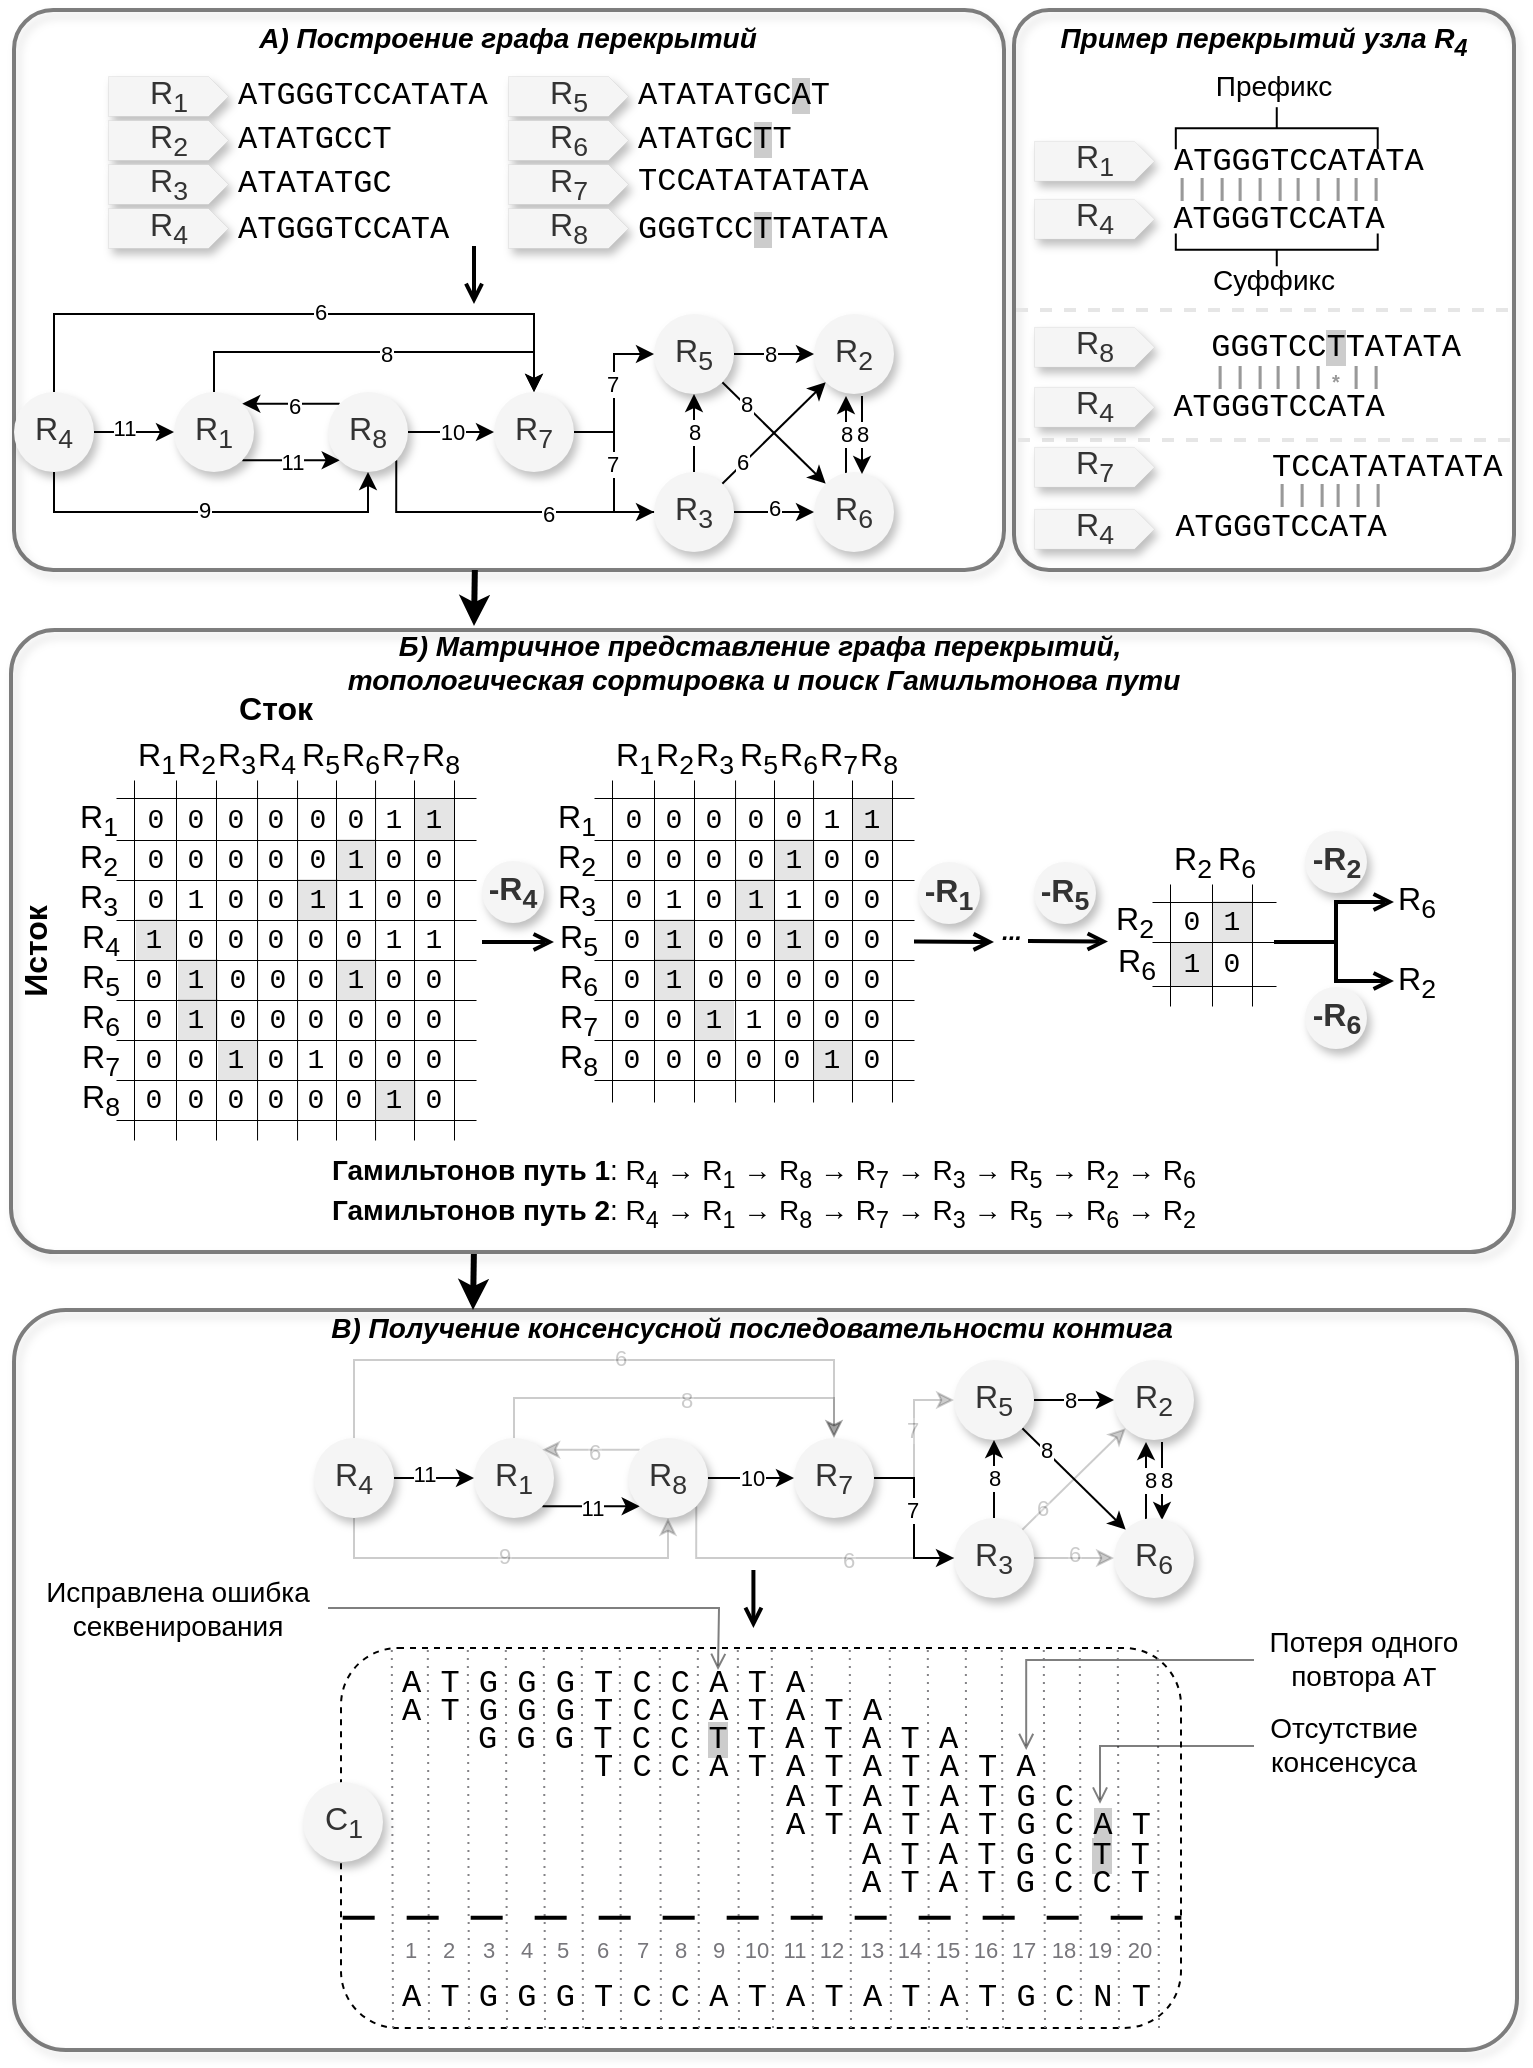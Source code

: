 <mxfile version="24.3.1" type="github">
  <diagram name="Page-1" id="3ytib0Ygw_xLYDBIZhBg">
    <mxGraphModel dx="1434" dy="759" grid="1" gridSize="10" guides="1" tooltips="1" connect="1" arrows="1" fold="1" page="1" pageScale="1" pageWidth="850" pageHeight="1100" math="0" shadow="0">
      <root>
        <mxCell id="0" />
        <mxCell id="1" parent="0" />
        <mxCell id="IgfFBBctw5f2I0VB_9IK-553" value="" style="rounded=1;whiteSpace=wrap;html=1;fillColor=none;arcSize=7;container=0;shadow=1;opacity=50;strokeWidth=2;movable=0;resizable=0;rotatable=0;deletable=0;editable=0;locked=1;connectable=0;" vertex="1" parent="1">
          <mxGeometry x="10" y="690" width="751.5" height="370" as="geometry" />
        </mxCell>
        <mxCell id="IgfFBBctw5f2I0VB_9IK-85" value="" style="rounded=1;whiteSpace=wrap;html=1;fillColor=none;arcSize=7;container=0;shadow=1;opacity=50;strokeWidth=2;movable=1;resizable=1;rotatable=1;deletable=1;editable=1;locked=0;connectable=1;" vertex="1" parent="1">
          <mxGeometry x="510" y="40" width="250" height="280" as="geometry" />
        </mxCell>
        <mxCell id="IgfFBBctw5f2I0VB_9IK-548" value="" style="rounded=1;whiteSpace=wrap;html=1;fillColor=none;arcSize=7;container=0;shadow=1;opacity=50;strokeWidth=2;movable=1;resizable=1;rotatable=1;deletable=1;editable=1;locked=0;connectable=1;" vertex="1" parent="1">
          <mxGeometry x="10" y="40" width="495" height="280" as="geometry" />
        </mxCell>
        <mxCell id="IgfFBBctw5f2I0VB_9IK-352" value="" style="rounded=1;whiteSpace=wrap;html=1;fillColor=none;arcSize=7;container=0;shadow=1;opacity=50;strokeWidth=2;movable=1;resizable=1;rotatable=1;deletable=1;editable=1;locked=0;connectable=1;" vertex="1" parent="1">
          <mxGeometry x="8.5" y="350" width="751.5" height="311" as="geometry" />
        </mxCell>
        <mxCell id="NRrkbkx58YSTAkcjEtVz-2" value="&lt;font style=&quot;font-size: 16px;&quot; face=&quot;Courier New&quot;&gt;ATGGGTCCATATA&lt;/font&gt;&lt;font style=&quot;font-size: 16px;&quot; face=&quot;WW2qCex9ZGnOM6EULOnp&quot;&gt; &lt;/font&gt;" style="text;whiteSpace=wrap;html=1;" parent="1" vertex="1">
          <mxGeometry x="120" y="65" width="137" height="29" as="geometry" />
        </mxCell>
        <mxCell id="NRrkbkx58YSTAkcjEtVz-11" value="&lt;font style=&quot;font-size: 16px;&quot;&gt;R&lt;sub&gt;1&lt;br&gt;&lt;/sub&gt;&lt;/font&gt;" style="html=1;shadow=1;dashed=0;align=center;verticalAlign=middle;shape=mxgraph.arrows2.arrow;dy=0;dx=10;notch=0;fillColor=#f5f5f5;fontColor=#333333;strokeColor=#666666;strokeWidth=0;" parent="1" vertex="1">
          <mxGeometry x="57" y="73" width="60" height="20" as="geometry" />
        </mxCell>
        <mxCell id="NRrkbkx58YSTAkcjEtVz-19" value="&lt;font style=&quot;font-size: 16px;&quot;&gt;R&lt;sub&gt;2&lt;br&gt;&lt;/sub&gt;&lt;/font&gt;" style="html=1;shadow=1;dashed=0;align=center;verticalAlign=middle;shape=mxgraph.arrows2.arrow;dy=0;dx=10;notch=0;fillColor=#f5f5f5;fontColor=#333333;strokeColor=#666666;strokeWidth=0;" parent="1" vertex="1">
          <mxGeometry x="57" y="95" width="60" height="20" as="geometry" />
        </mxCell>
        <mxCell id="NRrkbkx58YSTAkcjEtVz-20" value="&lt;font style=&quot;font-size: 16px;&quot;&gt;R&lt;sub&gt;3&lt;br&gt;&lt;/sub&gt;&lt;/font&gt;" style="html=1;shadow=1;dashed=0;align=center;verticalAlign=middle;shape=mxgraph.arrows2.arrow;dy=0;dx=10;notch=0;fillColor=#f5f5f5;fontColor=#333333;strokeColor=#666666;strokeWidth=0;" parent="1" vertex="1">
          <mxGeometry x="57" y="117" width="60" height="20" as="geometry" />
        </mxCell>
        <mxCell id="NRrkbkx58YSTAkcjEtVz-21" value="&lt;font style=&quot;font-size: 16px;&quot;&gt;R&lt;sub&gt;4&lt;br&gt;&lt;/sub&gt;&lt;/font&gt;" style="html=1;shadow=1;dashed=0;align=center;verticalAlign=middle;shape=mxgraph.arrows2.arrow;dy=0;dx=10;notch=0;fillColor=#f5f5f5;fontColor=#333333;strokeColor=#666666;strokeWidth=0;" parent="1" vertex="1">
          <mxGeometry x="57" y="139" width="60" height="20" as="geometry" />
        </mxCell>
        <mxCell id="NRrkbkx58YSTAkcjEtVz-22" value="&lt;font style=&quot;font-size: 16px;&quot;&gt;R&lt;sub&gt;5&lt;br&gt;&lt;/sub&gt;&lt;/font&gt;" style="html=1;shadow=1;dashed=0;align=center;verticalAlign=middle;shape=mxgraph.arrows2.arrow;dy=0;dx=10;notch=0;fillColor=#f5f5f5;fontColor=#333333;strokeColor=#666666;strokeWidth=0;" parent="1" vertex="1">
          <mxGeometry x="257" y="73" width="60" height="20" as="geometry" />
        </mxCell>
        <mxCell id="NRrkbkx58YSTAkcjEtVz-23" value="&lt;font style=&quot;font-size: 16px;&quot;&gt;R&lt;sub&gt;6&lt;br&gt;&lt;/sub&gt;&lt;/font&gt;" style="html=1;shadow=1;dashed=0;align=center;verticalAlign=middle;shape=mxgraph.arrows2.arrow;dy=0;dx=10;notch=0;fillColor=#f5f5f5;fontColor=#333333;strokeColor=#666666;strokeWidth=0;" parent="1" vertex="1">
          <mxGeometry x="257" y="95" width="60" height="20" as="geometry" />
        </mxCell>
        <mxCell id="NRrkbkx58YSTAkcjEtVz-24" value="&lt;font style=&quot;font-size: 16px;&quot;&gt;R&lt;sub&gt;7&lt;br&gt;&lt;/sub&gt;&lt;/font&gt;" style="html=1;shadow=1;dashed=0;align=center;verticalAlign=middle;shape=mxgraph.arrows2.arrow;dy=0;dx=10;notch=0;fillColor=#f5f5f5;fontColor=#333333;strokeColor=#666666;strokeWidth=0;" parent="1" vertex="1">
          <mxGeometry x="257" y="117" width="60" height="20" as="geometry" />
        </mxCell>
        <mxCell id="NRrkbkx58YSTAkcjEtVz-25" value="&lt;font style=&quot;font-size: 16px;&quot;&gt;R&lt;sub&gt;8&lt;br&gt;&lt;/sub&gt;&lt;/font&gt;" style="html=1;shadow=1;dashed=0;align=center;verticalAlign=middle;shape=mxgraph.arrows2.arrow;dy=0;dx=10;notch=0;fillColor=#f5f5f5;fontColor=#333333;strokeColor=#666666;strokeWidth=0;" parent="1" vertex="1">
          <mxGeometry x="257" y="139" width="60" height="20" as="geometry" />
        </mxCell>
        <mxCell id="NRrkbkx58YSTAkcjEtVz-161" value="" style="group" parent="1" vertex="1" connectable="0">
          <mxGeometry x="160" y="715" width="440" height="119" as="geometry" />
        </mxCell>
        <mxCell id="NRrkbkx58YSTAkcjEtVz-157" style="edgeStyle=orthogonalEdgeStyle;rounded=0;orthogonalLoop=1;jettySize=auto;html=1;exitX=0.5;exitY=0;exitDx=0;exitDy=0;entryX=0.5;entryY=1;entryDx=0;entryDy=0;startArrow=classic;startFill=1;endArrow=none;endFill=0;" parent="NRrkbkx58YSTAkcjEtVz-161" edge="1">
          <mxGeometry relative="1" as="geometry">
            <mxPoint x="424" y="80" as="sourcePoint" />
            <mxPoint x="424" y="41" as="targetPoint" />
          </mxGeometry>
        </mxCell>
        <mxCell id="NRrkbkx58YSTAkcjEtVz-158" value="8" style="edgeLabel;html=1;align=center;verticalAlign=middle;resizable=0;points=[];" parent="NRrkbkx58YSTAkcjEtVz-157" vertex="1" connectable="0">
          <mxGeometry x="0.022" y="-2" relative="1" as="geometry">
            <mxPoint as="offset" />
          </mxGeometry>
        </mxCell>
        <mxCell id="NRrkbkx58YSTAkcjEtVz-117" style="rounded=0;orthogonalLoop=1;jettySize=auto;html=1;exitX=1;exitY=1;exitDx=0;exitDy=0;entryX=0;entryY=0;entryDx=0;entryDy=0;" parent="NRrkbkx58YSTAkcjEtVz-161" source="NRrkbkx58YSTAkcjEtVz-151" target="NRrkbkx58YSTAkcjEtVz-155" edge="1">
          <mxGeometry relative="1" as="geometry" />
        </mxCell>
        <mxCell id="NRrkbkx58YSTAkcjEtVz-118" style="edgeStyle=orthogonalEdgeStyle;rounded=0;orthogonalLoop=1;jettySize=auto;html=1;exitX=1;exitY=0.5;exitDx=0;exitDy=0;entryX=0;entryY=0.5;entryDx=0;entryDy=0;" parent="NRrkbkx58YSTAkcjEtVz-161" source="NRrkbkx58YSTAkcjEtVz-124" target="NRrkbkx58YSTAkcjEtVz-129" edge="1">
          <mxGeometry relative="1" as="geometry" />
        </mxCell>
        <mxCell id="NRrkbkx58YSTAkcjEtVz-119" value="11" style="edgeLabel;html=1;align=center;verticalAlign=middle;resizable=0;points=[];" parent="NRrkbkx58YSTAkcjEtVz-118" vertex="1" connectable="0">
          <mxGeometry x="-0.242" y="2" relative="1" as="geometry">
            <mxPoint as="offset" />
          </mxGeometry>
        </mxCell>
        <mxCell id="NRrkbkx58YSTAkcjEtVz-120" style="edgeStyle=orthogonalEdgeStyle;rounded=0;orthogonalLoop=1;jettySize=auto;html=1;exitX=0.5;exitY=1;exitDx=0;exitDy=0;entryX=0.5;entryY=1;entryDx=0;entryDy=0;opacity=20;" parent="NRrkbkx58YSTAkcjEtVz-161" source="NRrkbkx58YSTAkcjEtVz-124" target="NRrkbkx58YSTAkcjEtVz-136" edge="1">
          <mxGeometry relative="1" as="geometry" />
        </mxCell>
        <mxCell id="NRrkbkx58YSTAkcjEtVz-121" value="9" style="edgeLabel;html=1;align=center;verticalAlign=middle;resizable=0;points=[];textOpacity=20;" parent="NRrkbkx58YSTAkcjEtVz-120" vertex="1" connectable="0">
          <mxGeometry x="-0.035" y="1" relative="1" as="geometry">
            <mxPoint as="offset" />
          </mxGeometry>
        </mxCell>
        <mxCell id="NRrkbkx58YSTAkcjEtVz-122" style="edgeStyle=orthogonalEdgeStyle;rounded=0;orthogonalLoop=1;jettySize=auto;html=1;exitX=0.5;exitY=0;exitDx=0;exitDy=0;entryX=0.5;entryY=0;entryDx=0;entryDy=0;opacity=20;" parent="NRrkbkx58YSTAkcjEtVz-161" source="NRrkbkx58YSTAkcjEtVz-124" target="NRrkbkx58YSTAkcjEtVz-141" edge="1">
          <mxGeometry relative="1" as="geometry">
            <Array as="points">
              <mxPoint x="20" />
              <mxPoint x="260" />
            </Array>
          </mxGeometry>
        </mxCell>
        <mxCell id="NRrkbkx58YSTAkcjEtVz-123" value="6" style="edgeLabel;html=1;align=center;verticalAlign=middle;resizable=0;points=[];textOpacity=20;" parent="NRrkbkx58YSTAkcjEtVz-122" vertex="1" connectable="0">
          <mxGeometry x="0.083" y="1" relative="1" as="geometry">
            <mxPoint as="offset" />
          </mxGeometry>
        </mxCell>
        <mxCell id="NRrkbkx58YSTAkcjEtVz-124" value="&lt;font style=&quot;font-size: 16px;&quot;&gt;R&lt;sub&gt;4&lt;/sub&gt;&lt;/font&gt;" style="ellipse;whiteSpace=wrap;html=1;aspect=fixed;fillColor=#f5f5f5;fontColor=#333333;strokeColor=none;shadow=1;" parent="NRrkbkx58YSTAkcjEtVz-161" vertex="1">
          <mxGeometry y="39" width="40" height="40" as="geometry" />
        </mxCell>
        <mxCell id="NRrkbkx58YSTAkcjEtVz-125" style="edgeStyle=orthogonalEdgeStyle;rounded=0;orthogonalLoop=1;jettySize=auto;html=1;exitX=0.5;exitY=0;exitDx=0;exitDy=0;entryX=0.5;entryY=0;entryDx=0;entryDy=0;textOpacity=20;opacity=20;" parent="NRrkbkx58YSTAkcjEtVz-161" source="NRrkbkx58YSTAkcjEtVz-129" target="NRrkbkx58YSTAkcjEtVz-141" edge="1">
          <mxGeometry relative="1" as="geometry" />
        </mxCell>
        <mxCell id="NRrkbkx58YSTAkcjEtVz-126" value="8" style="edgeLabel;html=1;align=center;verticalAlign=middle;resizable=0;points=[];textOpacity=20;" parent="NRrkbkx58YSTAkcjEtVz-125" vertex="1" connectable="0">
          <mxGeometry x="0.056" y="-1" relative="1" as="geometry">
            <mxPoint as="offset" />
          </mxGeometry>
        </mxCell>
        <mxCell id="NRrkbkx58YSTAkcjEtVz-127" style="edgeStyle=orthogonalEdgeStyle;rounded=0;orthogonalLoop=1;jettySize=auto;html=1;exitX=1;exitY=1;exitDx=0;exitDy=0;entryX=0;entryY=1;entryDx=0;entryDy=0;" parent="NRrkbkx58YSTAkcjEtVz-161" source="NRrkbkx58YSTAkcjEtVz-129" target="NRrkbkx58YSTAkcjEtVz-136" edge="1">
          <mxGeometry relative="1" as="geometry" />
        </mxCell>
        <mxCell id="NRrkbkx58YSTAkcjEtVz-128" value="11" style="edgeLabel;html=1;align=center;verticalAlign=middle;resizable=0;points=[];" parent="NRrkbkx58YSTAkcjEtVz-127" vertex="1" connectable="0">
          <mxGeometry x="0.139" y="-1" relative="1" as="geometry">
            <mxPoint as="offset" />
          </mxGeometry>
        </mxCell>
        <mxCell id="NRrkbkx58YSTAkcjEtVz-129" value="&lt;font style=&quot;font-size: 16px;&quot;&gt;R&lt;sub&gt;1&lt;/sub&gt;&lt;/font&gt;" style="ellipse;whiteSpace=wrap;html=1;aspect=fixed;fillColor=#f5f5f5;fontColor=#333333;strokeColor=none;shadow=1;" parent="NRrkbkx58YSTAkcjEtVz-161" vertex="1">
          <mxGeometry x="80" y="39" width="40" height="40" as="geometry" />
        </mxCell>
        <mxCell id="NRrkbkx58YSTAkcjEtVz-130" style="edgeStyle=orthogonalEdgeStyle;rounded=0;orthogonalLoop=1;jettySize=auto;html=1;exitX=1;exitY=0.5;exitDx=0;exitDy=0;entryX=0;entryY=0.5;entryDx=0;entryDy=0;" parent="NRrkbkx58YSTAkcjEtVz-161" source="NRrkbkx58YSTAkcjEtVz-136" target="NRrkbkx58YSTAkcjEtVz-141" edge="1">
          <mxGeometry relative="1" as="geometry" />
        </mxCell>
        <mxCell id="NRrkbkx58YSTAkcjEtVz-131" value="10" style="edgeLabel;html=1;align=center;verticalAlign=middle;resizable=0;points=[];" parent="NRrkbkx58YSTAkcjEtVz-130" vertex="1" connectable="0">
          <mxGeometry x="0.004" relative="1" as="geometry">
            <mxPoint as="offset" />
          </mxGeometry>
        </mxCell>
        <mxCell id="NRrkbkx58YSTAkcjEtVz-132" style="edgeStyle=orthogonalEdgeStyle;rounded=0;orthogonalLoop=1;jettySize=auto;html=1;exitX=0;exitY=0;exitDx=0;exitDy=0;entryX=1;entryY=0;entryDx=0;entryDy=0;textOpacity=20;opacity=20;" parent="NRrkbkx58YSTAkcjEtVz-161" source="NRrkbkx58YSTAkcjEtVz-136" target="NRrkbkx58YSTAkcjEtVz-129" edge="1">
          <mxGeometry relative="1" as="geometry" />
        </mxCell>
        <mxCell id="NRrkbkx58YSTAkcjEtVz-133" value="6" style="edgeLabel;html=1;align=center;verticalAlign=middle;resizable=0;points=[];textOpacity=20;" parent="NRrkbkx58YSTAkcjEtVz-132" vertex="1" connectable="0">
          <mxGeometry x="0.052" y="-1" relative="1" as="geometry">
            <mxPoint y="2" as="offset" />
          </mxGeometry>
        </mxCell>
        <mxCell id="NRrkbkx58YSTAkcjEtVz-134" style="edgeStyle=orthogonalEdgeStyle;rounded=0;orthogonalLoop=1;jettySize=auto;html=1;exitX=1;exitY=1;exitDx=0;exitDy=0;entryX=0.5;entryY=1;entryDx=0;entryDy=0;opacity=20;" parent="NRrkbkx58YSTAkcjEtVz-161" source="NRrkbkx58YSTAkcjEtVz-136" target="NRrkbkx58YSTAkcjEtVz-148" edge="1">
          <mxGeometry relative="1" as="geometry">
            <Array as="points">
              <mxPoint x="191" y="99" />
              <mxPoint x="340" y="99" />
            </Array>
          </mxGeometry>
        </mxCell>
        <mxCell id="NRrkbkx58YSTAkcjEtVz-135" value="6" style="edgeLabel;html=1;align=center;verticalAlign=middle;resizable=0;points=[];textOpacity=20;" parent="NRrkbkx58YSTAkcjEtVz-134" vertex="1" connectable="0">
          <mxGeometry x="0.043" y="-1" relative="1" as="geometry">
            <mxPoint as="offset" />
          </mxGeometry>
        </mxCell>
        <mxCell id="NRrkbkx58YSTAkcjEtVz-136" value="&lt;font style=&quot;font-size: 16px;&quot;&gt;R&lt;sub&gt;8&lt;/sub&gt;&lt;/font&gt;" style="ellipse;whiteSpace=wrap;html=1;aspect=fixed;fillColor=#f5f5f5;fontColor=#333333;strokeColor=none;shadow=1;" parent="NRrkbkx58YSTAkcjEtVz-161" vertex="1">
          <mxGeometry x="157" y="39" width="40" height="40" as="geometry" />
        </mxCell>
        <mxCell id="NRrkbkx58YSTAkcjEtVz-137" style="edgeStyle=orthogonalEdgeStyle;rounded=0;orthogonalLoop=1;jettySize=auto;html=1;exitX=1;exitY=0.5;exitDx=0;exitDy=0;entryX=0;entryY=0.5;entryDx=0;entryDy=0;" parent="NRrkbkx58YSTAkcjEtVz-161" source="NRrkbkx58YSTAkcjEtVz-141" target="NRrkbkx58YSTAkcjEtVz-148" edge="1">
          <mxGeometry relative="1" as="geometry" />
        </mxCell>
        <mxCell id="NRrkbkx58YSTAkcjEtVz-138" value="7" style="edgeLabel;html=1;align=center;verticalAlign=middle;resizable=0;points=[];" parent="NRrkbkx58YSTAkcjEtVz-137" vertex="1" connectable="0">
          <mxGeometry x="-0.105" y="-1" relative="1" as="geometry">
            <mxPoint as="offset" />
          </mxGeometry>
        </mxCell>
        <mxCell id="NRrkbkx58YSTAkcjEtVz-139" style="edgeStyle=orthogonalEdgeStyle;rounded=0;orthogonalLoop=1;jettySize=auto;html=1;exitX=1;exitY=0.5;exitDx=0;exitDy=0;entryX=0;entryY=0.5;entryDx=0;entryDy=0;opacity=20;" parent="NRrkbkx58YSTAkcjEtVz-161" source="NRrkbkx58YSTAkcjEtVz-141" target="NRrkbkx58YSTAkcjEtVz-151" edge="1">
          <mxGeometry relative="1" as="geometry" />
        </mxCell>
        <mxCell id="NRrkbkx58YSTAkcjEtVz-140" value="7" style="edgeLabel;html=1;align=center;verticalAlign=middle;resizable=0;points=[];textOpacity=20;" parent="NRrkbkx58YSTAkcjEtVz-139" vertex="1" connectable="0">
          <mxGeometry x="0.117" y="1" relative="1" as="geometry">
            <mxPoint as="offset" />
          </mxGeometry>
        </mxCell>
        <mxCell id="NRrkbkx58YSTAkcjEtVz-141" value="&lt;font style=&quot;font-size: 16px;&quot;&gt;R&lt;sub&gt;7&lt;/sub&gt;&lt;/font&gt;" style="ellipse;whiteSpace=wrap;html=1;aspect=fixed;fillColor=#f5f5f5;fontColor=#333333;strokeColor=none;shadow=1;" parent="NRrkbkx58YSTAkcjEtVz-161" vertex="1">
          <mxGeometry x="240" y="39" width="40" height="40" as="geometry" />
        </mxCell>
        <mxCell id="NRrkbkx58YSTAkcjEtVz-142" style="rounded=0;orthogonalLoop=1;jettySize=auto;html=1;exitX=1;exitY=0;exitDx=0;exitDy=0;entryX=0;entryY=1;entryDx=0;entryDy=0;opacity=20;" parent="NRrkbkx58YSTAkcjEtVz-161" source="NRrkbkx58YSTAkcjEtVz-148" target="NRrkbkx58YSTAkcjEtVz-152" edge="1">
          <mxGeometry relative="1" as="geometry" />
        </mxCell>
        <mxCell id="NRrkbkx58YSTAkcjEtVz-143" value="6" style="edgeLabel;html=1;align=center;verticalAlign=middle;resizable=0;points=[];textOpacity=20;" parent="NRrkbkx58YSTAkcjEtVz-142" vertex="1" connectable="0">
          <mxGeometry x="0.021" y="2" relative="1" as="geometry">
            <mxPoint x="-15" y="16" as="offset" />
          </mxGeometry>
        </mxCell>
        <mxCell id="NRrkbkx58YSTAkcjEtVz-144" style="edgeStyle=orthogonalEdgeStyle;rounded=0;orthogonalLoop=1;jettySize=auto;html=1;exitX=0.5;exitY=0;exitDx=0;exitDy=0;entryX=0.5;entryY=1;entryDx=0;entryDy=0;" parent="NRrkbkx58YSTAkcjEtVz-161" source="NRrkbkx58YSTAkcjEtVz-148" target="NRrkbkx58YSTAkcjEtVz-151" edge="1">
          <mxGeometry relative="1" as="geometry" />
        </mxCell>
        <mxCell id="NRrkbkx58YSTAkcjEtVz-145" value="8" style="edgeLabel;html=1;align=center;verticalAlign=middle;resizable=0;points=[];" parent="NRrkbkx58YSTAkcjEtVz-144" vertex="1" connectable="0">
          <mxGeometry x="0.058" relative="1" as="geometry">
            <mxPoint as="offset" />
          </mxGeometry>
        </mxCell>
        <mxCell id="NRrkbkx58YSTAkcjEtVz-146" style="edgeStyle=orthogonalEdgeStyle;rounded=0;orthogonalLoop=1;jettySize=auto;html=1;exitX=1;exitY=0.5;exitDx=0;exitDy=0;entryX=0;entryY=0.5;entryDx=0;entryDy=0;opacity=20;" parent="NRrkbkx58YSTAkcjEtVz-161" source="NRrkbkx58YSTAkcjEtVz-148" target="NRrkbkx58YSTAkcjEtVz-155" edge="1">
          <mxGeometry relative="1" as="geometry" />
        </mxCell>
        <mxCell id="NRrkbkx58YSTAkcjEtVz-147" value="6" style="edgeLabel;html=1;align=center;verticalAlign=middle;resizable=0;points=[];textOpacity=20;" parent="NRrkbkx58YSTAkcjEtVz-146" vertex="1" connectable="0">
          <mxGeometry x="-0.002" y="2" relative="1" as="geometry">
            <mxPoint as="offset" />
          </mxGeometry>
        </mxCell>
        <mxCell id="NRrkbkx58YSTAkcjEtVz-148" value="&lt;font style=&quot;font-size: 16px;&quot;&gt;R&lt;sub&gt;3&lt;/sub&gt;&lt;/font&gt;" style="ellipse;whiteSpace=wrap;html=1;aspect=fixed;fillColor=#f5f5f5;fontColor=#333333;strokeColor=none;shadow=1;" parent="NRrkbkx58YSTAkcjEtVz-161" vertex="1">
          <mxGeometry x="320" y="79" width="40" height="40" as="geometry" />
        </mxCell>
        <mxCell id="NRrkbkx58YSTAkcjEtVz-149" style="edgeStyle=orthogonalEdgeStyle;rounded=0;orthogonalLoop=1;jettySize=auto;html=1;exitX=1;exitY=0.5;exitDx=0;exitDy=0;" parent="NRrkbkx58YSTAkcjEtVz-161" source="NRrkbkx58YSTAkcjEtVz-151" target="NRrkbkx58YSTAkcjEtVz-152" edge="1">
          <mxGeometry relative="1" as="geometry" />
        </mxCell>
        <mxCell id="NRrkbkx58YSTAkcjEtVz-150" value="8" style="edgeLabel;html=1;align=center;verticalAlign=middle;resizable=0;points=[];" parent="NRrkbkx58YSTAkcjEtVz-149" vertex="1" connectable="0">
          <mxGeometry x="-0.105" relative="1" as="geometry">
            <mxPoint as="offset" />
          </mxGeometry>
        </mxCell>
        <mxCell id="NRrkbkx58YSTAkcjEtVz-151" value="&lt;font style=&quot;font-size: 16px;&quot;&gt;R&lt;sub&gt;5&lt;/sub&gt;&lt;/font&gt;" style="ellipse;whiteSpace=wrap;html=1;aspect=fixed;fillColor=#f5f5f5;fontColor=#333333;strokeColor=none;shadow=1;" parent="NRrkbkx58YSTAkcjEtVz-161" vertex="1">
          <mxGeometry x="320" width="40" height="40" as="geometry" />
        </mxCell>
        <mxCell id="NRrkbkx58YSTAkcjEtVz-152" value="&lt;font style=&quot;font-size: 16px;&quot;&gt;R&lt;sub&gt;2&lt;/sub&gt;&lt;/font&gt;" style="ellipse;whiteSpace=wrap;html=1;aspect=fixed;fillColor=#f5f5f5;fontColor=#333333;strokeColor=none;shadow=1;" parent="NRrkbkx58YSTAkcjEtVz-161" vertex="1">
          <mxGeometry x="400" width="40" height="40" as="geometry" />
        </mxCell>
        <mxCell id="NRrkbkx58YSTAkcjEtVz-153" style="edgeStyle=orthogonalEdgeStyle;rounded=0;orthogonalLoop=1;jettySize=auto;html=1;exitX=0.5;exitY=0;exitDx=0;exitDy=0;entryX=0.5;entryY=1;entryDx=0;entryDy=0;startArrow=none;startFill=0;" parent="NRrkbkx58YSTAkcjEtVz-161" edge="1">
          <mxGeometry relative="1" as="geometry">
            <mxPoint x="416.0" y="80.0" as="sourcePoint" />
            <mxPoint x="416.0" y="41" as="targetPoint" />
          </mxGeometry>
        </mxCell>
        <mxCell id="NRrkbkx58YSTAkcjEtVz-154" value="8" style="edgeLabel;html=1;align=center;verticalAlign=middle;resizable=0;points=[];" parent="NRrkbkx58YSTAkcjEtVz-153" vertex="1" connectable="0">
          <mxGeometry x="0.022" y="-2" relative="1" as="geometry">
            <mxPoint as="offset" />
          </mxGeometry>
        </mxCell>
        <mxCell id="NRrkbkx58YSTAkcjEtVz-155" value="&lt;font style=&quot;font-size: 16px;&quot;&gt;R&lt;sub&gt;6&lt;/sub&gt;&lt;/font&gt;" style="ellipse;whiteSpace=wrap;html=1;aspect=fixed;fillColor=#f5f5f5;fontColor=#333333;strokeColor=none;shadow=1;" parent="NRrkbkx58YSTAkcjEtVz-161" vertex="1">
          <mxGeometry x="400" y="79" width="40" height="40" as="geometry" />
        </mxCell>
        <mxCell id="NRrkbkx58YSTAkcjEtVz-156" value="8" style="edgeLabel;html=1;align=center;verticalAlign=middle;resizable=0;points=[];" parent="NRrkbkx58YSTAkcjEtVz-161" vertex="1" connectable="0">
          <mxGeometry x="380.331" y="92.355" as="geometry">
            <mxPoint x="-15" y="-48" as="offset" />
          </mxGeometry>
        </mxCell>
        <mxCell id="IgfFBBctw5f2I0VB_9IK-619" value="" style="endArrow=open;html=1;rounded=0;strokeWidth=2;endFill=0;" edge="1" parent="NRrkbkx58YSTAkcjEtVz-161">
          <mxGeometry width="50" height="50" relative="1" as="geometry">
            <mxPoint x="219.71" y="105" as="sourcePoint" />
            <mxPoint x="219.71" y="134" as="targetPoint" />
          </mxGeometry>
        </mxCell>
        <mxCell id="IgfFBBctw5f2I0VB_9IK-70" value="&lt;font style=&quot;font-size: 16px;&quot; face=&quot;Courier New&quot;&gt;ATATGCCT&lt;/font&gt;" style="text;whiteSpace=wrap;html=1;" vertex="1" parent="1">
          <mxGeometry x="120" y="89" width="87" height="25" as="geometry" />
        </mxCell>
        <mxCell id="IgfFBBctw5f2I0VB_9IK-71" value="&lt;font style=&quot;font-size: 16px;&quot; face=&quot;Courier New&quot;&gt;ATATATGC&lt;/font&gt;" style="text;whiteSpace=wrap;html=1;" vertex="1" parent="1">
          <mxGeometry x="120" y="110.5" width="87" height="33" as="geometry" />
        </mxCell>
        <mxCell id="IgfFBBctw5f2I0VB_9IK-72" value="ATGGGTCCATA" style="text;whiteSpace=wrap;fontFamily=Courier New;fontSize=16;" vertex="1" parent="1">
          <mxGeometry x="120" y="134" width="110" height="40" as="geometry" />
        </mxCell>
        <mxCell id="IgfFBBctw5f2I0VB_9IK-74" value="&lt;font face=&quot;Courier New&quot;&gt;ATATATGC&lt;span style=&quot;background-color: rgb(204, 204, 204);&quot;&gt;A&lt;/span&gt;T&lt;/font&gt;" style="text;whiteSpace=wrap;fontSize=16;html=1;" vertex="1" parent="1">
          <mxGeometry x="320" y="65" width="100" height="29" as="geometry" />
        </mxCell>
        <mxCell id="IgfFBBctw5f2I0VB_9IK-76" value="&lt;font style=&quot;font-size: 16px;&quot; face=&quot;Courier New&quot;&gt;ATATGC&lt;span style=&quot;background-color: rgb(204, 204, 204);&quot;&gt;T&lt;/span&gt;T&lt;/font&gt;" style="text;whiteSpace=wrap;html=1;" vertex="1" parent="1">
          <mxGeometry x="320" y="89" width="90" height="25" as="geometry" />
        </mxCell>
        <mxCell id="IgfFBBctw5f2I0VB_9IK-77" value="TCCATATATATA" style="text;whiteSpace=wrap;fontFamily=Courier New;fontSize=16;" vertex="1" parent="1">
          <mxGeometry x="320" y="110" width="110" height="33.5" as="geometry" />
        </mxCell>
        <mxCell id="IgfFBBctw5f2I0VB_9IK-78" value="GGGTCC&lt;span style=&quot;background-color: rgb(204, 204, 204);&quot;&gt;T&lt;/span&gt;TATATA" style="text;whiteSpace=wrap;fontSize=16;fontFamily=Courier New;html=1;" vertex="1" parent="1">
          <mxGeometry x="320" y="134" width="130" height="40" as="geometry" />
        </mxCell>
        <mxCell id="IgfFBBctw5f2I0VB_9IK-79" value="" style="group" vertex="1" connectable="0" parent="1">
          <mxGeometry x="10" y="192" width="440" height="119" as="geometry" />
        </mxCell>
        <mxCell id="NRrkbkx58YSTAkcjEtVz-107" value="" style="group" parent="IgfFBBctw5f2I0VB_9IK-79" vertex="1" connectable="0">
          <mxGeometry width="440" height="119" as="geometry" />
        </mxCell>
        <mxCell id="NRrkbkx58YSTAkcjEtVz-101" style="rounded=0;orthogonalLoop=1;jettySize=auto;html=1;exitX=1;exitY=1;exitDx=0;exitDy=0;entryX=0;entryY=0;entryDx=0;entryDy=0;" parent="NRrkbkx58YSTAkcjEtVz-107" source="NRrkbkx58YSTAkcjEtVz-84" target="NRrkbkx58YSTAkcjEtVz-89" edge="1">
          <mxGeometry relative="1" as="geometry" />
        </mxCell>
        <mxCell id="NRrkbkx58YSTAkcjEtVz-35" style="edgeStyle=orthogonalEdgeStyle;rounded=0;orthogonalLoop=1;jettySize=auto;html=1;exitX=1;exitY=0.5;exitDx=0;exitDy=0;entryX=0;entryY=0.5;entryDx=0;entryDy=0;" parent="NRrkbkx58YSTAkcjEtVz-107" source="NRrkbkx58YSTAkcjEtVz-27" target="NRrkbkx58YSTAkcjEtVz-34" edge="1">
          <mxGeometry relative="1" as="geometry" />
        </mxCell>
        <mxCell id="NRrkbkx58YSTAkcjEtVz-53" value="11" style="edgeLabel;html=1;align=center;verticalAlign=middle;resizable=0;points=[];" parent="NRrkbkx58YSTAkcjEtVz-35" vertex="1" connectable="0">
          <mxGeometry x="-0.242" y="2" relative="1" as="geometry">
            <mxPoint as="offset" />
          </mxGeometry>
        </mxCell>
        <mxCell id="NRrkbkx58YSTAkcjEtVz-42" style="edgeStyle=orthogonalEdgeStyle;rounded=0;orthogonalLoop=1;jettySize=auto;html=1;exitX=0.5;exitY=1;exitDx=0;exitDy=0;entryX=0.5;entryY=1;entryDx=0;entryDy=0;" parent="NRrkbkx58YSTAkcjEtVz-107" source="NRrkbkx58YSTAkcjEtVz-27" target="NRrkbkx58YSTAkcjEtVz-40" edge="1">
          <mxGeometry relative="1" as="geometry" />
        </mxCell>
        <mxCell id="NRrkbkx58YSTAkcjEtVz-52" value="9" style="edgeLabel;html=1;align=center;verticalAlign=middle;resizable=0;points=[];" parent="NRrkbkx58YSTAkcjEtVz-42" vertex="1" connectable="0">
          <mxGeometry x="-0.035" y="1" relative="1" as="geometry">
            <mxPoint as="offset" />
          </mxGeometry>
        </mxCell>
        <mxCell id="NRrkbkx58YSTAkcjEtVz-61" style="edgeStyle=orthogonalEdgeStyle;rounded=0;orthogonalLoop=1;jettySize=auto;html=1;exitX=0.5;exitY=0;exitDx=0;exitDy=0;entryX=0.5;entryY=0;entryDx=0;entryDy=0;" parent="NRrkbkx58YSTAkcjEtVz-107" source="NRrkbkx58YSTAkcjEtVz-27" target="NRrkbkx58YSTAkcjEtVz-55" edge="1">
          <mxGeometry relative="1" as="geometry">
            <Array as="points">
              <mxPoint x="20" />
              <mxPoint x="260" />
            </Array>
          </mxGeometry>
        </mxCell>
        <mxCell id="NRrkbkx58YSTAkcjEtVz-63" value="6" style="edgeLabel;html=1;align=center;verticalAlign=middle;resizable=0;points=[];" parent="NRrkbkx58YSTAkcjEtVz-61" vertex="1" connectable="0">
          <mxGeometry x="0.083" y="1" relative="1" as="geometry">
            <mxPoint as="offset" />
          </mxGeometry>
        </mxCell>
        <mxCell id="NRrkbkx58YSTAkcjEtVz-27" value="&lt;font style=&quot;font-size: 16px;&quot;&gt;R&lt;sub&gt;4&lt;/sub&gt;&lt;/font&gt;" style="ellipse;whiteSpace=wrap;html=1;aspect=fixed;fillColor=#f5f5f5;fontColor=#333333;strokeColor=none;shadow=1;" parent="NRrkbkx58YSTAkcjEtVz-107" vertex="1">
          <mxGeometry y="39" width="40" height="40" as="geometry" />
        </mxCell>
        <mxCell id="NRrkbkx58YSTAkcjEtVz-60" style="edgeStyle=orthogonalEdgeStyle;rounded=0;orthogonalLoop=1;jettySize=auto;html=1;exitX=0.5;exitY=0;exitDx=0;exitDy=0;entryX=0.5;entryY=0;entryDx=0;entryDy=0;" parent="NRrkbkx58YSTAkcjEtVz-107" source="NRrkbkx58YSTAkcjEtVz-34" target="NRrkbkx58YSTAkcjEtVz-55" edge="1">
          <mxGeometry relative="1" as="geometry" />
        </mxCell>
        <mxCell id="NRrkbkx58YSTAkcjEtVz-62" value="8" style="edgeLabel;html=1;align=center;verticalAlign=middle;resizable=0;points=[];" parent="NRrkbkx58YSTAkcjEtVz-60" vertex="1" connectable="0">
          <mxGeometry x="0.056" y="-1" relative="1" as="geometry">
            <mxPoint as="offset" />
          </mxGeometry>
        </mxCell>
        <mxCell id="NRrkbkx58YSTAkcjEtVz-75" style="edgeStyle=orthogonalEdgeStyle;rounded=0;orthogonalLoop=1;jettySize=auto;html=1;exitX=1;exitY=1;exitDx=0;exitDy=0;entryX=0;entryY=1;entryDx=0;entryDy=0;" parent="NRrkbkx58YSTAkcjEtVz-107" source="NRrkbkx58YSTAkcjEtVz-34" target="NRrkbkx58YSTAkcjEtVz-40" edge="1">
          <mxGeometry relative="1" as="geometry" />
        </mxCell>
        <mxCell id="NRrkbkx58YSTAkcjEtVz-76" value="11" style="edgeLabel;html=1;align=center;verticalAlign=middle;resizable=0;points=[];" parent="NRrkbkx58YSTAkcjEtVz-75" vertex="1" connectable="0">
          <mxGeometry x="0.139" y="-1" relative="1" as="geometry">
            <mxPoint as="offset" />
          </mxGeometry>
        </mxCell>
        <mxCell id="NRrkbkx58YSTAkcjEtVz-34" value="&lt;font style=&quot;font-size: 16px;&quot;&gt;R&lt;sub&gt;1&lt;/sub&gt;&lt;/font&gt;" style="ellipse;whiteSpace=wrap;html=1;aspect=fixed;fillColor=#f5f5f5;fontColor=#333333;strokeColor=none;shadow=1;" parent="NRrkbkx58YSTAkcjEtVz-107" vertex="1">
          <mxGeometry x="80" y="39" width="40" height="40" as="geometry" />
        </mxCell>
        <mxCell id="NRrkbkx58YSTAkcjEtVz-56" style="edgeStyle=orthogonalEdgeStyle;rounded=0;orthogonalLoop=1;jettySize=auto;html=1;exitX=1;exitY=0.5;exitDx=0;exitDy=0;entryX=0;entryY=0.5;entryDx=0;entryDy=0;" parent="NRrkbkx58YSTAkcjEtVz-107" source="NRrkbkx58YSTAkcjEtVz-40" target="NRrkbkx58YSTAkcjEtVz-55" edge="1">
          <mxGeometry relative="1" as="geometry" />
        </mxCell>
        <mxCell id="NRrkbkx58YSTAkcjEtVz-57" value="10" style="edgeLabel;html=1;align=center;verticalAlign=middle;resizable=0;points=[];" parent="NRrkbkx58YSTAkcjEtVz-56" vertex="1" connectable="0">
          <mxGeometry x="0.004" relative="1" as="geometry">
            <mxPoint as="offset" />
          </mxGeometry>
        </mxCell>
        <mxCell id="NRrkbkx58YSTAkcjEtVz-73" style="edgeStyle=orthogonalEdgeStyle;rounded=0;orthogonalLoop=1;jettySize=auto;html=1;exitX=0;exitY=0;exitDx=0;exitDy=0;entryX=1;entryY=0;entryDx=0;entryDy=0;" parent="NRrkbkx58YSTAkcjEtVz-107" source="NRrkbkx58YSTAkcjEtVz-40" target="NRrkbkx58YSTAkcjEtVz-34" edge="1">
          <mxGeometry relative="1" as="geometry" />
        </mxCell>
        <mxCell id="NRrkbkx58YSTAkcjEtVz-74" value="6" style="edgeLabel;html=1;align=center;verticalAlign=middle;resizable=0;points=[];" parent="NRrkbkx58YSTAkcjEtVz-73" vertex="1" connectable="0">
          <mxGeometry x="0.052" y="-1" relative="1" as="geometry">
            <mxPoint y="2" as="offset" />
          </mxGeometry>
        </mxCell>
        <mxCell id="NRrkbkx58YSTAkcjEtVz-77" style="edgeStyle=orthogonalEdgeStyle;rounded=0;orthogonalLoop=1;jettySize=auto;html=1;exitX=1;exitY=1;exitDx=0;exitDy=0;entryX=0.5;entryY=1;entryDx=0;entryDy=0;" parent="NRrkbkx58YSTAkcjEtVz-107" source="NRrkbkx58YSTAkcjEtVz-40" target="NRrkbkx58YSTAkcjEtVz-64" edge="1">
          <mxGeometry relative="1" as="geometry">
            <Array as="points">
              <mxPoint x="191" y="99" />
              <mxPoint x="340" y="99" />
            </Array>
          </mxGeometry>
        </mxCell>
        <mxCell id="NRrkbkx58YSTAkcjEtVz-78" value="6" style="edgeLabel;html=1;align=center;verticalAlign=middle;resizable=0;points=[];" parent="NRrkbkx58YSTAkcjEtVz-77" vertex="1" connectable="0">
          <mxGeometry x="0.043" y="-1" relative="1" as="geometry">
            <mxPoint as="offset" />
          </mxGeometry>
        </mxCell>
        <mxCell id="NRrkbkx58YSTAkcjEtVz-40" value="&lt;font style=&quot;font-size: 16px;&quot;&gt;R&lt;sub&gt;8&lt;/sub&gt;&lt;/font&gt;" style="ellipse;whiteSpace=wrap;html=1;aspect=fixed;fillColor=#f5f5f5;fontColor=#333333;strokeColor=none;shadow=1;" parent="NRrkbkx58YSTAkcjEtVz-107" vertex="1">
          <mxGeometry x="157" y="39" width="40" height="40" as="geometry" />
        </mxCell>
        <mxCell id="NRrkbkx58YSTAkcjEtVz-65" style="edgeStyle=orthogonalEdgeStyle;rounded=0;orthogonalLoop=1;jettySize=auto;html=1;exitX=1;exitY=0.5;exitDx=0;exitDy=0;entryX=0;entryY=0.5;entryDx=0;entryDy=0;" parent="NRrkbkx58YSTAkcjEtVz-107" source="NRrkbkx58YSTAkcjEtVz-55" target="NRrkbkx58YSTAkcjEtVz-64" edge="1">
          <mxGeometry relative="1" as="geometry" />
        </mxCell>
        <mxCell id="NRrkbkx58YSTAkcjEtVz-81" value="7" style="edgeLabel;html=1;align=center;verticalAlign=middle;resizable=0;points=[];" parent="NRrkbkx58YSTAkcjEtVz-65" vertex="1" connectable="0">
          <mxGeometry x="-0.105" y="-1" relative="1" as="geometry">
            <mxPoint as="offset" />
          </mxGeometry>
        </mxCell>
        <mxCell id="NRrkbkx58YSTAkcjEtVz-86" style="edgeStyle=orthogonalEdgeStyle;rounded=0;orthogonalLoop=1;jettySize=auto;html=1;exitX=1;exitY=0.5;exitDx=0;exitDy=0;entryX=0;entryY=0.5;entryDx=0;entryDy=0;" parent="NRrkbkx58YSTAkcjEtVz-107" source="NRrkbkx58YSTAkcjEtVz-55" target="NRrkbkx58YSTAkcjEtVz-84" edge="1">
          <mxGeometry relative="1" as="geometry" />
        </mxCell>
        <mxCell id="NRrkbkx58YSTAkcjEtVz-87" value="7" style="edgeLabel;html=1;align=center;verticalAlign=middle;resizable=0;points=[];" parent="NRrkbkx58YSTAkcjEtVz-86" vertex="1" connectable="0">
          <mxGeometry x="0.117" y="1" relative="1" as="geometry">
            <mxPoint as="offset" />
          </mxGeometry>
        </mxCell>
        <mxCell id="NRrkbkx58YSTAkcjEtVz-55" value="&lt;font style=&quot;font-size: 16px;&quot;&gt;R&lt;sub&gt;7&lt;/sub&gt;&lt;/font&gt;" style="ellipse;whiteSpace=wrap;html=1;aspect=fixed;fillColor=#f5f5f5;fontColor=#333333;strokeColor=none;shadow=1;" parent="NRrkbkx58YSTAkcjEtVz-107" vertex="1">
          <mxGeometry x="240" y="39" width="40" height="40" as="geometry" />
        </mxCell>
        <mxCell id="NRrkbkx58YSTAkcjEtVz-94" style="rounded=0;orthogonalLoop=1;jettySize=auto;html=1;exitX=1;exitY=0;exitDx=0;exitDy=0;entryX=0;entryY=1;entryDx=0;entryDy=0;" parent="NRrkbkx58YSTAkcjEtVz-107" source="NRrkbkx58YSTAkcjEtVz-64" target="NRrkbkx58YSTAkcjEtVz-88" edge="1">
          <mxGeometry relative="1" as="geometry" />
        </mxCell>
        <mxCell id="NRrkbkx58YSTAkcjEtVz-96" value="6" style="edgeLabel;html=1;align=center;verticalAlign=middle;resizable=0;points=[];" parent="NRrkbkx58YSTAkcjEtVz-94" vertex="1" connectable="0">
          <mxGeometry x="0.021" y="2" relative="1" as="geometry">
            <mxPoint x="-15" y="16" as="offset" />
          </mxGeometry>
        </mxCell>
        <mxCell id="NRrkbkx58YSTAkcjEtVz-97" style="edgeStyle=orthogonalEdgeStyle;rounded=0;orthogonalLoop=1;jettySize=auto;html=1;exitX=0.5;exitY=0;exitDx=0;exitDy=0;entryX=0.5;entryY=1;entryDx=0;entryDy=0;" parent="NRrkbkx58YSTAkcjEtVz-107" source="NRrkbkx58YSTAkcjEtVz-64" target="NRrkbkx58YSTAkcjEtVz-84" edge="1">
          <mxGeometry relative="1" as="geometry" />
        </mxCell>
        <mxCell id="NRrkbkx58YSTAkcjEtVz-98" value="8" style="edgeLabel;html=1;align=center;verticalAlign=middle;resizable=0;points=[];" parent="NRrkbkx58YSTAkcjEtVz-97" vertex="1" connectable="0">
          <mxGeometry x="0.058" relative="1" as="geometry">
            <mxPoint as="offset" />
          </mxGeometry>
        </mxCell>
        <mxCell id="NRrkbkx58YSTAkcjEtVz-99" style="edgeStyle=orthogonalEdgeStyle;rounded=0;orthogonalLoop=1;jettySize=auto;html=1;exitX=1;exitY=0.5;exitDx=0;exitDy=0;entryX=0;entryY=0.5;entryDx=0;entryDy=0;" parent="NRrkbkx58YSTAkcjEtVz-107" source="NRrkbkx58YSTAkcjEtVz-64" target="NRrkbkx58YSTAkcjEtVz-89" edge="1">
          <mxGeometry relative="1" as="geometry" />
        </mxCell>
        <mxCell id="NRrkbkx58YSTAkcjEtVz-100" value="6" style="edgeLabel;html=1;align=center;verticalAlign=middle;resizable=0;points=[];" parent="NRrkbkx58YSTAkcjEtVz-99" vertex="1" connectable="0">
          <mxGeometry x="-0.002" y="2" relative="1" as="geometry">
            <mxPoint as="offset" />
          </mxGeometry>
        </mxCell>
        <mxCell id="NRrkbkx58YSTAkcjEtVz-64" value="&lt;font style=&quot;font-size: 16px;&quot;&gt;R&lt;sub&gt;3&lt;/sub&gt;&lt;/font&gt;" style="ellipse;whiteSpace=wrap;html=1;aspect=fixed;fillColor=#f5f5f5;fontColor=#333333;strokeColor=none;shadow=1;" parent="NRrkbkx58YSTAkcjEtVz-107" vertex="1">
          <mxGeometry x="320" y="79" width="40" height="40" as="geometry" />
        </mxCell>
        <mxCell id="NRrkbkx58YSTAkcjEtVz-103" style="edgeStyle=orthogonalEdgeStyle;rounded=0;orthogonalLoop=1;jettySize=auto;html=1;exitX=1;exitY=0.5;exitDx=0;exitDy=0;" parent="NRrkbkx58YSTAkcjEtVz-107" source="NRrkbkx58YSTAkcjEtVz-84" target="NRrkbkx58YSTAkcjEtVz-88" edge="1">
          <mxGeometry relative="1" as="geometry" />
        </mxCell>
        <mxCell id="NRrkbkx58YSTAkcjEtVz-104" value="8" style="edgeLabel;html=1;align=center;verticalAlign=middle;resizable=0;points=[];" parent="NRrkbkx58YSTAkcjEtVz-103" vertex="1" connectable="0">
          <mxGeometry x="-0.105" relative="1" as="geometry">
            <mxPoint as="offset" />
          </mxGeometry>
        </mxCell>
        <mxCell id="NRrkbkx58YSTAkcjEtVz-84" value="&lt;font style=&quot;font-size: 16px;&quot;&gt;R&lt;sub&gt;5&lt;/sub&gt;&lt;/font&gt;" style="ellipse;whiteSpace=wrap;html=1;aspect=fixed;fillColor=#f5f5f5;fontColor=#333333;strokeColor=none;shadow=1;" parent="NRrkbkx58YSTAkcjEtVz-107" vertex="1">
          <mxGeometry x="320" width="40" height="40" as="geometry" />
        </mxCell>
        <mxCell id="NRrkbkx58YSTAkcjEtVz-88" value="&lt;font style=&quot;font-size: 16px;&quot;&gt;R&lt;sub&gt;2&lt;/sub&gt;&lt;/font&gt;" style="ellipse;whiteSpace=wrap;html=1;aspect=fixed;fillColor=#f5f5f5;fontColor=#333333;strokeColor=none;shadow=1;" parent="NRrkbkx58YSTAkcjEtVz-107" vertex="1">
          <mxGeometry x="400" width="40" height="40" as="geometry" />
        </mxCell>
        <mxCell id="NRrkbkx58YSTAkcjEtVz-105" style="edgeStyle=orthogonalEdgeStyle;rounded=0;orthogonalLoop=1;jettySize=auto;html=1;exitX=0.5;exitY=0;exitDx=0;exitDy=0;entryX=0.5;entryY=1;entryDx=0;entryDy=0;startArrow=none;startFill=0;" parent="NRrkbkx58YSTAkcjEtVz-107" edge="1">
          <mxGeometry relative="1" as="geometry">
            <mxPoint x="416.0" y="80.0" as="sourcePoint" />
            <mxPoint x="416.0" y="41" as="targetPoint" />
          </mxGeometry>
        </mxCell>
        <mxCell id="NRrkbkx58YSTAkcjEtVz-106" value="8" style="edgeLabel;html=1;align=center;verticalAlign=middle;resizable=0;points=[];" parent="NRrkbkx58YSTAkcjEtVz-105" vertex="1" connectable="0">
          <mxGeometry x="0.022" y="-2" relative="1" as="geometry">
            <mxPoint x="-2" as="offset" />
          </mxGeometry>
        </mxCell>
        <mxCell id="NRrkbkx58YSTAkcjEtVz-89" value="&lt;font style=&quot;font-size: 16px;&quot;&gt;R&lt;sub&gt;6&lt;/sub&gt;&lt;/font&gt;" style="ellipse;whiteSpace=wrap;html=1;aspect=fixed;fillColor=#f5f5f5;fontColor=#333333;strokeColor=none;shadow=1;" parent="NRrkbkx58YSTAkcjEtVz-107" vertex="1">
          <mxGeometry x="400" y="79" width="40" height="40" as="geometry" />
        </mxCell>
        <mxCell id="NRrkbkx58YSTAkcjEtVz-102" value="8" style="edgeLabel;html=1;align=center;verticalAlign=middle;resizable=0;points=[];" parent="NRrkbkx58YSTAkcjEtVz-107" vertex="1" connectable="0">
          <mxGeometry x="380.331" y="92.355" as="geometry">
            <mxPoint x="-15" y="-48" as="offset" />
          </mxGeometry>
        </mxCell>
        <mxCell id="NRrkbkx58YSTAkcjEtVz-114" style="edgeStyle=orthogonalEdgeStyle;rounded=0;orthogonalLoop=1;jettySize=auto;html=1;exitX=0.5;exitY=0;exitDx=0;exitDy=0;entryX=0.5;entryY=1;entryDx=0;entryDy=0;startArrow=classic;startFill=1;endArrow=none;endFill=0;" parent="IgfFBBctw5f2I0VB_9IK-79" edge="1">
          <mxGeometry relative="1" as="geometry">
            <mxPoint x="424" y="80" as="sourcePoint" />
            <mxPoint x="424" y="41" as="targetPoint" />
          </mxGeometry>
        </mxCell>
        <mxCell id="NRrkbkx58YSTAkcjEtVz-115" value="8" style="edgeLabel;html=1;align=center;verticalAlign=middle;resizable=0;points=[];" parent="NRrkbkx58YSTAkcjEtVz-114" vertex="1" connectable="0">
          <mxGeometry x="0.022" y="-2" relative="1" as="geometry">
            <mxPoint x="-2" as="offset" />
          </mxGeometry>
        </mxCell>
        <mxCell id="IgfFBBctw5f2I0VB_9IK-88" value="" style="endArrow=open;html=1;rounded=0;strokeWidth=2;endFill=0;" edge="1" parent="1">
          <mxGeometry width="50" height="50" relative="1" as="geometry">
            <mxPoint x="240" y="158" as="sourcePoint" />
            <mxPoint x="240" y="187" as="targetPoint" />
          </mxGeometry>
        </mxCell>
        <mxCell id="IgfFBBctw5f2I0VB_9IK-89" value="" style="endArrow=classic;html=1;rounded=0;strokeWidth=3;" edge="1" parent="1">
          <mxGeometry width="50" height="50" relative="1" as="geometry">
            <mxPoint x="240.43" y="320" as="sourcePoint" />
            <mxPoint x="240" y="348" as="targetPoint" />
          </mxGeometry>
        </mxCell>
        <mxCell id="IgfFBBctw5f2I0VB_9IK-93" value="" style="endArrow=none;dashed=1;html=1;strokeWidth=2;rounded=0;strokeColor=#E6E6E6;" edge="1" parent="1">
          <mxGeometry width="50" height="50" relative="1" as="geometry">
            <mxPoint x="511" y="190" as="sourcePoint" />
            <mxPoint x="760" y="190" as="targetPoint" />
          </mxGeometry>
        </mxCell>
        <mxCell id="IgfFBBctw5f2I0VB_9IK-90" value="" style="endArrow=none;dashed=1;html=1;strokeWidth=2;rounded=0;strokeColor=#E6E6E6;" edge="1" parent="1">
          <mxGeometry width="50" height="50" relative="1" as="geometry">
            <mxPoint x="512" y="255" as="sourcePoint" />
            <mxPoint x="760" y="255" as="targetPoint" />
          </mxGeometry>
        </mxCell>
        <mxCell id="IgfFBBctw5f2I0VB_9IK-5" value="&lt;font face=&quot;Courier New&quot;&gt;ATGGGTCCATA&lt;/font&gt;" style="text;html=1;align=center;verticalAlign=middle;whiteSpace=wrap;rounded=0;fontSize=16;container=0;" vertex="1" parent="1">
          <mxGeometry x="584" y="129.4" width="117" height="30" as="geometry" />
        </mxCell>
        <mxCell id="IgfFBBctw5f2I0VB_9IK-6" value="ATGGGTCCATATA" style="text;whiteSpace=wrap;fontSize=16;fontFamily=Courier New;container=0;" vertex="1" parent="1">
          <mxGeometry x="588" y="100.4" width="130" height="30" as="geometry" />
        </mxCell>
        <mxCell id="IgfFBBctw5f2I0VB_9IK-10" value="TCCATATATATA" style="text;whiteSpace=wrap;fontFamily=Courier New;fontSize=16;container=0;" vertex="1" parent="1">
          <mxGeometry x="637" y="253.4" width="110" height="40" as="geometry" />
        </mxCell>
        <mxCell id="IgfFBBctw5f2I0VB_9IK-15" value="&lt;font face=&quot;Courier New&quot;&gt;GGGTCC&lt;span style=&quot;background-color: rgb(204, 204, 204);&quot;&gt;T&lt;/span&gt;TATATA&lt;/font&gt;" style="text;html=1;align=center;verticalAlign=middle;whiteSpace=wrap;rounded=0;fontSize=16;container=0;" vertex="1" parent="1">
          <mxGeometry x="641" y="193.4" width="60" height="30" as="geometry" />
        </mxCell>
        <mxCell id="IgfFBBctw5f2I0VB_9IK-16" value="&lt;font style=&quot;font-size: 16px;&quot;&gt;R&lt;sub&gt;4&lt;br&gt;&lt;/sub&gt;&lt;/font&gt;" style="html=1;shadow=1;dashed=0;align=center;verticalAlign=middle;shape=mxgraph.arrows2.arrow;dy=0;dx=10;notch=0;fillColor=#f5f5f5;fontColor=#333333;strokeColor=#666666;strokeWidth=0;container=0;" vertex="1" parent="1">
          <mxGeometry x="520" y="134.4" width="60" height="20" as="geometry" />
        </mxCell>
        <mxCell id="IgfFBBctw5f2I0VB_9IK-17" value="&lt;font style=&quot;font-size: 16px;&quot;&gt;R&lt;sub&gt;4&lt;br&gt;&lt;/sub&gt;&lt;/font&gt;" style="html=1;shadow=1;dashed=0;align=center;verticalAlign=middle;shape=mxgraph.arrows2.arrow;dy=0;dx=10;notch=0;fillColor=#f5f5f5;fontColor=#333333;strokeColor=#666666;strokeWidth=0;container=0;" vertex="1" parent="1">
          <mxGeometry x="520" y="228.4" width="60" height="20" as="geometry" />
        </mxCell>
        <mxCell id="IgfFBBctw5f2I0VB_9IK-18" value="&lt;font style=&quot;font-size: 16px;&quot;&gt;R&lt;sub&gt;4&lt;br&gt;&lt;/sub&gt;&lt;/font&gt;" style="html=1;shadow=1;dashed=0;align=center;verticalAlign=middle;shape=mxgraph.arrows2.arrow;dy=0;dx=10;notch=0;fillColor=#f5f5f5;fontColor=#333333;strokeColor=#666666;strokeWidth=0;container=0;" vertex="1" parent="1">
          <mxGeometry x="520" y="289.4" width="60" height="20" as="geometry" />
        </mxCell>
        <mxCell id="IgfFBBctw5f2I0VB_9IK-19" value="&lt;font style=&quot;font-size: 16px;&quot;&gt;R&lt;sub&gt;1&lt;br&gt;&lt;/sub&gt;&lt;/font&gt;" style="html=1;shadow=1;dashed=0;align=center;verticalAlign=middle;shape=mxgraph.arrows2.arrow;dy=0;dx=10;notch=0;fillColor=#f5f5f5;fontColor=#333333;strokeColor=#666666;strokeWidth=0;container=0;" vertex="1" parent="1">
          <mxGeometry x="520" y="105.4" width="60" height="20" as="geometry" />
        </mxCell>
        <mxCell id="IgfFBBctw5f2I0VB_9IK-20" value="&lt;font face=&quot;Courier New&quot;&gt;ATGGGTCCATA&lt;/font&gt;" style="text;html=1;align=center;verticalAlign=middle;whiteSpace=wrap;rounded=0;fontSize=16;container=0;" vertex="1" parent="1">
          <mxGeometry x="584" y="223.4" width="117" height="30" as="geometry" />
        </mxCell>
        <mxCell id="IgfFBBctw5f2I0VB_9IK-21" value="&lt;font face=&quot;Courier New&quot;&gt;ATGGGTCCATA&lt;/font&gt;" style="text;html=1;align=center;verticalAlign=middle;whiteSpace=wrap;rounded=0;fontSize=16;container=0;" vertex="1" parent="1">
          <mxGeometry x="585" y="283.4" width="117" height="30" as="geometry" />
        </mxCell>
        <mxCell id="IgfFBBctw5f2I0VB_9IK-68" value="&lt;font style=&quot;font-size: 16px;&quot;&gt;R&lt;sub&gt;8&lt;br&gt;&lt;/sub&gt;&lt;/font&gt;" style="html=1;shadow=1;dashed=0;align=center;verticalAlign=middle;shape=mxgraph.arrows2.arrow;dy=0;dx=10;notch=0;fillColor=#f5f5f5;fontColor=#333333;strokeColor=#666666;strokeWidth=0;container=0;" vertex="1" parent="1">
          <mxGeometry x="520" y="198.4" width="60" height="20" as="geometry" />
        </mxCell>
        <mxCell id="IgfFBBctw5f2I0VB_9IK-69" value="&lt;font style=&quot;font-size: 16px;&quot;&gt;R&lt;sub&gt;7&lt;br&gt;&lt;/sub&gt;&lt;/font&gt;" style="html=1;shadow=1;dashed=0;align=center;verticalAlign=middle;shape=mxgraph.arrows2.arrow;dy=0;dx=10;notch=0;fillColor=#f5f5f5;fontColor=#333333;strokeColor=#666666;strokeWidth=0;container=0;" vertex="1" parent="1">
          <mxGeometry x="520" y="258.4" width="60" height="20" as="geometry" />
        </mxCell>
        <mxCell id="IgfFBBctw5f2I0VB_9IK-81" value="" style="strokeWidth=1;html=1;shape=mxgraph.flowchart.annotation_2;align=left;labelPosition=right;pointerEvents=1;rotation=90;fontColor=#333333;container=0;" vertex="1" parent="1">
          <mxGeometry x="630.88" y="48.62" width="21" height="100.95" as="geometry" />
        </mxCell>
        <mxCell id="IgfFBBctw5f2I0VB_9IK-82" value="&lt;font style=&quot;font-size: 14px;&quot;&gt;Префикс&lt;/font&gt;" style="text;html=1;align=center;verticalAlign=middle;whiteSpace=wrap;rounded=0;container=0;" vertex="1" parent="1">
          <mxGeometry x="610" y="63.4" width="60" height="30" as="geometry" />
        </mxCell>
        <mxCell id="IgfFBBctw5f2I0VB_9IK-83" value="" style="strokeWidth=1;html=1;shape=mxgraph.flowchart.annotation_2;align=left;labelPosition=right;pointerEvents=1;rotation=-90;fontColor=#333333;container=0;" vertex="1" parent="1">
          <mxGeometry x="633.18" y="109.45" width="16.4" height="100.95" as="geometry" />
        </mxCell>
        <mxCell id="IgfFBBctw5f2I0VB_9IK-84" value="&lt;font style=&quot;font-size: 14px;&quot;&gt;Суффикс&lt;/font&gt;" style="text;html=1;align=center;verticalAlign=middle;whiteSpace=wrap;rounded=0;container=0;" vertex="1" parent="1">
          <mxGeometry x="610" y="160.15" width="60" height="30" as="geometry" />
        </mxCell>
        <mxCell id="IgfFBBctw5f2I0VB_9IK-87" value="&lt;i&gt;&lt;b&gt;&lt;font style=&quot;font-size: 14px;&quot;&gt;Пример перекрытий узла R&lt;sub&gt;4&lt;br&gt;&lt;/sub&gt;&lt;/font&gt;&lt;/b&gt;&lt;/i&gt;" style="text;html=1;align=center;verticalAlign=middle;whiteSpace=wrap;rounded=0;container=0;" vertex="1" parent="1">
          <mxGeometry x="510" y="40" width="250" height="30" as="geometry" />
        </mxCell>
        <mxCell id="IgfFBBctw5f2I0VB_9IK-22" value="&lt;b&gt;|&lt;/b&gt;" style="text;html=1;align=center;verticalAlign=middle;whiteSpace=wrap;rounded=0;fontColor=#999999;container=0;" vertex="1" parent="1">
          <mxGeometry x="589" y="121.4" width="10" height="16" as="geometry" />
        </mxCell>
        <mxCell id="IgfFBBctw5f2I0VB_9IK-23" value="&lt;b&gt;|&lt;/b&gt;" style="text;html=1;align=center;verticalAlign=middle;whiteSpace=wrap;rounded=0;fontColor=#999999;container=0;" vertex="1" parent="1">
          <mxGeometry x="599" y="121.4" width="10" height="16" as="geometry" />
        </mxCell>
        <mxCell id="IgfFBBctw5f2I0VB_9IK-24" value="&lt;b&gt;|&lt;/b&gt;" style="text;html=1;align=center;verticalAlign=middle;whiteSpace=wrap;rounded=0;fontColor=#999999;container=0;" vertex="1" parent="1">
          <mxGeometry x="609" y="121.4" width="10" height="16" as="geometry" />
        </mxCell>
        <mxCell id="IgfFBBctw5f2I0VB_9IK-27" value="&lt;b&gt;|&lt;/b&gt;" style="text;html=1;align=center;verticalAlign=middle;whiteSpace=wrap;rounded=0;fontColor=#999999;container=0;" vertex="1" parent="1">
          <mxGeometry x="618" y="121.4" width="10" height="16" as="geometry" />
        </mxCell>
        <mxCell id="IgfFBBctw5f2I0VB_9IK-28" value="&lt;b&gt;|&lt;/b&gt;" style="text;html=1;align=center;verticalAlign=middle;whiteSpace=wrap;rounded=0;fontColor=#999999;container=0;" vertex="1" parent="1">
          <mxGeometry x="628" y="121.4" width="10" height="16" as="geometry" />
        </mxCell>
        <mxCell id="IgfFBBctw5f2I0VB_9IK-29" value="&lt;b&gt;|&lt;/b&gt;" style="text;html=1;align=center;verticalAlign=middle;whiteSpace=wrap;rounded=0;fontColor=#999999;container=0;" vertex="1" parent="1">
          <mxGeometry x="638" y="121.4" width="10" height="16" as="geometry" />
        </mxCell>
        <mxCell id="IgfFBBctw5f2I0VB_9IK-31" value="&lt;b&gt;|&lt;/b&gt;" style="text;html=1;align=center;verticalAlign=middle;whiteSpace=wrap;rounded=0;fontColor=#999999;container=0;" vertex="1" parent="1">
          <mxGeometry x="647" y="121.4" width="10" height="16" as="geometry" />
        </mxCell>
        <mxCell id="IgfFBBctw5f2I0VB_9IK-32" value="&lt;b&gt;|&lt;/b&gt;" style="text;html=1;align=center;verticalAlign=middle;whiteSpace=wrap;rounded=0;fontColor=#999999;container=0;" vertex="1" parent="1">
          <mxGeometry x="657" y="121.4" width="10" height="16" as="geometry" />
        </mxCell>
        <mxCell id="IgfFBBctw5f2I0VB_9IK-33" value="&lt;b&gt;|&lt;/b&gt;" style="text;html=1;align=center;verticalAlign=middle;whiteSpace=wrap;rounded=0;fontColor=#999999;container=0;" vertex="1" parent="1">
          <mxGeometry x="667" y="121.4" width="10" height="16" as="geometry" />
        </mxCell>
        <mxCell id="IgfFBBctw5f2I0VB_9IK-35" value="&lt;b&gt;|&lt;/b&gt;" style="text;html=1;align=center;verticalAlign=middle;whiteSpace=wrap;rounded=0;fontColor=#999999;container=0;" vertex="1" parent="1">
          <mxGeometry x="676" y="121.4" width="10" height="16" as="geometry" />
        </mxCell>
        <mxCell id="IgfFBBctw5f2I0VB_9IK-36" value="&lt;b&gt;|&lt;/b&gt;" style="text;html=1;align=center;verticalAlign=middle;whiteSpace=wrap;rounded=0;fontColor=#999999;container=0;" vertex="1" parent="1">
          <mxGeometry x="686" y="121.4" width="10" height="16" as="geometry" />
        </mxCell>
        <mxCell id="IgfFBBctw5f2I0VB_9IK-39" value="&lt;b&gt;|&lt;/b&gt;" style="text;html=1;align=center;verticalAlign=middle;whiteSpace=wrap;rounded=0;fontColor=#999999;container=0;" vertex="1" parent="1">
          <mxGeometry x="608" y="215.4" width="10" height="16" as="geometry" />
        </mxCell>
        <mxCell id="IgfFBBctw5f2I0VB_9IK-40" value="&lt;b&gt;|&lt;/b&gt;" style="text;html=1;align=center;verticalAlign=middle;whiteSpace=wrap;rounded=0;fontColor=#999999;container=0;" vertex="1" parent="1">
          <mxGeometry x="618" y="215.4" width="10" height="16" as="geometry" />
        </mxCell>
        <mxCell id="IgfFBBctw5f2I0VB_9IK-41" value="&lt;b&gt;|&lt;/b&gt;" style="text;html=1;align=center;verticalAlign=middle;whiteSpace=wrap;rounded=0;fontColor=#999999;container=0;" vertex="1" parent="1">
          <mxGeometry x="628" y="215.4" width="10" height="16" as="geometry" />
        </mxCell>
        <mxCell id="IgfFBBctw5f2I0VB_9IK-43" value="&lt;b&gt;|&lt;/b&gt;" style="text;html=1;align=center;verticalAlign=middle;whiteSpace=wrap;rounded=0;fontColor=#999999;container=0;" vertex="1" parent="1">
          <mxGeometry x="637" y="215.4" width="10" height="16" as="geometry" />
        </mxCell>
        <mxCell id="IgfFBBctw5f2I0VB_9IK-44" value="&lt;b&gt;|&lt;/b&gt;" style="text;html=1;align=center;verticalAlign=middle;whiteSpace=wrap;rounded=0;fontColor=#999999;container=0;" vertex="1" parent="1">
          <mxGeometry x="647" y="215.4" width="10" height="16" as="geometry" />
        </mxCell>
        <mxCell id="IgfFBBctw5f2I0VB_9IK-45" value="&lt;b&gt;|&lt;/b&gt;" style="text;html=1;align=center;verticalAlign=middle;whiteSpace=wrap;rounded=0;fontColor=#999999;container=0;" vertex="1" parent="1">
          <mxGeometry x="657" y="215.4" width="10" height="16" as="geometry" />
        </mxCell>
        <mxCell id="IgfFBBctw5f2I0VB_9IK-47" value="&lt;b&gt;&lt;sub&gt;*&lt;/sub&gt;&lt;/b&gt;" style="text;html=1;align=center;verticalAlign=middle;whiteSpace=wrap;rounded=0;fontColor=#999999;container=0;" vertex="1" parent="1">
          <mxGeometry x="666" y="215.4" width="10" height="16" as="geometry" />
        </mxCell>
        <mxCell id="IgfFBBctw5f2I0VB_9IK-48" value="&lt;b&gt;|&lt;/b&gt;" style="text;html=1;align=center;verticalAlign=middle;whiteSpace=wrap;rounded=0;fontColor=#999999;container=0;" vertex="1" parent="1">
          <mxGeometry x="676" y="215.4" width="10" height="16" as="geometry" />
        </mxCell>
        <mxCell id="IgfFBBctw5f2I0VB_9IK-49" value="&lt;b&gt;|&lt;/b&gt;" style="text;html=1;align=center;verticalAlign=middle;whiteSpace=wrap;rounded=0;fontColor=#999999;container=0;" vertex="1" parent="1">
          <mxGeometry x="686" y="215.4" width="10" height="16" as="geometry" />
        </mxCell>
        <mxCell id="IgfFBBctw5f2I0VB_9IK-54" value="&lt;b&gt;|&lt;/b&gt;" style="text;html=1;align=center;verticalAlign=middle;whiteSpace=wrap;rounded=0;fontColor=#999999;container=0;" vertex="1" parent="1">
          <mxGeometry x="639" y="274.4" width="10" height="16" as="geometry" />
        </mxCell>
        <mxCell id="IgfFBBctw5f2I0VB_9IK-55" value="&lt;b&gt;|&lt;/b&gt;" style="text;html=1;align=center;verticalAlign=middle;whiteSpace=wrap;rounded=0;fontColor=#999999;container=0;" vertex="1" parent="1">
          <mxGeometry x="649" y="274.4" width="10" height="16" as="geometry" />
        </mxCell>
        <mxCell id="IgfFBBctw5f2I0VB_9IK-56" value="&lt;b&gt;|&lt;/b&gt;" style="text;html=1;align=center;verticalAlign=middle;whiteSpace=wrap;rounded=0;fontColor=#999999;container=0;" vertex="1" parent="1">
          <mxGeometry x="659" y="274.4" width="10" height="16" as="geometry" />
        </mxCell>
        <mxCell id="IgfFBBctw5f2I0VB_9IK-58" value="&lt;b&gt;|&lt;/b&gt;" style="text;html=1;align=center;verticalAlign=middle;whiteSpace=wrap;rounded=0;fontColor=#999999;container=0;" vertex="1" parent="1">
          <mxGeometry x="667" y="274.4" width="10" height="16" as="geometry" />
        </mxCell>
        <mxCell id="IgfFBBctw5f2I0VB_9IK-59" value="&lt;b&gt;|&lt;/b&gt;" style="text;html=1;align=center;verticalAlign=middle;whiteSpace=wrap;rounded=0;fontColor=#999999;container=0;" vertex="1" parent="1">
          <mxGeometry x="677" y="274.4" width="10" height="16" as="geometry" />
        </mxCell>
        <mxCell id="IgfFBBctw5f2I0VB_9IK-60" value="&lt;b&gt;|&lt;/b&gt;" style="text;html=1;align=center;verticalAlign=middle;whiteSpace=wrap;rounded=0;fontColor=#999999;container=0;" vertex="1" parent="1">
          <mxGeometry x="687" y="274.4" width="10" height="16" as="geometry" />
        </mxCell>
        <mxCell id="IgfFBBctw5f2I0VB_9IK-94" value="&lt;div style=&quot;font-size: 14px;&quot;&gt;&lt;font style=&quot;font-size: 14px;&quot;&gt;&lt;b&gt;Гамильтонов путь 1&lt;/b&gt;: R&lt;sub&gt;4&lt;/sub&gt; &lt;/font&gt;→ R&lt;sub&gt;1&lt;/sub&gt; → R&lt;sub&gt;8&lt;/sub&gt; → R&lt;sub&gt;7&lt;/sub&gt; → R&lt;sub&gt;3&lt;/sub&gt; → R&lt;sub&gt;5&lt;/sub&gt; → R&lt;sub&gt;2&lt;/sub&gt; → R&lt;sub&gt;6&lt;/sub&gt;&lt;br&gt;&lt;/div&gt;&lt;div style=&quot;font-size: 14px;&quot;&gt;&lt;font style=&quot;font-size: 14px;&quot;&gt;&lt;b&gt;Гамильтонов путь 2&lt;/b&gt;: &lt;/font&gt;&lt;font style=&quot;font-size: 14px;&quot;&gt;R&lt;sub&gt;4&lt;/sub&gt; &lt;/font&gt;→ R&lt;sub&gt;1&lt;/sub&gt; → R&lt;sub&gt;8&lt;/sub&gt; → R&lt;sub&gt;7&lt;/sub&gt; → R&lt;sub&gt;3&lt;/sub&gt; → R&lt;sub&gt;5&lt;/sub&gt; → R&lt;sub&gt;6&lt;/sub&gt; → R&lt;sub&gt;2&lt;/sub&gt;&lt;/div&gt;" style="text;html=1;align=center;verticalAlign=middle;whiteSpace=wrap;rounded=0;container=0;" vertex="1" parent="1">
          <mxGeometry x="10" y="611" width="750" height="40" as="geometry" />
        </mxCell>
        <mxCell id="IgfFBBctw5f2I0VB_9IK-96" value="&lt;div&gt;&lt;font style=&quot;font-size: 14px;&quot;&gt;&lt;i&gt;&lt;b&gt;&lt;font style=&quot;font-size: 14px;&quot;&gt;Б) Матричное представление графа перекрытий&lt;/font&gt;&lt;/b&gt;&lt;/i&gt;&lt;/font&gt;&lt;font style=&quot;font-size: 14px;&quot;&gt;&lt;i&gt;&lt;b&gt;&lt;font style=&quot;font-size: 14px;&quot;&gt;,&amp;nbsp;&lt;/font&gt;&lt;/b&gt;&lt;/i&gt;&lt;/font&gt;&lt;/div&gt;&lt;div&gt;&lt;font style=&quot;font-size: 14px;&quot;&gt;&lt;i&gt;&lt;b&gt;&lt;font style=&quot;font-size: 14px;&quot;&gt;топологическая сортировка и поиск &lt;/font&gt;&lt;/b&gt;&lt;/i&gt;&lt;/font&gt;&lt;font style=&quot;font-size: 14px;&quot;&gt;&lt;font style=&quot;font-size: 14px;&quot;&gt;&lt;b&gt;&lt;i&gt;Гамильтонова пути&lt;/i&gt;&lt;/b&gt;&lt;/font&gt;&lt;/font&gt;&lt;/div&gt;" style="text;html=1;align=center;verticalAlign=middle;whiteSpace=wrap;rounded=0;container=0;" vertex="1" parent="1">
          <mxGeometry x="10" y="351" width="750" height="30" as="geometry" />
        </mxCell>
        <mxCell id="IgfFBBctw5f2I0VB_9IK-97" value="" style="endArrow=none;html=1;strokeWidth=0.5;rounded=0;" edge="1" parent="1">
          <mxGeometry width="50" height="50" relative="1" as="geometry">
            <mxPoint x="61" y="455" as="sourcePoint" />
            <mxPoint x="241" y="455" as="targetPoint" />
          </mxGeometry>
        </mxCell>
        <mxCell id="IgfFBBctw5f2I0VB_9IK-98" value="" style="endArrow=none;html=1;strokeWidth=0.5;rounded=0;" edge="1" parent="1">
          <mxGeometry width="50" height="50" relative="1" as="geometry">
            <mxPoint x="61" y="434" as="sourcePoint" />
            <mxPoint x="241" y="434" as="targetPoint" />
          </mxGeometry>
        </mxCell>
        <mxCell id="IgfFBBctw5f2I0VB_9IK-101" value="&lt;font style=&quot;font-size: 16px;&quot;&gt;R&lt;sub&gt;1&lt;/sub&gt;&lt;/font&gt;" style="text;whiteSpace=wrap;html=1;verticalAlign=middle;" vertex="1" parent="1">
          <mxGeometry x="41" y="435" width="20" height="20" as="geometry" />
        </mxCell>
        <mxCell id="IgfFBBctw5f2I0VB_9IK-117" value="" style="endArrow=none;html=1;strokeWidth=0.5;rounded=0;" edge="1" parent="1">
          <mxGeometry width="50" height="50" relative="1" as="geometry">
            <mxPoint x="61" y="475" as="sourcePoint" />
            <mxPoint x="241" y="475" as="targetPoint" />
          </mxGeometry>
        </mxCell>
        <mxCell id="IgfFBBctw5f2I0VB_9IK-118" value="&lt;font style=&quot;font-size: 16px;&quot;&gt;R&lt;sub&gt;2&lt;/sub&gt;&lt;/font&gt;" style="text;whiteSpace=wrap;html=1;verticalAlign=middle;" vertex="1" parent="1">
          <mxGeometry x="41" y="455" width="20" height="20" as="geometry" />
        </mxCell>
        <mxCell id="IgfFBBctw5f2I0VB_9IK-119" value="" style="endArrow=none;html=1;strokeWidth=0.5;rounded=0;" edge="1" parent="1">
          <mxGeometry width="50" height="50" relative="1" as="geometry">
            <mxPoint x="61" y="495" as="sourcePoint" />
            <mxPoint x="241" y="495" as="targetPoint" />
          </mxGeometry>
        </mxCell>
        <mxCell id="IgfFBBctw5f2I0VB_9IK-120" value="&lt;font style=&quot;font-size: 16px;&quot;&gt;R&lt;sub&gt;3&lt;/sub&gt;&lt;/font&gt;" style="text;whiteSpace=wrap;html=1;verticalAlign=middle;" vertex="1" parent="1">
          <mxGeometry x="41" y="475" width="20" height="20" as="geometry" />
        </mxCell>
        <mxCell id="IgfFBBctw5f2I0VB_9IK-121" value="" style="endArrow=none;html=1;strokeWidth=0.5;rounded=0;" edge="1" parent="1">
          <mxGeometry width="50" height="50" relative="1" as="geometry">
            <mxPoint x="61" y="515" as="sourcePoint" />
            <mxPoint x="241" y="515" as="targetPoint" />
          </mxGeometry>
        </mxCell>
        <mxCell id="IgfFBBctw5f2I0VB_9IK-122" value="&lt;font style=&quot;font-size: 16px;&quot;&gt;R&lt;sub&gt;4&lt;/sub&gt;&lt;/font&gt;" style="text;whiteSpace=wrap;html=1;verticalAlign=middle;" vertex="1" parent="1">
          <mxGeometry x="42" y="495" width="19" height="20" as="geometry" />
        </mxCell>
        <mxCell id="IgfFBBctw5f2I0VB_9IK-123" value="" style="endArrow=none;html=1;strokeWidth=0.5;rounded=0;" edge="1" parent="1">
          <mxGeometry width="50" height="50" relative="1" as="geometry">
            <mxPoint x="61" y="535" as="sourcePoint" />
            <mxPoint x="241" y="535" as="targetPoint" />
          </mxGeometry>
        </mxCell>
        <mxCell id="IgfFBBctw5f2I0VB_9IK-124" value="&lt;font style=&quot;font-size: 16px;&quot;&gt;R&lt;sub&gt;5&lt;/sub&gt;&lt;/font&gt;" style="text;whiteSpace=wrap;html=1;verticalAlign=middle;" vertex="1" parent="1">
          <mxGeometry x="42" y="515" width="20" height="20" as="geometry" />
        </mxCell>
        <mxCell id="IgfFBBctw5f2I0VB_9IK-125" value="" style="endArrow=none;html=1;strokeWidth=0.5;rounded=0;" edge="1" parent="1">
          <mxGeometry width="50" height="50" relative="1" as="geometry">
            <mxPoint x="61" y="555" as="sourcePoint" />
            <mxPoint x="241" y="555" as="targetPoint" />
          </mxGeometry>
        </mxCell>
        <mxCell id="IgfFBBctw5f2I0VB_9IK-126" value="&lt;font style=&quot;font-size: 16px;&quot;&gt;R&lt;sub&gt;6&lt;/sub&gt;&lt;/font&gt;" style="text;whiteSpace=wrap;html=1;verticalAlign=middle;" vertex="1" parent="1">
          <mxGeometry x="42" y="535" width="20" height="20" as="geometry" />
        </mxCell>
        <mxCell id="IgfFBBctw5f2I0VB_9IK-131" value="" style="endArrow=none;html=1;strokeWidth=0.5;rounded=0;" edge="1" parent="1">
          <mxGeometry width="50" height="50" relative="1" as="geometry">
            <mxPoint x="61" y="575" as="sourcePoint" />
            <mxPoint x="241" y="575" as="targetPoint" />
          </mxGeometry>
        </mxCell>
        <mxCell id="IgfFBBctw5f2I0VB_9IK-132" value="&lt;font style=&quot;font-size: 16px;&quot;&gt;R&lt;sub&gt;7&lt;/sub&gt;&lt;/font&gt;" style="text;whiteSpace=wrap;html=1;verticalAlign=middle;" vertex="1" parent="1">
          <mxGeometry x="42" y="555" width="20" height="20" as="geometry" />
        </mxCell>
        <mxCell id="IgfFBBctw5f2I0VB_9IK-133" value="" style="endArrow=none;html=1;strokeWidth=0.5;rounded=0;" edge="1" parent="1">
          <mxGeometry width="50" height="50" relative="1" as="geometry">
            <mxPoint x="61" y="595" as="sourcePoint" />
            <mxPoint x="241" y="595" as="targetPoint" />
          </mxGeometry>
        </mxCell>
        <mxCell id="IgfFBBctw5f2I0VB_9IK-134" value="&lt;font style=&quot;font-size: 16px;&quot;&gt;R&lt;sub&gt;8&lt;/sub&gt;&lt;/font&gt;" style="text;whiteSpace=wrap;html=1;verticalAlign=middle;" vertex="1" parent="1">
          <mxGeometry x="42" y="575" width="20" height="20" as="geometry" />
        </mxCell>
        <mxCell id="IgfFBBctw5f2I0VB_9IK-135" value="" style="endArrow=none;html=1;strokeWidth=0.5;rounded=0;" edge="1" parent="1">
          <mxGeometry width="50" height="50" relative="1" as="geometry">
            <mxPoint x="91" y="605" as="sourcePoint" />
            <mxPoint x="91" y="425" as="targetPoint" />
          </mxGeometry>
        </mxCell>
        <mxCell id="IgfFBBctw5f2I0VB_9IK-136" value="" style="endArrow=none;html=1;strokeWidth=0.5;rounded=0;" edge="1" parent="1">
          <mxGeometry width="50" height="50" relative="1" as="geometry">
            <mxPoint x="111" y="605" as="sourcePoint" />
            <mxPoint x="111" y="425" as="targetPoint" />
          </mxGeometry>
        </mxCell>
        <mxCell id="IgfFBBctw5f2I0VB_9IK-137" value="" style="endArrow=none;html=1;strokeWidth=0.5;rounded=0;" edge="1" parent="1">
          <mxGeometry width="50" height="50" relative="1" as="geometry">
            <mxPoint x="131.53" y="605" as="sourcePoint" />
            <mxPoint x="131.53" y="425" as="targetPoint" />
          </mxGeometry>
        </mxCell>
        <mxCell id="IgfFBBctw5f2I0VB_9IK-138" value="" style="endArrow=none;html=1;strokeWidth=0.5;rounded=0;" edge="1" parent="1">
          <mxGeometry width="50" height="50" relative="1" as="geometry">
            <mxPoint x="151.53" y="605" as="sourcePoint" />
            <mxPoint x="151.53" y="425" as="targetPoint" />
          </mxGeometry>
        </mxCell>
        <mxCell id="IgfFBBctw5f2I0VB_9IK-139" value="" style="endArrow=none;html=1;strokeWidth=0.5;rounded=0;" edge="1" parent="1">
          <mxGeometry width="50" height="50" relative="1" as="geometry">
            <mxPoint x="171" y="605" as="sourcePoint" />
            <mxPoint x="171" y="425" as="targetPoint" />
          </mxGeometry>
        </mxCell>
        <mxCell id="IgfFBBctw5f2I0VB_9IK-140" value="" style="endArrow=none;html=1;strokeWidth=0.5;rounded=0;" edge="1" parent="1">
          <mxGeometry width="50" height="50" relative="1" as="geometry">
            <mxPoint x="190.53" y="605" as="sourcePoint" />
            <mxPoint x="190.53" y="425" as="targetPoint" />
          </mxGeometry>
        </mxCell>
        <mxCell id="IgfFBBctw5f2I0VB_9IK-141" value="" style="endArrow=none;html=1;strokeWidth=0.5;rounded=0;" edge="1" parent="1">
          <mxGeometry width="50" height="50" relative="1" as="geometry">
            <mxPoint x="210" y="605" as="sourcePoint" />
            <mxPoint x="210" y="425" as="targetPoint" />
          </mxGeometry>
        </mxCell>
        <mxCell id="IgfFBBctw5f2I0VB_9IK-142" value="" style="endArrow=none;html=1;strokeWidth=0.5;rounded=0;" edge="1" parent="1">
          <mxGeometry width="50" height="50" relative="1" as="geometry">
            <mxPoint x="230" y="605" as="sourcePoint" />
            <mxPoint x="230" y="425" as="targetPoint" />
          </mxGeometry>
        </mxCell>
        <mxCell id="IgfFBBctw5f2I0VB_9IK-147" value="&lt;font style=&quot;font-size: 16px;&quot;&gt;R&lt;sub&gt;1&lt;/sub&gt;&lt;/font&gt;" style="text;whiteSpace=wrap;html=1;verticalAlign=middle;" vertex="1" parent="1">
          <mxGeometry x="70" y="404" width="20" height="20" as="geometry" />
        </mxCell>
        <mxCell id="IgfFBBctw5f2I0VB_9IK-148" value="&lt;font style=&quot;font-size: 16px;&quot;&gt;R&lt;sub&gt;2&lt;/sub&gt;&lt;/font&gt;" style="text;whiteSpace=wrap;html=1;verticalAlign=middle;" vertex="1" parent="1">
          <mxGeometry x="90" y="404" width="20" height="20" as="geometry" />
        </mxCell>
        <mxCell id="IgfFBBctw5f2I0VB_9IK-149" value="&lt;font style=&quot;font-size: 16px;&quot;&gt;R&lt;sub&gt;3&lt;/sub&gt;&lt;/font&gt;" style="text;whiteSpace=wrap;html=1;verticalAlign=middle;" vertex="1" parent="1">
          <mxGeometry x="110" y="404" width="20" height="20" as="geometry" />
        </mxCell>
        <mxCell id="IgfFBBctw5f2I0VB_9IK-150" value="&lt;font style=&quot;font-size: 16px;&quot;&gt;R&lt;sub&gt;4&lt;/sub&gt;&lt;/font&gt;" style="text;whiteSpace=wrap;html=1;verticalAlign=middle;" vertex="1" parent="1">
          <mxGeometry x="130" y="404" width="19" height="20" as="geometry" />
        </mxCell>
        <mxCell id="IgfFBBctw5f2I0VB_9IK-151" value="&lt;font style=&quot;font-size: 16px;&quot;&gt;R&lt;sub&gt;5&lt;/sub&gt;&lt;/font&gt;" style="text;whiteSpace=wrap;html=1;verticalAlign=middle;" vertex="1" parent="1">
          <mxGeometry x="152" y="404" width="20" height="20" as="geometry" />
        </mxCell>
        <mxCell id="IgfFBBctw5f2I0VB_9IK-152" value="&lt;font style=&quot;font-size: 16px;&quot;&gt;R&lt;sub&gt;6&lt;/sub&gt;&lt;/font&gt;" style="text;whiteSpace=wrap;html=1;verticalAlign=middle;" vertex="1" parent="1">
          <mxGeometry x="172" y="404" width="20" height="20" as="geometry" />
        </mxCell>
        <mxCell id="IgfFBBctw5f2I0VB_9IK-153" value="&lt;font style=&quot;font-size: 16px;&quot;&gt;R&lt;sub&gt;7&lt;/sub&gt;&lt;/font&gt;" style="text;whiteSpace=wrap;html=1;verticalAlign=middle;" vertex="1" parent="1">
          <mxGeometry x="192" y="404" width="20" height="20" as="geometry" />
        </mxCell>
        <mxCell id="IgfFBBctw5f2I0VB_9IK-154" value="&lt;font style=&quot;font-size: 16px;&quot;&gt;R&lt;sub&gt;8&lt;/sub&gt;&lt;/font&gt;" style="text;whiteSpace=wrap;html=1;verticalAlign=middle;" vertex="1" parent="1">
          <mxGeometry x="212" y="404" width="20" height="20" as="geometry" />
        </mxCell>
        <mxCell id="IgfFBBctw5f2I0VB_9IK-155" value="" style="endArrow=none;html=1;strokeWidth=0.5;rounded=0;" edge="1" parent="1">
          <mxGeometry width="50" height="50" relative="1" as="geometry">
            <mxPoint x="70" y="605" as="sourcePoint" />
            <mxPoint x="70" y="425" as="targetPoint" />
          </mxGeometry>
        </mxCell>
        <mxCell id="IgfFBBctw5f2I0VB_9IK-158" value="&lt;font face=&quot;Courier New&quot; style=&quot;font-size: 14px;&quot;&gt;0&lt;/font&gt;" style="text;html=1;align=center;verticalAlign=middle;whiteSpace=wrap;rounded=0;" vertex="1" parent="1">
          <mxGeometry x="71" y="435" width="20" height="20" as="geometry" />
        </mxCell>
        <mxCell id="IgfFBBctw5f2I0VB_9IK-159" value="&lt;font face=&quot;Courier New&quot; style=&quot;font-size: 14px;&quot;&gt;0&lt;/font&gt;" style="text;html=1;align=center;verticalAlign=middle;whiteSpace=wrap;rounded=0;" vertex="1" parent="1">
          <mxGeometry x="91" y="455" width="20" height="20" as="geometry" />
        </mxCell>
        <mxCell id="IgfFBBctw5f2I0VB_9IK-160" value="&lt;font face=&quot;Courier New&quot; style=&quot;font-size: 14px;&quot;&gt;0&lt;/font&gt;" style="text;html=1;align=center;verticalAlign=middle;whiteSpace=wrap;rounded=0;" vertex="1" parent="1">
          <mxGeometry x="111" y="475" width="20" height="20" as="geometry" />
        </mxCell>
        <mxCell id="IgfFBBctw5f2I0VB_9IK-161" value="&lt;font face=&quot;Courier New&quot; style=&quot;font-size: 14px;&quot;&gt;0&lt;/font&gt;" style="text;html=1;align=center;verticalAlign=middle;whiteSpace=wrap;rounded=0;" vertex="1" parent="1">
          <mxGeometry x="131" y="495" width="20" height="20" as="geometry" />
        </mxCell>
        <mxCell id="IgfFBBctw5f2I0VB_9IK-162" value="&lt;font face=&quot;Courier New&quot; style=&quot;font-size: 14px;&quot;&gt;0&lt;/font&gt;" style="text;html=1;align=center;verticalAlign=middle;whiteSpace=wrap;rounded=0;" vertex="1" parent="1">
          <mxGeometry x="151" y="515" width="20" height="20" as="geometry" />
        </mxCell>
        <mxCell id="IgfFBBctw5f2I0VB_9IK-163" value="&lt;font face=&quot;Courier New&quot; style=&quot;font-size: 14px;&quot;&gt;0&lt;/font&gt;" style="text;html=1;align=center;verticalAlign=middle;whiteSpace=wrap;rounded=0;" vertex="1" parent="1">
          <mxGeometry x="171" y="535" width="20" height="20" as="geometry" />
        </mxCell>
        <mxCell id="IgfFBBctw5f2I0VB_9IK-164" value="&lt;font face=&quot;Courier New&quot; style=&quot;font-size: 14px;&quot;&gt;0&lt;/font&gt;" style="text;html=1;align=center;verticalAlign=middle;whiteSpace=wrap;rounded=0;" vertex="1" parent="1">
          <mxGeometry x="190" y="555" width="20" height="20" as="geometry" />
        </mxCell>
        <mxCell id="IgfFBBctw5f2I0VB_9IK-165" value="&lt;font face=&quot;Courier New&quot; style=&quot;font-size: 14px;&quot;&gt;0&lt;/font&gt;" style="text;html=1;align=center;verticalAlign=middle;whiteSpace=wrap;rounded=0;" vertex="1" parent="1">
          <mxGeometry x="210" y="575" width="20" height="20" as="geometry" />
        </mxCell>
        <mxCell id="IgfFBBctw5f2I0VB_9IK-166" value="&lt;font face=&quot;Courier New&quot; style=&quot;font-size: 14px;&quot;&gt;1&lt;/font&gt;" style="text;html=1;align=center;verticalAlign=middle;whiteSpace=wrap;rounded=0;" vertex="1" parent="1">
          <mxGeometry x="190" y="435" width="20" height="20" as="geometry" />
        </mxCell>
        <mxCell id="IgfFBBctw5f2I0VB_9IK-167" value="&lt;font face=&quot;Courier New&quot; style=&quot;font-size: 14px;&quot;&gt;1&lt;/font&gt;" style="text;html=1;align=center;verticalAlign=middle;whiteSpace=wrap;rounded=0;" vertex="1" parent="1">
          <mxGeometry x="210" y="435" width="20" height="20" as="geometry" />
        </mxCell>
        <mxCell id="IgfFBBctw5f2I0VB_9IK-168" value="&lt;font face=&quot;Courier New&quot; style=&quot;font-size: 14px;&quot;&gt;0&lt;/font&gt;" style="text;html=1;align=center;verticalAlign=middle;whiteSpace=wrap;rounded=0;" vertex="1" parent="1">
          <mxGeometry x="91" y="435" width="20" height="20" as="geometry" />
        </mxCell>
        <mxCell id="IgfFBBctw5f2I0VB_9IK-169" value="&lt;font face=&quot;Courier New&quot; style=&quot;font-size: 14px;&quot;&gt;0&lt;/font&gt;" style="text;html=1;align=center;verticalAlign=middle;whiteSpace=wrap;rounded=0;" vertex="1" parent="1">
          <mxGeometry x="111" y="435" width="20" height="20" as="geometry" />
        </mxCell>
        <mxCell id="IgfFBBctw5f2I0VB_9IK-170" value="&lt;font face=&quot;Courier New&quot; style=&quot;font-size: 14px;&quot;&gt;0&lt;/font&gt;" style="text;html=1;align=center;verticalAlign=middle;whiteSpace=wrap;rounded=0;" vertex="1" parent="1">
          <mxGeometry x="131" y="435" width="20" height="20" as="geometry" />
        </mxCell>
        <mxCell id="IgfFBBctw5f2I0VB_9IK-171" value="&lt;font face=&quot;Courier New&quot; style=&quot;font-size: 14px;&quot;&gt;0&lt;/font&gt;" style="text;html=1;align=center;verticalAlign=middle;whiteSpace=wrap;rounded=0;" vertex="1" parent="1">
          <mxGeometry x="152" y="435" width="20" height="20" as="geometry" />
        </mxCell>
        <mxCell id="IgfFBBctw5f2I0VB_9IK-172" value="&lt;font face=&quot;Courier New&quot; style=&quot;font-size: 14px;&quot;&gt;0&lt;/font&gt;" style="text;html=1;align=center;verticalAlign=middle;whiteSpace=wrap;rounded=0;" vertex="1" parent="1">
          <mxGeometry x="171" y="435" width="20" height="20" as="geometry" />
        </mxCell>
        <mxCell id="IgfFBBctw5f2I0VB_9IK-173" value="&lt;font face=&quot;Courier New&quot; style=&quot;font-size: 14px;&quot;&gt;1&lt;/font&gt;" style="text;html=1;align=center;verticalAlign=middle;whiteSpace=wrap;rounded=0;" vertex="1" parent="1">
          <mxGeometry x="171" y="455" width="20" height="20" as="geometry" />
        </mxCell>
        <mxCell id="IgfFBBctw5f2I0VB_9IK-175" value="&lt;font face=&quot;Courier New&quot; style=&quot;font-size: 14px;&quot;&gt;0&lt;/font&gt;" style="text;html=1;align=center;verticalAlign=middle;whiteSpace=wrap;rounded=0;" vertex="1" parent="1">
          <mxGeometry x="71" y="455" width="20" height="20" as="geometry" />
        </mxCell>
        <mxCell id="IgfFBBctw5f2I0VB_9IK-177" value="&lt;font face=&quot;Courier New&quot; style=&quot;font-size: 14px;&quot;&gt;0&lt;/font&gt;" style="text;html=1;align=center;verticalAlign=middle;whiteSpace=wrap;rounded=0;" vertex="1" parent="1">
          <mxGeometry x="111" y="455" width="20" height="20" as="geometry" />
        </mxCell>
        <mxCell id="IgfFBBctw5f2I0VB_9IK-178" value="&lt;font face=&quot;Courier New&quot; style=&quot;font-size: 14px;&quot;&gt;0&lt;/font&gt;" style="text;html=1;align=center;verticalAlign=middle;whiteSpace=wrap;rounded=0;" vertex="1" parent="1">
          <mxGeometry x="131" y="455" width="20" height="20" as="geometry" />
        </mxCell>
        <mxCell id="IgfFBBctw5f2I0VB_9IK-179" value="&lt;font face=&quot;Courier New&quot; style=&quot;font-size: 14px;&quot;&gt;0&lt;/font&gt;" style="text;html=1;align=center;verticalAlign=middle;whiteSpace=wrap;rounded=0;" vertex="1" parent="1">
          <mxGeometry x="152" y="455" width="20" height="20" as="geometry" />
        </mxCell>
        <mxCell id="IgfFBBctw5f2I0VB_9IK-180" value="&lt;font face=&quot;Courier New&quot; style=&quot;font-size: 14px;&quot;&gt;0&lt;/font&gt;" style="text;html=1;align=center;verticalAlign=middle;whiteSpace=wrap;rounded=0;" vertex="1" parent="1">
          <mxGeometry x="190" y="455" width="20" height="20" as="geometry" />
        </mxCell>
        <mxCell id="IgfFBBctw5f2I0VB_9IK-181" value="&lt;font face=&quot;Courier New&quot; style=&quot;font-size: 14px;&quot;&gt;0&lt;/font&gt;" style="text;html=1;align=center;verticalAlign=middle;whiteSpace=wrap;rounded=0;" vertex="1" parent="1">
          <mxGeometry x="210" y="455" width="20" height="20" as="geometry" />
        </mxCell>
        <mxCell id="IgfFBBctw5f2I0VB_9IK-182" value="&lt;font face=&quot;Courier New&quot; style=&quot;font-size: 14px;&quot;&gt;1&lt;/font&gt;" style="text;html=1;align=center;verticalAlign=middle;whiteSpace=wrap;rounded=0;" vertex="1" parent="1">
          <mxGeometry x="152" y="475" width="20" height="20" as="geometry" />
        </mxCell>
        <mxCell id="IgfFBBctw5f2I0VB_9IK-183" value="&lt;font face=&quot;Courier New&quot; style=&quot;font-size: 14px;&quot;&gt;1&lt;/font&gt;" style="text;html=1;align=center;verticalAlign=middle;whiteSpace=wrap;rounded=0;" vertex="1" parent="1">
          <mxGeometry x="91" y="475" width="20" height="20" as="geometry" />
        </mxCell>
        <mxCell id="IgfFBBctw5f2I0VB_9IK-184" value="&lt;font face=&quot;Courier New&quot; style=&quot;font-size: 14px;&quot;&gt;1&lt;/font&gt;" style="text;html=1;align=center;verticalAlign=middle;whiteSpace=wrap;rounded=0;" vertex="1" parent="1">
          <mxGeometry x="171" y="475" width="20" height="20" as="geometry" />
        </mxCell>
        <mxCell id="IgfFBBctw5f2I0VB_9IK-185" value="&lt;font face=&quot;Courier New&quot; style=&quot;font-size: 14px;&quot;&gt;0&lt;/font&gt;" style="text;html=1;align=center;verticalAlign=middle;whiteSpace=wrap;rounded=0;" vertex="1" parent="1">
          <mxGeometry x="190" y="475" width="20" height="20" as="geometry" />
        </mxCell>
        <mxCell id="IgfFBBctw5f2I0VB_9IK-186" value="&lt;font face=&quot;Courier New&quot; style=&quot;font-size: 14px;&quot;&gt;0&lt;/font&gt;" style="text;html=1;align=center;verticalAlign=middle;whiteSpace=wrap;rounded=0;" vertex="1" parent="1">
          <mxGeometry x="210" y="475" width="20" height="20" as="geometry" />
        </mxCell>
        <mxCell id="IgfFBBctw5f2I0VB_9IK-187" value="&lt;font face=&quot;Courier New&quot; style=&quot;font-size: 14px;&quot;&gt;0&lt;/font&gt;" style="text;html=1;align=center;verticalAlign=middle;whiteSpace=wrap;rounded=0;" vertex="1" parent="1">
          <mxGeometry x="131" y="475" width="20" height="20" as="geometry" />
        </mxCell>
        <mxCell id="IgfFBBctw5f2I0VB_9IK-188" value="&lt;font face=&quot;Courier New&quot; style=&quot;font-size: 14px;&quot;&gt;0&lt;/font&gt;" style="text;html=1;align=center;verticalAlign=middle;whiteSpace=wrap;rounded=0;" vertex="1" parent="1">
          <mxGeometry x="71" y="475" width="20" height="20" as="geometry" />
        </mxCell>
        <mxCell id="IgfFBBctw5f2I0VB_9IK-189" value="&lt;font face=&quot;Courier New&quot; style=&quot;font-size: 14px;&quot;&gt;1&lt;/font&gt;" style="text;html=1;align=center;verticalAlign=middle;whiteSpace=wrap;rounded=0;" vertex="1" parent="1">
          <mxGeometry x="70" y="495" width="20" height="20" as="geometry" />
        </mxCell>
        <mxCell id="IgfFBBctw5f2I0VB_9IK-190" value="&lt;font face=&quot;Courier New&quot; style=&quot;font-size: 14px;&quot;&gt;1&lt;/font&gt;" style="text;html=1;align=center;verticalAlign=middle;whiteSpace=wrap;rounded=0;" vertex="1" parent="1">
          <mxGeometry x="210" y="495" width="20" height="20" as="geometry" />
        </mxCell>
        <mxCell id="IgfFBBctw5f2I0VB_9IK-191" value="&lt;font face=&quot;Courier New&quot; style=&quot;font-size: 14px;&quot;&gt;1&lt;/font&gt;" style="text;html=1;align=center;verticalAlign=middle;whiteSpace=wrap;rounded=0;" vertex="1" parent="1">
          <mxGeometry x="190" y="495" width="20" height="20" as="geometry" />
        </mxCell>
        <mxCell id="IgfFBBctw5f2I0VB_9IK-192" value="&lt;font face=&quot;Courier New&quot; style=&quot;font-size: 14px;&quot;&gt;0&lt;/font&gt;" style="text;html=1;align=center;verticalAlign=middle;whiteSpace=wrap;rounded=0;" vertex="1" parent="1">
          <mxGeometry x="91" y="495" width="20" height="20" as="geometry" />
        </mxCell>
        <mxCell id="IgfFBBctw5f2I0VB_9IK-193" value="&lt;font face=&quot;Courier New&quot; style=&quot;font-size: 14px;&quot;&gt;0&lt;/font&gt;" style="text;html=1;align=center;verticalAlign=middle;whiteSpace=wrap;rounded=0;" vertex="1" parent="1">
          <mxGeometry x="111" y="495" width="20" height="20" as="geometry" />
        </mxCell>
        <mxCell id="IgfFBBctw5f2I0VB_9IK-194" value="&lt;font face=&quot;Courier New&quot; style=&quot;font-size: 14px;&quot;&gt;0&lt;/font&gt;" style="text;html=1;align=center;verticalAlign=middle;whiteSpace=wrap;rounded=0;" vertex="1" parent="1">
          <mxGeometry x="151" y="495" width="20" height="20" as="geometry" />
        </mxCell>
        <mxCell id="IgfFBBctw5f2I0VB_9IK-195" value="&lt;font face=&quot;Courier New&quot; style=&quot;font-size: 14px;&quot;&gt;0&lt;/font&gt;" style="text;html=1;align=center;verticalAlign=middle;whiteSpace=wrap;rounded=0;" vertex="1" parent="1">
          <mxGeometry x="170" y="495" width="20" height="20" as="geometry" />
        </mxCell>
        <mxCell id="IgfFBBctw5f2I0VB_9IK-196" value="&lt;font face=&quot;Courier New&quot; style=&quot;font-size: 14px;&quot;&gt;1&lt;/font&gt;" style="text;html=1;align=center;verticalAlign=middle;whiteSpace=wrap;rounded=0;" vertex="1" parent="1">
          <mxGeometry x="171" y="515" width="20" height="20" as="geometry" />
        </mxCell>
        <mxCell id="IgfFBBctw5f2I0VB_9IK-197" value="&lt;font face=&quot;Courier New&quot; style=&quot;font-size: 14px;&quot;&gt;1&lt;/font&gt;" style="text;html=1;align=center;verticalAlign=middle;whiteSpace=wrap;rounded=0;" vertex="1" parent="1">
          <mxGeometry x="91" y="515" width="20" height="20" as="geometry" />
        </mxCell>
        <mxCell id="IgfFBBctw5f2I0VB_9IK-199" value="&lt;font face=&quot;Courier New&quot; style=&quot;font-size: 14px;&quot;&gt;0&lt;/font&gt;" style="text;html=1;align=center;verticalAlign=middle;whiteSpace=wrap;rounded=0;" vertex="1" parent="1">
          <mxGeometry x="132" y="515" width="20" height="20" as="geometry" />
        </mxCell>
        <mxCell id="IgfFBBctw5f2I0VB_9IK-200" value="&lt;font face=&quot;Courier New&quot; style=&quot;font-size: 14px;&quot;&gt;0&lt;/font&gt;" style="text;html=1;align=center;verticalAlign=middle;whiteSpace=wrap;rounded=0;" vertex="1" parent="1">
          <mxGeometry x="112" y="515" width="20" height="20" as="geometry" />
        </mxCell>
        <mxCell id="IgfFBBctw5f2I0VB_9IK-201" value="&lt;font face=&quot;Courier New&quot; style=&quot;font-size: 14px;&quot;&gt;0&lt;/font&gt;" style="text;html=1;align=center;verticalAlign=middle;whiteSpace=wrap;rounded=0;" vertex="1" parent="1">
          <mxGeometry x="70" y="515" width="20" height="20" as="geometry" />
        </mxCell>
        <mxCell id="IgfFBBctw5f2I0VB_9IK-202" value="&lt;font face=&quot;Courier New&quot; style=&quot;font-size: 14px;&quot;&gt;0&lt;/font&gt;" style="text;html=1;align=center;verticalAlign=middle;whiteSpace=wrap;rounded=0;" vertex="1" parent="1">
          <mxGeometry x="190" y="515" width="20" height="20" as="geometry" />
        </mxCell>
        <mxCell id="IgfFBBctw5f2I0VB_9IK-203" value="&lt;font face=&quot;Courier New&quot; style=&quot;font-size: 14px;&quot;&gt;0&lt;/font&gt;" style="text;html=1;align=center;verticalAlign=middle;whiteSpace=wrap;rounded=0;" vertex="1" parent="1">
          <mxGeometry x="210" y="515" width="20" height="20" as="geometry" />
        </mxCell>
        <mxCell id="IgfFBBctw5f2I0VB_9IK-204" value="&lt;font face=&quot;Courier New&quot; style=&quot;font-size: 14px;&quot;&gt;1&lt;/font&gt;" style="text;html=1;align=center;verticalAlign=middle;whiteSpace=wrap;rounded=0;" vertex="1" parent="1">
          <mxGeometry x="91" y="535" width="20" height="20" as="geometry" />
        </mxCell>
        <mxCell id="IgfFBBctw5f2I0VB_9IK-205" value="&lt;font face=&quot;Courier New&quot; style=&quot;font-size: 14px;&quot;&gt;0&lt;/font&gt;" style="text;html=1;align=center;verticalAlign=middle;whiteSpace=wrap;rounded=0;" vertex="1" parent="1">
          <mxGeometry x="70" y="535" width="20" height="20" as="geometry" />
        </mxCell>
        <mxCell id="IgfFBBctw5f2I0VB_9IK-206" value="&lt;font face=&quot;Courier New&quot; style=&quot;font-size: 14px;&quot;&gt;0&lt;/font&gt;" style="text;html=1;align=center;verticalAlign=middle;whiteSpace=wrap;rounded=0;" vertex="1" parent="1">
          <mxGeometry x="151" y="535" width="20" height="20" as="geometry" />
        </mxCell>
        <mxCell id="IgfFBBctw5f2I0VB_9IK-207" value="&lt;font face=&quot;Courier New&quot; style=&quot;font-size: 14px;&quot;&gt;0&lt;/font&gt;" style="text;html=1;align=center;verticalAlign=middle;whiteSpace=wrap;rounded=0;" vertex="1" parent="1">
          <mxGeometry x="132" y="535" width="20" height="20" as="geometry" />
        </mxCell>
        <mxCell id="IgfFBBctw5f2I0VB_9IK-208" value="&lt;font face=&quot;Courier New&quot; style=&quot;font-size: 14px;&quot;&gt;0&lt;/font&gt;" style="text;html=1;align=center;verticalAlign=middle;whiteSpace=wrap;rounded=0;" vertex="1" parent="1">
          <mxGeometry x="112" y="535" width="20" height="20" as="geometry" />
        </mxCell>
        <mxCell id="IgfFBBctw5f2I0VB_9IK-209" value="&lt;font face=&quot;Courier New&quot; style=&quot;font-size: 14px;&quot;&gt;0&lt;/font&gt;" style="text;html=1;align=center;verticalAlign=middle;whiteSpace=wrap;rounded=0;" vertex="1" parent="1">
          <mxGeometry x="190" y="535" width="20" height="20" as="geometry" />
        </mxCell>
        <mxCell id="IgfFBBctw5f2I0VB_9IK-210" value="&lt;font face=&quot;Courier New&quot; style=&quot;font-size: 14px;&quot;&gt;0&lt;/font&gt;" style="text;html=1;align=center;verticalAlign=middle;whiteSpace=wrap;rounded=0;" vertex="1" parent="1">
          <mxGeometry x="210" y="535" width="20" height="20" as="geometry" />
        </mxCell>
        <mxCell id="IgfFBBctw5f2I0VB_9IK-211" value="&lt;font face=&quot;Courier New&quot; style=&quot;font-size: 14px;&quot;&gt;1&lt;/font&gt;" style="text;html=1;align=center;verticalAlign=middle;whiteSpace=wrap;rounded=0;" vertex="1" parent="1">
          <mxGeometry x="151" y="555" width="20" height="20" as="geometry" />
        </mxCell>
        <mxCell id="IgfFBBctw5f2I0VB_9IK-212" value="&lt;font face=&quot;Courier New&quot; style=&quot;font-size: 14px;&quot;&gt;1&lt;/font&gt;" style="text;html=1;align=center;verticalAlign=middle;whiteSpace=wrap;rounded=0;" vertex="1" parent="1">
          <mxGeometry x="111" y="555" width="20" height="20" as="geometry" />
        </mxCell>
        <mxCell id="IgfFBBctw5f2I0VB_9IK-213" value="&lt;font face=&quot;Courier New&quot; style=&quot;font-size: 14px;&quot;&gt;0&lt;/font&gt;" style="text;html=1;align=center;verticalAlign=middle;whiteSpace=wrap;rounded=0;" vertex="1" parent="1">
          <mxGeometry x="91" y="555" width="20" height="20" as="geometry" />
        </mxCell>
        <mxCell id="IgfFBBctw5f2I0VB_9IK-214" value="&lt;font face=&quot;Courier New&quot; style=&quot;font-size: 14px;&quot;&gt;0&lt;/font&gt;" style="text;html=1;align=center;verticalAlign=middle;whiteSpace=wrap;rounded=0;" vertex="1" parent="1">
          <mxGeometry x="70" y="555" width="20" height="20" as="geometry" />
        </mxCell>
        <mxCell id="IgfFBBctw5f2I0VB_9IK-215" value="&lt;font face=&quot;Courier New&quot; style=&quot;font-size: 14px;&quot;&gt;0&lt;/font&gt;" style="text;html=1;align=center;verticalAlign=middle;whiteSpace=wrap;rounded=0;" vertex="1" parent="1">
          <mxGeometry x="131" y="555" width="20" height="20" as="geometry" />
        </mxCell>
        <mxCell id="IgfFBBctw5f2I0VB_9IK-216" value="&lt;font face=&quot;Courier New&quot; style=&quot;font-size: 14px;&quot;&gt;0&lt;/font&gt;" style="text;html=1;align=center;verticalAlign=middle;whiteSpace=wrap;rounded=0;" vertex="1" parent="1">
          <mxGeometry x="171" y="555" width="20" height="20" as="geometry" />
        </mxCell>
        <mxCell id="IgfFBBctw5f2I0VB_9IK-217" value="&lt;font face=&quot;Courier New&quot; style=&quot;font-size: 14px;&quot;&gt;0&lt;/font&gt;" style="text;html=1;align=center;verticalAlign=middle;whiteSpace=wrap;rounded=0;" vertex="1" parent="1">
          <mxGeometry x="210" y="555" width="20" height="20" as="geometry" />
        </mxCell>
        <mxCell id="IgfFBBctw5f2I0VB_9IK-218" value="&lt;font face=&quot;Courier New&quot; style=&quot;font-size: 14px;&quot;&gt;1&lt;/font&gt;" style="text;html=1;align=center;verticalAlign=middle;whiteSpace=wrap;rounded=0;" vertex="1" parent="1">
          <mxGeometry x="190" y="575" width="20" height="20" as="geometry" />
        </mxCell>
        <mxCell id="IgfFBBctw5f2I0VB_9IK-219" value="&lt;font face=&quot;Courier New&quot; style=&quot;font-size: 14px;&quot;&gt;0&lt;/font&gt;" style="text;html=1;align=center;verticalAlign=middle;whiteSpace=wrap;rounded=0;" vertex="1" parent="1">
          <mxGeometry x="70" y="575" width="20" height="20" as="geometry" />
        </mxCell>
        <mxCell id="IgfFBBctw5f2I0VB_9IK-220" value="&lt;font face=&quot;Courier New&quot; style=&quot;font-size: 14px;&quot;&gt;0&lt;/font&gt;" style="text;html=1;align=center;verticalAlign=middle;whiteSpace=wrap;rounded=0;" vertex="1" parent="1">
          <mxGeometry x="91" y="575" width="20" height="20" as="geometry" />
        </mxCell>
        <mxCell id="IgfFBBctw5f2I0VB_9IK-221" value="&lt;font face=&quot;Courier New&quot; style=&quot;font-size: 14px;&quot;&gt;0&lt;/font&gt;" style="text;html=1;align=center;verticalAlign=middle;whiteSpace=wrap;rounded=0;" vertex="1" parent="1">
          <mxGeometry x="111" y="575" width="20" height="20" as="geometry" />
        </mxCell>
        <mxCell id="IgfFBBctw5f2I0VB_9IK-222" value="&lt;font face=&quot;Courier New&quot; style=&quot;font-size: 14px;&quot;&gt;0&lt;/font&gt;" style="text;html=1;align=center;verticalAlign=middle;whiteSpace=wrap;rounded=0;" vertex="1" parent="1">
          <mxGeometry x="131" y="575" width="20" height="20" as="geometry" />
        </mxCell>
        <mxCell id="IgfFBBctw5f2I0VB_9IK-223" value="&lt;font face=&quot;Courier New&quot; style=&quot;font-size: 14px;&quot;&gt;0&lt;/font&gt;" style="text;html=1;align=center;verticalAlign=middle;whiteSpace=wrap;rounded=0;" vertex="1" parent="1">
          <mxGeometry x="151" y="575" width="20" height="20" as="geometry" />
        </mxCell>
        <mxCell id="IgfFBBctw5f2I0VB_9IK-224" value="&lt;font face=&quot;Courier New&quot; style=&quot;font-size: 14px;&quot;&gt;0&lt;/font&gt;" style="text;html=1;align=center;verticalAlign=middle;whiteSpace=wrap;rounded=0;" vertex="1" parent="1">
          <mxGeometry x="170" y="575" width="20" height="20" as="geometry" />
        </mxCell>
        <mxCell id="IgfFBBctw5f2I0VB_9IK-225" value="" style="rounded=0;whiteSpace=wrap;html=1;strokeColor=none;fillColor=#000000;opacity=10;" vertex="1" parent="1">
          <mxGeometry x="210" y="434" width="20" height="21" as="geometry" />
        </mxCell>
        <mxCell id="IgfFBBctw5f2I0VB_9IK-226" value="" style="rounded=0;whiteSpace=wrap;html=1;strokeColor=none;fillColor=#000000;opacity=10;" vertex="1" parent="1">
          <mxGeometry x="171" y="454.5" width="20" height="21" as="geometry" />
        </mxCell>
        <mxCell id="IgfFBBctw5f2I0VB_9IK-227" value="" style="rounded=0;whiteSpace=wrap;html=1;strokeColor=none;fillColor=#000000;opacity=10;" vertex="1" parent="1">
          <mxGeometry x="152" y="474.5" width="20" height="21" as="geometry" />
        </mxCell>
        <mxCell id="IgfFBBctw5f2I0VB_9IK-228" value="" style="rounded=0;whiteSpace=wrap;html=1;strokeColor=none;fillColor=#000000;opacity=10;" vertex="1" parent="1">
          <mxGeometry x="71" y="494.5" width="20" height="21" as="geometry" />
        </mxCell>
        <mxCell id="IgfFBBctw5f2I0VB_9IK-229" value="" style="rounded=0;whiteSpace=wrap;html=1;strokeColor=none;fillColor=#000000;opacity=10;" vertex="1" parent="1">
          <mxGeometry x="92" y="514.5" width="20" height="21" as="geometry" />
        </mxCell>
        <mxCell id="IgfFBBctw5f2I0VB_9IK-230" value="" style="rounded=0;whiteSpace=wrap;html=1;strokeColor=none;fillColor=#000000;opacity=10;" vertex="1" parent="1">
          <mxGeometry x="171" y="514.5" width="20" height="21" as="geometry" />
        </mxCell>
        <mxCell id="IgfFBBctw5f2I0VB_9IK-231" value="" style="rounded=0;whiteSpace=wrap;html=1;strokeColor=none;fillColor=#000000;opacity=10;" vertex="1" parent="1">
          <mxGeometry x="92" y="534.5" width="20" height="21" as="geometry" />
        </mxCell>
        <mxCell id="IgfFBBctw5f2I0VB_9IK-232" value="" style="rounded=0;whiteSpace=wrap;html=1;strokeColor=none;fillColor=#000000;opacity=10;" vertex="1" parent="1">
          <mxGeometry x="112" y="555" width="20" height="20" as="geometry" />
        </mxCell>
        <mxCell id="IgfFBBctw5f2I0VB_9IK-233" value="" style="rounded=0;whiteSpace=wrap;html=1;strokeColor=none;fillColor=#000000;opacity=10;" vertex="1" parent="1">
          <mxGeometry x="191" y="575" width="20" height="20" as="geometry" />
        </mxCell>
        <mxCell id="IgfFBBctw5f2I0VB_9IK-243" value="" style="endArrow=none;html=1;strokeWidth=0.5;rounded=0;" edge="1" parent="1">
          <mxGeometry width="50" height="50" relative="1" as="geometry">
            <mxPoint x="300" y="455" as="sourcePoint" />
            <mxPoint x="460" y="455" as="targetPoint" />
          </mxGeometry>
        </mxCell>
        <mxCell id="IgfFBBctw5f2I0VB_9IK-244" value="" style="endArrow=none;html=1;strokeWidth=0.5;rounded=0;" edge="1" parent="1">
          <mxGeometry width="50" height="50" relative="1" as="geometry">
            <mxPoint x="300" y="434" as="sourcePoint" />
            <mxPoint x="460" y="434" as="targetPoint" />
          </mxGeometry>
        </mxCell>
        <mxCell id="IgfFBBctw5f2I0VB_9IK-245" value="&lt;font style=&quot;font-size: 16px;&quot;&gt;R&lt;sub&gt;1&lt;/sub&gt;&lt;/font&gt;" style="text;whiteSpace=wrap;html=1;verticalAlign=middle;" vertex="1" parent="1">
          <mxGeometry x="280" y="435" width="20" height="20" as="geometry" />
        </mxCell>
        <mxCell id="IgfFBBctw5f2I0VB_9IK-246" value="" style="endArrow=none;html=1;strokeWidth=0.5;rounded=0;" edge="1" parent="1">
          <mxGeometry width="50" height="50" relative="1" as="geometry">
            <mxPoint x="300" y="475" as="sourcePoint" />
            <mxPoint x="460" y="475" as="targetPoint" />
          </mxGeometry>
        </mxCell>
        <mxCell id="IgfFBBctw5f2I0VB_9IK-247" value="&lt;font style=&quot;font-size: 16px;&quot;&gt;R&lt;sub&gt;2&lt;/sub&gt;&lt;/font&gt;" style="text;whiteSpace=wrap;html=1;verticalAlign=middle;" vertex="1" parent="1">
          <mxGeometry x="280" y="455" width="20" height="20" as="geometry" />
        </mxCell>
        <mxCell id="IgfFBBctw5f2I0VB_9IK-249" value="&lt;font style=&quot;font-size: 16px;&quot;&gt;R&lt;sub&gt;3&lt;/sub&gt;&lt;/font&gt;" style="text;whiteSpace=wrap;html=1;verticalAlign=middle;" vertex="1" parent="1">
          <mxGeometry x="280" y="475" width="20" height="20" as="geometry" />
        </mxCell>
        <mxCell id="IgfFBBctw5f2I0VB_9IK-250" value="" style="endArrow=none;html=1;strokeWidth=0.5;rounded=0;" edge="1" parent="1">
          <mxGeometry width="50" height="50" relative="1" as="geometry">
            <mxPoint x="300" y="495" as="sourcePoint" />
            <mxPoint x="460" y="495" as="targetPoint" />
          </mxGeometry>
        </mxCell>
        <mxCell id="IgfFBBctw5f2I0VB_9IK-252" value="" style="endArrow=none;html=1;strokeWidth=0.5;rounded=0;" edge="1" parent="1">
          <mxGeometry width="50" height="50" relative="1" as="geometry">
            <mxPoint x="300" y="515" as="sourcePoint" />
            <mxPoint x="460" y="515" as="targetPoint" />
          </mxGeometry>
        </mxCell>
        <mxCell id="IgfFBBctw5f2I0VB_9IK-253" value="&lt;font style=&quot;font-size: 16px;&quot;&gt;R&lt;sub&gt;5&lt;/sub&gt;&lt;/font&gt;" style="text;whiteSpace=wrap;html=1;verticalAlign=middle;" vertex="1" parent="1">
          <mxGeometry x="281" y="495" width="20" height="20" as="geometry" />
        </mxCell>
        <mxCell id="IgfFBBctw5f2I0VB_9IK-254" value="" style="endArrow=none;html=1;strokeWidth=0.5;rounded=0;" edge="1" parent="1">
          <mxGeometry width="50" height="50" relative="1" as="geometry">
            <mxPoint x="300" y="535" as="sourcePoint" />
            <mxPoint x="460" y="535" as="targetPoint" />
          </mxGeometry>
        </mxCell>
        <mxCell id="IgfFBBctw5f2I0VB_9IK-255" value="&lt;font style=&quot;font-size: 16px;&quot;&gt;R&lt;sub&gt;6&lt;/sub&gt;&lt;/font&gt;" style="text;whiteSpace=wrap;html=1;verticalAlign=middle;" vertex="1" parent="1">
          <mxGeometry x="281" y="515" width="20" height="20" as="geometry" />
        </mxCell>
        <mxCell id="IgfFBBctw5f2I0VB_9IK-256" value="" style="endArrow=none;html=1;strokeWidth=0.5;rounded=0;" edge="1" parent="1">
          <mxGeometry width="50" height="50" relative="1" as="geometry">
            <mxPoint x="300" y="555" as="sourcePoint" />
            <mxPoint x="460" y="555" as="targetPoint" />
          </mxGeometry>
        </mxCell>
        <mxCell id="IgfFBBctw5f2I0VB_9IK-257" value="&lt;font style=&quot;font-size: 16px;&quot;&gt;R&lt;sub&gt;7&lt;/sub&gt;&lt;/font&gt;" style="text;whiteSpace=wrap;html=1;verticalAlign=middle;" vertex="1" parent="1">
          <mxGeometry x="281" y="535" width="20" height="20" as="geometry" />
        </mxCell>
        <mxCell id="IgfFBBctw5f2I0VB_9IK-258" value="" style="endArrow=none;html=1;strokeWidth=0.5;rounded=0;" edge="1" parent="1">
          <mxGeometry width="50" height="50" relative="1" as="geometry">
            <mxPoint x="300" y="575" as="sourcePoint" />
            <mxPoint x="460" y="575" as="targetPoint" />
          </mxGeometry>
        </mxCell>
        <mxCell id="IgfFBBctw5f2I0VB_9IK-259" value="&lt;font style=&quot;font-size: 16px;&quot;&gt;R&lt;sub&gt;8&lt;/sub&gt;&lt;/font&gt;" style="text;whiteSpace=wrap;html=1;verticalAlign=middle;" vertex="1" parent="1">
          <mxGeometry x="281" y="555" width="20" height="20" as="geometry" />
        </mxCell>
        <mxCell id="IgfFBBctw5f2I0VB_9IK-260" value="" style="endArrow=none;html=1;strokeWidth=0.5;rounded=0;" edge="1" parent="1">
          <mxGeometry width="50" height="50" relative="1" as="geometry">
            <mxPoint x="330" y="586" as="sourcePoint" />
            <mxPoint x="330" y="425" as="targetPoint" />
          </mxGeometry>
        </mxCell>
        <mxCell id="IgfFBBctw5f2I0VB_9IK-261" value="" style="endArrow=none;html=1;strokeWidth=0.5;rounded=0;" edge="1" parent="1">
          <mxGeometry width="50" height="50" relative="1" as="geometry">
            <mxPoint x="350" y="586" as="sourcePoint" />
            <mxPoint x="350" y="425" as="targetPoint" />
          </mxGeometry>
        </mxCell>
        <mxCell id="IgfFBBctw5f2I0VB_9IK-262" value="" style="endArrow=none;html=1;strokeWidth=0.5;rounded=0;" edge="1" parent="1">
          <mxGeometry width="50" height="50" relative="1" as="geometry">
            <mxPoint x="370.53" y="586" as="sourcePoint" />
            <mxPoint x="370.53" y="425" as="targetPoint" />
          </mxGeometry>
        </mxCell>
        <mxCell id="IgfFBBctw5f2I0VB_9IK-264" value="" style="endArrow=none;html=1;strokeWidth=0.5;rounded=0;" edge="1" parent="1">
          <mxGeometry width="50" height="50" relative="1" as="geometry">
            <mxPoint x="390" y="586" as="sourcePoint" />
            <mxPoint x="390" y="425" as="targetPoint" />
          </mxGeometry>
        </mxCell>
        <mxCell id="IgfFBBctw5f2I0VB_9IK-265" value="" style="endArrow=none;html=1;strokeWidth=0.5;rounded=0;" edge="1" parent="1">
          <mxGeometry width="50" height="50" relative="1" as="geometry">
            <mxPoint x="409.53" y="586" as="sourcePoint" />
            <mxPoint x="409.53" y="425" as="targetPoint" />
          </mxGeometry>
        </mxCell>
        <mxCell id="IgfFBBctw5f2I0VB_9IK-266" value="" style="endArrow=none;html=1;strokeWidth=0.5;rounded=0;" edge="1" parent="1">
          <mxGeometry width="50" height="50" relative="1" as="geometry">
            <mxPoint x="429" y="586" as="sourcePoint" />
            <mxPoint x="429" y="425" as="targetPoint" />
          </mxGeometry>
        </mxCell>
        <mxCell id="IgfFBBctw5f2I0VB_9IK-267" value="" style="endArrow=none;html=1;strokeWidth=0.5;rounded=0;" edge="1" parent="1">
          <mxGeometry width="50" height="50" relative="1" as="geometry">
            <mxPoint x="449" y="586" as="sourcePoint" />
            <mxPoint x="449" y="425" as="targetPoint" />
          </mxGeometry>
        </mxCell>
        <mxCell id="IgfFBBctw5f2I0VB_9IK-268" value="&lt;font style=&quot;font-size: 16px;&quot;&gt;R&lt;sub&gt;1&lt;/sub&gt;&lt;/font&gt;" style="text;whiteSpace=wrap;html=1;verticalAlign=middle;" vertex="1" parent="1">
          <mxGeometry x="309" y="404" width="20" height="20" as="geometry" />
        </mxCell>
        <mxCell id="IgfFBBctw5f2I0VB_9IK-269" value="&lt;font style=&quot;font-size: 16px;&quot;&gt;R&lt;sub&gt;2&lt;/sub&gt;&lt;/font&gt;" style="text;whiteSpace=wrap;html=1;verticalAlign=middle;" vertex="1" parent="1">
          <mxGeometry x="329" y="404" width="20" height="20" as="geometry" />
        </mxCell>
        <mxCell id="IgfFBBctw5f2I0VB_9IK-270" value="&lt;font style=&quot;font-size: 16px;&quot;&gt;R&lt;sub&gt;3&lt;/sub&gt;&lt;/font&gt;" style="text;whiteSpace=wrap;html=1;verticalAlign=middle;" vertex="1" parent="1">
          <mxGeometry x="349" y="404" width="20" height="20" as="geometry" />
        </mxCell>
        <mxCell id="IgfFBBctw5f2I0VB_9IK-272" value="&lt;font style=&quot;font-size: 16px;&quot;&gt;R&lt;sub&gt;5&lt;/sub&gt;&lt;/font&gt;" style="text;whiteSpace=wrap;html=1;verticalAlign=middle;" vertex="1" parent="1">
          <mxGeometry x="371" y="404" width="20" height="20" as="geometry" />
        </mxCell>
        <mxCell id="IgfFBBctw5f2I0VB_9IK-273" value="&lt;font style=&quot;font-size: 16px;&quot;&gt;R&lt;sub&gt;6&lt;/sub&gt;&lt;/font&gt;" style="text;whiteSpace=wrap;html=1;verticalAlign=middle;" vertex="1" parent="1">
          <mxGeometry x="391" y="404" width="20" height="20" as="geometry" />
        </mxCell>
        <mxCell id="IgfFBBctw5f2I0VB_9IK-274" value="&lt;font style=&quot;font-size: 16px;&quot;&gt;R&lt;sub&gt;7&lt;/sub&gt;&lt;/font&gt;" style="text;whiteSpace=wrap;html=1;verticalAlign=middle;" vertex="1" parent="1">
          <mxGeometry x="411" y="404" width="20" height="20" as="geometry" />
        </mxCell>
        <mxCell id="IgfFBBctw5f2I0VB_9IK-275" value="&lt;font style=&quot;font-size: 16px;&quot;&gt;R&lt;sub&gt;8&lt;/sub&gt;&lt;/font&gt;" style="text;whiteSpace=wrap;html=1;verticalAlign=middle;" vertex="1" parent="1">
          <mxGeometry x="431" y="404" width="20" height="20" as="geometry" />
        </mxCell>
        <mxCell id="IgfFBBctw5f2I0VB_9IK-276" value="" style="endArrow=none;html=1;strokeWidth=0.5;rounded=0;" edge="1" parent="1">
          <mxGeometry width="50" height="50" relative="1" as="geometry">
            <mxPoint x="309" y="586" as="sourcePoint" />
            <mxPoint x="309" y="425" as="targetPoint" />
          </mxGeometry>
        </mxCell>
        <mxCell id="IgfFBBctw5f2I0VB_9IK-277" value="&lt;font face=&quot;Courier New&quot; style=&quot;font-size: 14px;&quot;&gt;0&lt;/font&gt;" style="text;html=1;align=center;verticalAlign=middle;whiteSpace=wrap;rounded=0;" vertex="1" parent="1">
          <mxGeometry x="310" y="435" width="20" height="20" as="geometry" />
        </mxCell>
        <mxCell id="IgfFBBctw5f2I0VB_9IK-278" value="&lt;font face=&quot;Courier New&quot; style=&quot;font-size: 14px;&quot;&gt;0&lt;/font&gt;" style="text;html=1;align=center;verticalAlign=middle;whiteSpace=wrap;rounded=0;" vertex="1" parent="1">
          <mxGeometry x="330" y="455" width="20" height="20" as="geometry" />
        </mxCell>
        <mxCell id="IgfFBBctw5f2I0VB_9IK-279" value="&lt;font face=&quot;Courier New&quot; style=&quot;font-size: 14px;&quot;&gt;0&lt;/font&gt;" style="text;html=1;align=center;verticalAlign=middle;whiteSpace=wrap;rounded=0;" vertex="1" parent="1">
          <mxGeometry x="350" y="475" width="20" height="20" as="geometry" />
        </mxCell>
        <mxCell id="IgfFBBctw5f2I0VB_9IK-281" value="&lt;font face=&quot;Courier New&quot; style=&quot;font-size: 14px;&quot;&gt;0&lt;/font&gt;" style="text;html=1;align=center;verticalAlign=middle;whiteSpace=wrap;rounded=0;" vertex="1" parent="1">
          <mxGeometry x="370" y="495" width="20" height="20" as="geometry" />
        </mxCell>
        <mxCell id="IgfFBBctw5f2I0VB_9IK-282" value="&lt;font face=&quot;Courier New&quot; style=&quot;font-size: 14px;&quot;&gt;0&lt;/font&gt;" style="text;html=1;align=center;verticalAlign=middle;whiteSpace=wrap;rounded=0;" vertex="1" parent="1">
          <mxGeometry x="390" y="515" width="20" height="20" as="geometry" />
        </mxCell>
        <mxCell id="IgfFBBctw5f2I0VB_9IK-283" value="&lt;font face=&quot;Courier New&quot; style=&quot;font-size: 14px;&quot;&gt;0&lt;/font&gt;" style="text;html=1;align=center;verticalAlign=middle;whiteSpace=wrap;rounded=0;" vertex="1" parent="1">
          <mxGeometry x="409" y="535" width="20" height="20" as="geometry" />
        </mxCell>
        <mxCell id="IgfFBBctw5f2I0VB_9IK-284" value="&lt;font face=&quot;Courier New&quot; style=&quot;font-size: 14px;&quot;&gt;0&lt;/font&gt;" style="text;html=1;align=center;verticalAlign=middle;whiteSpace=wrap;rounded=0;" vertex="1" parent="1">
          <mxGeometry x="429" y="555" width="20" height="20" as="geometry" />
        </mxCell>
        <mxCell id="IgfFBBctw5f2I0VB_9IK-285" value="&lt;font face=&quot;Courier New&quot; style=&quot;font-size: 14px;&quot;&gt;1&lt;/font&gt;" style="text;html=1;align=center;verticalAlign=middle;whiteSpace=wrap;rounded=0;" vertex="1" parent="1">
          <mxGeometry x="409" y="435" width="20" height="20" as="geometry" />
        </mxCell>
        <mxCell id="IgfFBBctw5f2I0VB_9IK-286" value="&lt;font face=&quot;Courier New&quot; style=&quot;font-size: 14px;&quot;&gt;1&lt;/font&gt;" style="text;html=1;align=center;verticalAlign=middle;whiteSpace=wrap;rounded=0;" vertex="1" parent="1">
          <mxGeometry x="429" y="435" width="20" height="20" as="geometry" />
        </mxCell>
        <mxCell id="IgfFBBctw5f2I0VB_9IK-287" value="&lt;font face=&quot;Courier New&quot; style=&quot;font-size: 14px;&quot;&gt;0&lt;/font&gt;" style="text;html=1;align=center;verticalAlign=middle;whiteSpace=wrap;rounded=0;" vertex="1" parent="1">
          <mxGeometry x="330" y="435" width="20" height="20" as="geometry" />
        </mxCell>
        <mxCell id="IgfFBBctw5f2I0VB_9IK-288" value="&lt;font face=&quot;Courier New&quot; style=&quot;font-size: 14px;&quot;&gt;0&lt;/font&gt;" style="text;html=1;align=center;verticalAlign=middle;whiteSpace=wrap;rounded=0;" vertex="1" parent="1">
          <mxGeometry x="350" y="435" width="20" height="20" as="geometry" />
        </mxCell>
        <mxCell id="IgfFBBctw5f2I0VB_9IK-290" value="&lt;font face=&quot;Courier New&quot; style=&quot;font-size: 14px;&quot;&gt;0&lt;/font&gt;" style="text;html=1;align=center;verticalAlign=middle;whiteSpace=wrap;rounded=0;" vertex="1" parent="1">
          <mxGeometry x="371" y="435" width="20" height="20" as="geometry" />
        </mxCell>
        <mxCell id="IgfFBBctw5f2I0VB_9IK-291" value="&lt;font face=&quot;Courier New&quot; style=&quot;font-size: 14px;&quot;&gt;0&lt;/font&gt;" style="text;html=1;align=center;verticalAlign=middle;whiteSpace=wrap;rounded=0;" vertex="1" parent="1">
          <mxGeometry x="390" y="435" width="20" height="20" as="geometry" />
        </mxCell>
        <mxCell id="IgfFBBctw5f2I0VB_9IK-292" value="&lt;font face=&quot;Courier New&quot; style=&quot;font-size: 14px;&quot;&gt;1&lt;/font&gt;" style="text;html=1;align=center;verticalAlign=middle;whiteSpace=wrap;rounded=0;" vertex="1" parent="1">
          <mxGeometry x="390" y="455" width="20" height="20" as="geometry" />
        </mxCell>
        <mxCell id="IgfFBBctw5f2I0VB_9IK-293" value="&lt;font face=&quot;Courier New&quot; style=&quot;font-size: 14px;&quot;&gt;0&lt;/font&gt;" style="text;html=1;align=center;verticalAlign=middle;whiteSpace=wrap;rounded=0;" vertex="1" parent="1">
          <mxGeometry x="310" y="455" width="20" height="20" as="geometry" />
        </mxCell>
        <mxCell id="IgfFBBctw5f2I0VB_9IK-294" value="&lt;font face=&quot;Courier New&quot; style=&quot;font-size: 14px;&quot;&gt;0&lt;/font&gt;" style="text;html=1;align=center;verticalAlign=middle;whiteSpace=wrap;rounded=0;" vertex="1" parent="1">
          <mxGeometry x="350" y="455" width="20" height="20" as="geometry" />
        </mxCell>
        <mxCell id="IgfFBBctw5f2I0VB_9IK-296" value="&lt;font face=&quot;Courier New&quot; style=&quot;font-size: 14px;&quot;&gt;0&lt;/font&gt;" style="text;html=1;align=center;verticalAlign=middle;whiteSpace=wrap;rounded=0;" vertex="1" parent="1">
          <mxGeometry x="371" y="455" width="20" height="20" as="geometry" />
        </mxCell>
        <mxCell id="IgfFBBctw5f2I0VB_9IK-297" value="&lt;font face=&quot;Courier New&quot; style=&quot;font-size: 14px;&quot;&gt;0&lt;/font&gt;" style="text;html=1;align=center;verticalAlign=middle;whiteSpace=wrap;rounded=0;" vertex="1" parent="1">
          <mxGeometry x="409" y="455" width="20" height="20" as="geometry" />
        </mxCell>
        <mxCell id="IgfFBBctw5f2I0VB_9IK-298" value="&lt;font face=&quot;Courier New&quot; style=&quot;font-size: 14px;&quot;&gt;0&lt;/font&gt;" style="text;html=1;align=center;verticalAlign=middle;whiteSpace=wrap;rounded=0;" vertex="1" parent="1">
          <mxGeometry x="429" y="455" width="20" height="20" as="geometry" />
        </mxCell>
        <mxCell id="IgfFBBctw5f2I0VB_9IK-299" value="&lt;font face=&quot;Courier New&quot; style=&quot;font-size: 14px;&quot;&gt;1&lt;/font&gt;" style="text;html=1;align=center;verticalAlign=middle;whiteSpace=wrap;rounded=0;" vertex="1" parent="1">
          <mxGeometry x="371" y="475" width="20" height="20" as="geometry" />
        </mxCell>
        <mxCell id="IgfFBBctw5f2I0VB_9IK-300" value="&lt;font face=&quot;Courier New&quot; style=&quot;font-size: 14px;&quot;&gt;1&lt;/font&gt;" style="text;html=1;align=center;verticalAlign=middle;whiteSpace=wrap;rounded=0;" vertex="1" parent="1">
          <mxGeometry x="330" y="475" width="20" height="20" as="geometry" />
        </mxCell>
        <mxCell id="IgfFBBctw5f2I0VB_9IK-301" value="&lt;font face=&quot;Courier New&quot; style=&quot;font-size: 14px;&quot;&gt;1&lt;/font&gt;" style="text;html=1;align=center;verticalAlign=middle;whiteSpace=wrap;rounded=0;" vertex="1" parent="1">
          <mxGeometry x="390" y="475" width="20" height="20" as="geometry" />
        </mxCell>
        <mxCell id="IgfFBBctw5f2I0VB_9IK-302" value="&lt;font face=&quot;Courier New&quot; style=&quot;font-size: 14px;&quot;&gt;0&lt;/font&gt;" style="text;html=1;align=center;verticalAlign=middle;whiteSpace=wrap;rounded=0;" vertex="1" parent="1">
          <mxGeometry x="409" y="475" width="20" height="20" as="geometry" />
        </mxCell>
        <mxCell id="IgfFBBctw5f2I0VB_9IK-303" value="&lt;font face=&quot;Courier New&quot; style=&quot;font-size: 14px;&quot;&gt;0&lt;/font&gt;" style="text;html=1;align=center;verticalAlign=middle;whiteSpace=wrap;rounded=0;" vertex="1" parent="1">
          <mxGeometry x="429" y="475" width="20" height="20" as="geometry" />
        </mxCell>
        <mxCell id="IgfFBBctw5f2I0VB_9IK-305" value="&lt;font face=&quot;Courier New&quot; style=&quot;font-size: 14px;&quot;&gt;0&lt;/font&gt;" style="text;html=1;align=center;verticalAlign=middle;whiteSpace=wrap;rounded=0;" vertex="1" parent="1">
          <mxGeometry x="310" y="475" width="20" height="20" as="geometry" />
        </mxCell>
        <mxCell id="IgfFBBctw5f2I0VB_9IK-313" value="&lt;font face=&quot;Courier New&quot; style=&quot;font-size: 14px;&quot;&gt;1&lt;/font&gt;" style="text;html=1;align=center;verticalAlign=middle;whiteSpace=wrap;rounded=0;" vertex="1" parent="1">
          <mxGeometry x="390" y="495" width="20" height="20" as="geometry" />
        </mxCell>
        <mxCell id="IgfFBBctw5f2I0VB_9IK-314" value="&lt;font face=&quot;Courier New&quot; style=&quot;font-size: 14px;&quot;&gt;1&lt;/font&gt;" style="text;html=1;align=center;verticalAlign=middle;whiteSpace=wrap;rounded=0;" vertex="1" parent="1">
          <mxGeometry x="330" y="495" width="20" height="20" as="geometry" />
        </mxCell>
        <mxCell id="IgfFBBctw5f2I0VB_9IK-316" value="&lt;font face=&quot;Courier New&quot; style=&quot;font-size: 14px;&quot;&gt;0&lt;/font&gt;" style="text;html=1;align=center;verticalAlign=middle;whiteSpace=wrap;rounded=0;" vertex="1" parent="1">
          <mxGeometry x="351" y="495" width="20" height="20" as="geometry" />
        </mxCell>
        <mxCell id="IgfFBBctw5f2I0VB_9IK-317" value="&lt;font face=&quot;Courier New&quot; style=&quot;font-size: 14px;&quot;&gt;0&lt;/font&gt;" style="text;html=1;align=center;verticalAlign=middle;whiteSpace=wrap;rounded=0;" vertex="1" parent="1">
          <mxGeometry x="309" y="495" width="20" height="20" as="geometry" />
        </mxCell>
        <mxCell id="IgfFBBctw5f2I0VB_9IK-318" value="&lt;font face=&quot;Courier New&quot; style=&quot;font-size: 14px;&quot;&gt;0&lt;/font&gt;" style="text;html=1;align=center;verticalAlign=middle;whiteSpace=wrap;rounded=0;" vertex="1" parent="1">
          <mxGeometry x="409" y="495" width="20" height="20" as="geometry" />
        </mxCell>
        <mxCell id="IgfFBBctw5f2I0VB_9IK-319" value="&lt;font face=&quot;Courier New&quot; style=&quot;font-size: 14px;&quot;&gt;0&lt;/font&gt;" style="text;html=1;align=center;verticalAlign=middle;whiteSpace=wrap;rounded=0;" vertex="1" parent="1">
          <mxGeometry x="429" y="495" width="20" height="20" as="geometry" />
        </mxCell>
        <mxCell id="IgfFBBctw5f2I0VB_9IK-320" value="&lt;font face=&quot;Courier New&quot; style=&quot;font-size: 14px;&quot;&gt;1&lt;/font&gt;" style="text;html=1;align=center;verticalAlign=middle;whiteSpace=wrap;rounded=0;" vertex="1" parent="1">
          <mxGeometry x="330" y="515" width="20" height="20" as="geometry" />
        </mxCell>
        <mxCell id="IgfFBBctw5f2I0VB_9IK-321" value="&lt;font face=&quot;Courier New&quot; style=&quot;font-size: 14px;&quot;&gt;0&lt;/font&gt;" style="text;html=1;align=center;verticalAlign=middle;whiteSpace=wrap;rounded=0;" vertex="1" parent="1">
          <mxGeometry x="309" y="515" width="20" height="20" as="geometry" />
        </mxCell>
        <mxCell id="IgfFBBctw5f2I0VB_9IK-322" value="&lt;font face=&quot;Courier New&quot; style=&quot;font-size: 14px;&quot;&gt;0&lt;/font&gt;" style="text;html=1;align=center;verticalAlign=middle;whiteSpace=wrap;rounded=0;" vertex="1" parent="1">
          <mxGeometry x="370" y="515" width="20" height="20" as="geometry" />
        </mxCell>
        <mxCell id="IgfFBBctw5f2I0VB_9IK-324" value="&lt;font face=&quot;Courier New&quot; style=&quot;font-size: 14px;&quot;&gt;0&lt;/font&gt;" style="text;html=1;align=center;verticalAlign=middle;whiteSpace=wrap;rounded=0;" vertex="1" parent="1">
          <mxGeometry x="351" y="515" width="20" height="20" as="geometry" />
        </mxCell>
        <mxCell id="IgfFBBctw5f2I0VB_9IK-325" value="&lt;font face=&quot;Courier New&quot; style=&quot;font-size: 14px;&quot;&gt;0&lt;/font&gt;" style="text;html=1;align=center;verticalAlign=middle;whiteSpace=wrap;rounded=0;" vertex="1" parent="1">
          <mxGeometry x="409" y="515" width="20" height="20" as="geometry" />
        </mxCell>
        <mxCell id="IgfFBBctw5f2I0VB_9IK-326" value="&lt;font face=&quot;Courier New&quot; style=&quot;font-size: 14px;&quot;&gt;0&lt;/font&gt;" style="text;html=1;align=center;verticalAlign=middle;whiteSpace=wrap;rounded=0;" vertex="1" parent="1">
          <mxGeometry x="429" y="515" width="20" height="20" as="geometry" />
        </mxCell>
        <mxCell id="IgfFBBctw5f2I0VB_9IK-327" value="&lt;font face=&quot;Courier New&quot; style=&quot;font-size: 14px;&quot;&gt;1&lt;/font&gt;" style="text;html=1;align=center;verticalAlign=middle;whiteSpace=wrap;rounded=0;" vertex="1" parent="1">
          <mxGeometry x="370" y="535" width="20" height="20" as="geometry" />
        </mxCell>
        <mxCell id="IgfFBBctw5f2I0VB_9IK-328" value="&lt;font face=&quot;Courier New&quot; style=&quot;font-size: 14px;&quot;&gt;1&lt;/font&gt;" style="text;html=1;align=center;verticalAlign=middle;whiteSpace=wrap;rounded=0;" vertex="1" parent="1">
          <mxGeometry x="350" y="535" width="20" height="20" as="geometry" />
        </mxCell>
        <mxCell id="IgfFBBctw5f2I0VB_9IK-329" value="&lt;font face=&quot;Courier New&quot; style=&quot;font-size: 14px;&quot;&gt;0&lt;/font&gt;" style="text;html=1;align=center;verticalAlign=middle;whiteSpace=wrap;rounded=0;" vertex="1" parent="1">
          <mxGeometry x="330" y="535" width="20" height="20" as="geometry" />
        </mxCell>
        <mxCell id="IgfFBBctw5f2I0VB_9IK-330" value="&lt;font face=&quot;Courier New&quot; style=&quot;font-size: 14px;&quot;&gt;0&lt;/font&gt;" style="text;html=1;align=center;verticalAlign=middle;whiteSpace=wrap;rounded=0;" vertex="1" parent="1">
          <mxGeometry x="309" y="535" width="20" height="20" as="geometry" />
        </mxCell>
        <mxCell id="IgfFBBctw5f2I0VB_9IK-332" value="&lt;font face=&quot;Courier New&quot; style=&quot;font-size: 14px;&quot;&gt;0&lt;/font&gt;" style="text;html=1;align=center;verticalAlign=middle;whiteSpace=wrap;rounded=0;" vertex="1" parent="1">
          <mxGeometry x="390" y="535" width="20" height="20" as="geometry" />
        </mxCell>
        <mxCell id="IgfFBBctw5f2I0VB_9IK-333" value="&lt;font face=&quot;Courier New&quot; style=&quot;font-size: 14px;&quot;&gt;0&lt;/font&gt;" style="text;html=1;align=center;verticalAlign=middle;whiteSpace=wrap;rounded=0;" vertex="1" parent="1">
          <mxGeometry x="429" y="535" width="20" height="20" as="geometry" />
        </mxCell>
        <mxCell id="IgfFBBctw5f2I0VB_9IK-334" value="&lt;font face=&quot;Courier New&quot; style=&quot;font-size: 14px;&quot;&gt;1&lt;/font&gt;" style="text;html=1;align=center;verticalAlign=middle;whiteSpace=wrap;rounded=0;" vertex="1" parent="1">
          <mxGeometry x="409" y="555" width="20" height="20" as="geometry" />
        </mxCell>
        <mxCell id="IgfFBBctw5f2I0VB_9IK-335" value="&lt;font face=&quot;Courier New&quot; style=&quot;font-size: 14px;&quot;&gt;0&lt;/font&gt;" style="text;html=1;align=center;verticalAlign=middle;whiteSpace=wrap;rounded=0;" vertex="1" parent="1">
          <mxGeometry x="309" y="555" width="20" height="20" as="geometry" />
        </mxCell>
        <mxCell id="IgfFBBctw5f2I0VB_9IK-336" value="&lt;font face=&quot;Courier New&quot; style=&quot;font-size: 14px;&quot;&gt;0&lt;/font&gt;" style="text;html=1;align=center;verticalAlign=middle;whiteSpace=wrap;rounded=0;" vertex="1" parent="1">
          <mxGeometry x="330" y="555" width="20" height="20" as="geometry" />
        </mxCell>
        <mxCell id="IgfFBBctw5f2I0VB_9IK-337" value="&lt;font face=&quot;Courier New&quot; style=&quot;font-size: 14px;&quot;&gt;0&lt;/font&gt;" style="text;html=1;align=center;verticalAlign=middle;whiteSpace=wrap;rounded=0;" vertex="1" parent="1">
          <mxGeometry x="350" y="555" width="20" height="20" as="geometry" />
        </mxCell>
        <mxCell id="IgfFBBctw5f2I0VB_9IK-339" value="&lt;font face=&quot;Courier New&quot; style=&quot;font-size: 14px;&quot;&gt;0&lt;/font&gt;" style="text;html=1;align=center;verticalAlign=middle;whiteSpace=wrap;rounded=0;" vertex="1" parent="1">
          <mxGeometry x="370" y="555" width="20" height="20" as="geometry" />
        </mxCell>
        <mxCell id="IgfFBBctw5f2I0VB_9IK-340" value="&lt;font face=&quot;Courier New&quot; style=&quot;font-size: 14px;&quot;&gt;0&lt;/font&gt;" style="text;html=1;align=center;verticalAlign=middle;whiteSpace=wrap;rounded=0;" vertex="1" parent="1">
          <mxGeometry x="389" y="555" width="20" height="20" as="geometry" />
        </mxCell>
        <mxCell id="IgfFBBctw5f2I0VB_9IK-341" value="" style="rounded=0;whiteSpace=wrap;html=1;strokeColor=none;fillColor=#000000;opacity=10;" vertex="1" parent="1">
          <mxGeometry x="429" y="434" width="20" height="21" as="geometry" />
        </mxCell>
        <mxCell id="IgfFBBctw5f2I0VB_9IK-342" value="" style="rounded=0;whiteSpace=wrap;html=1;strokeColor=none;fillColor=#000000;opacity=10;" vertex="1" parent="1">
          <mxGeometry x="390" y="454.5" width="20" height="21" as="geometry" />
        </mxCell>
        <mxCell id="IgfFBBctw5f2I0VB_9IK-343" value="" style="rounded=0;whiteSpace=wrap;html=1;strokeColor=none;fillColor=#000000;opacity=10;" vertex="1" parent="1">
          <mxGeometry x="371" y="474.5" width="19" height="21" as="geometry" />
        </mxCell>
        <mxCell id="IgfFBBctw5f2I0VB_9IK-345" value="" style="rounded=0;whiteSpace=wrap;html=1;strokeColor=none;fillColor=#000000;opacity=10;" vertex="1" parent="1">
          <mxGeometry x="330" y="494.5" width="20" height="21" as="geometry" />
        </mxCell>
        <mxCell id="IgfFBBctw5f2I0VB_9IK-346" value="" style="rounded=0;whiteSpace=wrap;html=1;strokeColor=none;fillColor=#000000;opacity=10;" vertex="1" parent="1">
          <mxGeometry x="390" y="494.5" width="20" height="21" as="geometry" />
        </mxCell>
        <mxCell id="IgfFBBctw5f2I0VB_9IK-347" value="" style="rounded=0;whiteSpace=wrap;html=1;strokeColor=none;fillColor=#000000;opacity=10;" vertex="1" parent="1">
          <mxGeometry x="330" y="514.5" width="20" height="21" as="geometry" />
        </mxCell>
        <mxCell id="IgfFBBctw5f2I0VB_9IK-348" value="" style="rounded=0;whiteSpace=wrap;html=1;strokeColor=none;fillColor=#000000;opacity=10;" vertex="1" parent="1">
          <mxGeometry x="350" y="535" width="20" height="20" as="geometry" />
        </mxCell>
        <mxCell id="IgfFBBctw5f2I0VB_9IK-349" value="" style="rounded=0;whiteSpace=wrap;html=1;strokeColor=none;fillColor=#000000;opacity=10;" vertex="1" parent="1">
          <mxGeometry x="410" y="555" width="19" height="20" as="geometry" />
        </mxCell>
        <mxCell id="IgfFBBctw5f2I0VB_9IK-440" value="&lt;b&gt;&lt;font style=&quot;font-size: 16px;&quot;&gt;Исток&lt;/font&gt;&lt;/b&gt;" style="text;html=1;align=center;verticalAlign=middle;whiteSpace=wrap;rounded=0;rotation=-90;" vertex="1" parent="1">
          <mxGeometry x="-10" y="495.5" width="60" height="30" as="geometry" />
        </mxCell>
        <mxCell id="IgfFBBctw5f2I0VB_9IK-441" value="&lt;b&gt;&lt;font style=&quot;font-size: 16px;&quot;&gt;Сток&lt;/font&gt;&lt;/b&gt;" style="text;html=1;align=center;verticalAlign=middle;whiteSpace=wrap;rounded=0;rotation=0;" vertex="1" parent="1">
          <mxGeometry x="111" y="374" width="60" height="30" as="geometry" />
        </mxCell>
        <mxCell id="IgfFBBctw5f2I0VB_9IK-442" value="" style="endArrow=open;html=1;rounded=0;strokeWidth=2;endFill=0;" edge="1" parent="1">
          <mxGeometry width="50" height="50" relative="1" as="geometry">
            <mxPoint x="244" y="506" as="sourcePoint" />
            <mxPoint x="280" y="506" as="targetPoint" />
          </mxGeometry>
        </mxCell>
        <mxCell id="IgfFBBctw5f2I0VB_9IK-444" value="&lt;font style=&quot;font-size: 16px;&quot;&gt;&lt;b&gt;-R&lt;sub&gt;4&lt;/sub&gt;&lt;/b&gt;&lt;/font&gt;" style="ellipse;whiteSpace=wrap;html=1;aspect=fixed;fillColor=#f5f5f5;fontColor=#333333;strokeColor=none;shadow=1;" vertex="1" parent="1">
          <mxGeometry x="244" y="465.5" width="31" height="31" as="geometry" />
        </mxCell>
        <mxCell id="IgfFBBctw5f2I0VB_9IK-445" value="" style="endArrow=open;html=1;rounded=0;strokeWidth=2;endFill=0;" edge="1" parent="1">
          <mxGeometry width="50" height="50" relative="1" as="geometry">
            <mxPoint x="460" y="505.71" as="sourcePoint" />
            <mxPoint x="500" y="506" as="targetPoint" />
          </mxGeometry>
        </mxCell>
        <mxCell id="IgfFBBctw5f2I0VB_9IK-446" value="" style="endArrow=none;html=1;strokeWidth=0.5;rounded=0;" edge="1" parent="1">
          <mxGeometry width="50" height="50" relative="1" as="geometry">
            <mxPoint x="579" y="506" as="sourcePoint" />
            <mxPoint x="641" y="506" as="targetPoint" />
          </mxGeometry>
        </mxCell>
        <mxCell id="IgfFBBctw5f2I0VB_9IK-447" value="" style="endArrow=none;html=1;strokeWidth=0.5;rounded=0;" edge="1" parent="1">
          <mxGeometry width="50" height="50" relative="1" as="geometry">
            <mxPoint x="579" y="486" as="sourcePoint" />
            <mxPoint x="641" y="486" as="targetPoint" />
          </mxGeometry>
        </mxCell>
        <mxCell id="IgfFBBctw5f2I0VB_9IK-450" value="&lt;font style=&quot;font-size: 16px;&quot;&gt;R&lt;sub&gt;2&lt;/sub&gt;&lt;/font&gt;" style="text;whiteSpace=wrap;html=1;verticalAlign=middle;" vertex="1" parent="1">
          <mxGeometry x="559" y="486" width="20" height="20" as="geometry" />
        </mxCell>
        <mxCell id="IgfFBBctw5f2I0VB_9IK-456" value="&lt;font style=&quot;font-size: 16px;&quot;&gt;R&lt;sub&gt;6&lt;/sub&gt;&lt;/font&gt;" style="text;whiteSpace=wrap;html=1;verticalAlign=middle;" vertex="1" parent="1">
          <mxGeometry x="560" y="507" width="20" height="20" as="geometry" />
        </mxCell>
        <mxCell id="IgfFBBctw5f2I0VB_9IK-461" value="" style="endArrow=none;html=1;strokeWidth=0.5;rounded=0;" edge="1" parent="1">
          <mxGeometry width="50" height="50" relative="1" as="geometry">
            <mxPoint x="609" y="538" as="sourcePoint" />
            <mxPoint x="609" y="477" as="targetPoint" />
          </mxGeometry>
        </mxCell>
        <mxCell id="IgfFBBctw5f2I0VB_9IK-462" value="" style="endArrow=none;html=1;strokeWidth=0.5;rounded=0;" edge="1" parent="1">
          <mxGeometry width="50" height="50" relative="1" as="geometry">
            <mxPoint x="629" y="538" as="sourcePoint" />
            <mxPoint x="629" y="477" as="targetPoint" />
          </mxGeometry>
        </mxCell>
        <mxCell id="IgfFBBctw5f2I0VB_9IK-469" value="&lt;font style=&quot;font-size: 16px;&quot;&gt;R&lt;sub&gt;2&lt;/sub&gt;&lt;/font&gt;" style="text;whiteSpace=wrap;html=1;verticalAlign=middle;" vertex="1" parent="1">
          <mxGeometry x="588" y="456" width="20" height="20" as="geometry" />
        </mxCell>
        <mxCell id="IgfFBBctw5f2I0VB_9IK-472" value="&lt;font style=&quot;font-size: 16px;&quot;&gt;R&lt;sub&gt;6&lt;/sub&gt;&lt;/font&gt;" style="text;whiteSpace=wrap;html=1;verticalAlign=middle;" vertex="1" parent="1">
          <mxGeometry x="610" y="456" width="20" height="20" as="geometry" />
        </mxCell>
        <mxCell id="IgfFBBctw5f2I0VB_9IK-475" value="" style="endArrow=none;html=1;strokeWidth=0.5;rounded=0;" edge="1" parent="1">
          <mxGeometry width="50" height="50" relative="1" as="geometry">
            <mxPoint x="588" y="538" as="sourcePoint" />
            <mxPoint x="588" y="477" as="targetPoint" />
          </mxGeometry>
        </mxCell>
        <mxCell id="IgfFBBctw5f2I0VB_9IK-477" value="&lt;font face=&quot;Courier New&quot; style=&quot;font-size: 14px;&quot;&gt;0&lt;/font&gt;" style="text;html=1;align=center;verticalAlign=middle;whiteSpace=wrap;rounded=0;" vertex="1" parent="1">
          <mxGeometry x="589" y="486" width="20" height="20" as="geometry" />
        </mxCell>
        <mxCell id="IgfFBBctw5f2I0VB_9IK-480" value="&lt;font face=&quot;Courier New&quot; style=&quot;font-size: 14px;&quot;&gt;0&lt;/font&gt;" style="text;html=1;align=center;verticalAlign=middle;whiteSpace=wrap;rounded=0;" vertex="1" parent="1">
          <mxGeometry x="609" y="507" width="20" height="20" as="geometry" />
        </mxCell>
        <mxCell id="IgfFBBctw5f2I0VB_9IK-489" value="&lt;font face=&quot;Courier New&quot; style=&quot;font-size: 14px;&quot;&gt;1&lt;/font&gt;" style="text;html=1;align=center;verticalAlign=middle;whiteSpace=wrap;rounded=0;" vertex="1" parent="1">
          <mxGeometry x="609" y="486" width="20" height="20" as="geometry" />
        </mxCell>
        <mxCell id="IgfFBBctw5f2I0VB_9IK-507" value="&lt;font face=&quot;Courier New&quot; style=&quot;font-size: 14px;&quot;&gt;1&lt;/font&gt;" style="text;html=1;align=center;verticalAlign=middle;whiteSpace=wrap;rounded=0;" vertex="1" parent="1">
          <mxGeometry x="589" y="507" width="20" height="20" as="geometry" />
        </mxCell>
        <mxCell id="IgfFBBctw5f2I0VB_9IK-526" value="" style="rounded=0;whiteSpace=wrap;html=1;strokeColor=none;fillColor=#000000;opacity=10;" vertex="1" parent="1">
          <mxGeometry x="609" y="485.5" width="20" height="21" as="geometry" />
        </mxCell>
        <mxCell id="IgfFBBctw5f2I0VB_9IK-530" value="" style="rounded=0;whiteSpace=wrap;html=1;strokeColor=none;fillColor=#000000;opacity=10;" vertex="1" parent="1">
          <mxGeometry x="588" y="506.5" width="21" height="22" as="geometry" />
        </mxCell>
        <mxCell id="IgfFBBctw5f2I0VB_9IK-533" value="&lt;font style=&quot;font-size: 16px;&quot;&gt;&lt;b&gt;-R&lt;sub&gt;1&lt;/sub&gt;&lt;/b&gt;&lt;/font&gt;" style="ellipse;whiteSpace=wrap;html=1;aspect=fixed;fillColor=#f5f5f5;fontColor=#333333;strokeColor=none;shadow=1;" vertex="1" parent="1">
          <mxGeometry x="462" y="466" width="31" height="31" as="geometry" />
        </mxCell>
        <mxCell id="IgfFBBctw5f2I0VB_9IK-534" value="&lt;i&gt;&lt;b&gt;...&lt;/b&gt;&lt;/i&gt;" style="text;html=1;align=center;verticalAlign=middle;whiteSpace=wrap;rounded=0;container=0;" vertex="1" parent="1">
          <mxGeometry x="490" y="485.5" width="38" height="30" as="geometry" />
        </mxCell>
        <mxCell id="IgfFBBctw5f2I0VB_9IK-535" value="" style="endArrow=open;html=1;rounded=0;strokeWidth=2;endFill=0;" edge="1" parent="1">
          <mxGeometry width="50" height="50" relative="1" as="geometry">
            <mxPoint x="517" y="505.5" as="sourcePoint" />
            <mxPoint x="557" y="505.79" as="targetPoint" />
          </mxGeometry>
        </mxCell>
        <mxCell id="IgfFBBctw5f2I0VB_9IK-536" value="&lt;font style=&quot;font-size: 16px;&quot;&gt;&lt;b&gt;-R&lt;sub&gt;5&lt;/sub&gt;&lt;/b&gt;&lt;/font&gt;" style="ellipse;whiteSpace=wrap;html=1;aspect=fixed;fillColor=#f5f5f5;fontColor=#333333;strokeColor=none;shadow=1;" vertex="1" parent="1">
          <mxGeometry x="520" y="466" width="31" height="31" as="geometry" />
        </mxCell>
        <mxCell id="IgfFBBctw5f2I0VB_9IK-537" value="" style="endArrow=none;html=1;strokeWidth=0.5;rounded=0;" edge="1" parent="1">
          <mxGeometry width="50" height="50" relative="1" as="geometry">
            <mxPoint x="579" y="528" as="sourcePoint" />
            <mxPoint x="641" y="528" as="targetPoint" />
          </mxGeometry>
        </mxCell>
        <mxCell id="IgfFBBctw5f2I0VB_9IK-541" style="edgeStyle=orthogonalEdgeStyle;rounded=0;orthogonalLoop=1;jettySize=auto;html=1;startArrow=open;startFill=0;endArrow=none;endFill=0;strokeWidth=2;" edge="1" parent="1" source="IgfFBBctw5f2I0VB_9IK-539">
          <mxGeometry relative="1" as="geometry">
            <mxPoint x="641" y="506" as="targetPoint" />
            <mxPoint x="701" y="466" as="sourcePoint" />
            <Array as="points">
              <mxPoint x="671" y="486" />
              <mxPoint x="671" y="506" />
            </Array>
          </mxGeometry>
        </mxCell>
        <mxCell id="IgfFBBctw5f2I0VB_9IK-539" value="&lt;font style=&quot;font-size: 16px;&quot;&gt;R&lt;sub&gt;6&lt;/sub&gt;&lt;/font&gt;" style="text;whiteSpace=wrap;html=1;verticalAlign=middle;" vertex="1" parent="1">
          <mxGeometry x="700" y="476" width="20" height="20" as="geometry" />
        </mxCell>
        <mxCell id="IgfFBBctw5f2I0VB_9IK-543" style="edgeStyle=orthogonalEdgeStyle;rounded=0;orthogonalLoop=1;jettySize=auto;html=1;exitX=0;exitY=0.5;exitDx=0;exitDy=0;startArrow=open;startFill=0;endArrow=none;endFill=0;strokeWidth=2;" edge="1" parent="1" source="IgfFBBctw5f2I0VB_9IK-540">
          <mxGeometry relative="1" as="geometry">
            <mxPoint x="640" y="506" as="targetPoint" />
            <Array as="points">
              <mxPoint x="671" y="526" />
              <mxPoint x="671" y="506" />
            </Array>
          </mxGeometry>
        </mxCell>
        <mxCell id="IgfFBBctw5f2I0VB_9IK-540" value="&lt;font style=&quot;font-size: 16px;&quot;&gt;R&lt;sub&gt;2&lt;/sub&gt;&lt;/font&gt;" style="text;whiteSpace=wrap;html=1;verticalAlign=middle;" vertex="1" parent="1">
          <mxGeometry x="700" y="515.5" width="20" height="20" as="geometry" />
        </mxCell>
        <mxCell id="IgfFBBctw5f2I0VB_9IK-544" value="&lt;font style=&quot;font-size: 16px;&quot;&gt;&lt;b&gt;-R&lt;sub&gt;2&lt;/sub&gt;&lt;/b&gt;&lt;/font&gt;" style="ellipse;whiteSpace=wrap;html=1;aspect=fixed;fillColor=#f5f5f5;fontColor=#333333;strokeColor=none;shadow=1;" vertex="1" parent="1">
          <mxGeometry x="655.5" y="450.5" width="31" height="31" as="geometry" />
        </mxCell>
        <mxCell id="IgfFBBctw5f2I0VB_9IK-546" value="&lt;font style=&quot;font-size: 16px;&quot;&gt;&lt;b&gt;-R&lt;sub&gt;6&lt;/sub&gt;&lt;/b&gt;&lt;/font&gt;" style="ellipse;whiteSpace=wrap;html=1;aspect=fixed;fillColor=#f5f5f5;fontColor=#333333;strokeColor=none;shadow=1;" vertex="1" parent="1">
          <mxGeometry x="655.5" y="528.5" width="31" height="31" as="geometry" />
        </mxCell>
        <mxCell id="IgfFBBctw5f2I0VB_9IK-549" value="&lt;i&gt;&lt;b&gt;&lt;font style=&quot;font-size: 14px;&quot;&gt;А) Построение графа перекрытий&lt;sub&gt;&lt;br&gt;&lt;/sub&gt;&lt;/font&gt;&lt;/b&gt;&lt;/i&gt;" style="text;html=1;align=center;verticalAlign=middle;whiteSpace=wrap;rounded=0;container=0;" vertex="1" parent="1">
          <mxGeometry x="12" y="40" width="490" height="30" as="geometry" />
        </mxCell>
        <mxCell id="IgfFBBctw5f2I0VB_9IK-552" value="" style="endArrow=classic;html=1;rounded=0;strokeWidth=3;" edge="1" parent="1">
          <mxGeometry width="50" height="50" relative="1" as="geometry">
            <mxPoint x="239.93" y="662" as="sourcePoint" />
            <mxPoint x="239.5" y="690" as="targetPoint" />
          </mxGeometry>
        </mxCell>
        <mxCell id="IgfFBBctw5f2I0VB_9IK-618" value="&lt;font style=&quot;font-size: 14px;&quot;&gt;&lt;font style=&quot;font-size: 14px;&quot;&gt;&lt;b&gt;&lt;i&gt;В) Получение консенсусной последовательности контига&lt;br&gt;&lt;/i&gt;&lt;/b&gt;&lt;/font&gt;&lt;/font&gt;" style="text;html=1;align=center;verticalAlign=middle;whiteSpace=wrap;rounded=0;container=0;" vertex="1" parent="1">
          <mxGeometry x="4.09" y="684" width="750" height="30" as="geometry" />
        </mxCell>
        <mxCell id="IgfFBBctw5f2I0VB_9IK-621" style="edgeStyle=orthogonalEdgeStyle;rounded=0;orthogonalLoop=1;jettySize=auto;html=1;exitX=0;exitY=0.5;exitDx=0;exitDy=0;entryX=0.767;entryY=0.224;entryDx=0;entryDy=0;entryPerimeter=0;opacity=50;endArrow=open;endFill=0;" edge="1" parent="1" source="IgfFBBctw5f2I0VB_9IK-620" target="IgfFBBctw5f2I0VB_9IK-237">
          <mxGeometry relative="1" as="geometry">
            <mxPoint x="620" y="880" as="targetPoint" />
          </mxGeometry>
        </mxCell>
        <mxCell id="IgfFBBctw5f2I0VB_9IK-620" value="&lt;font style=&quot;font-size: 14px;&quot;&gt;&lt;font style=&quot;font-size: 14px;&quot; face=&quot;Helvetica&quot;&gt;Потеря одного повтора&lt;/font&gt; &lt;font style=&quot;font-size: 14px;&quot; face=&quot;Courier New&quot;&gt;AT&lt;br&gt;&lt;/font&gt;&lt;/font&gt;" style="text;html=1;align=center;verticalAlign=middle;whiteSpace=wrap;rounded=0;" vertex="1" parent="1">
          <mxGeometry x="630" y="850" width="110" height="30" as="geometry" />
        </mxCell>
        <mxCell id="IgfFBBctw5f2I0VB_9IK-622" value="" style="group;movable=0;resizable=0;rotatable=0;deletable=0;editable=0;locked=1;connectable=0;" vertex="1" connectable="0" parent="1">
          <mxGeometry x="154.5" y="858.513" width="439.178" height="190.487" as="geometry" />
        </mxCell>
        <mxCell id="IgfFBBctw5f2I0VB_9IK-555" value="" style="rounded=1;whiteSpace=wrap;html=1;fillColor=none;dashed=1;" vertex="1" parent="IgfFBBctw5f2I0VB_9IK-622">
          <mxGeometry x="19" y="0.487" width="420" height="190" as="geometry" />
        </mxCell>
        <mxCell id="IgfFBBctw5f2I0VB_9IK-599" value="&lt;font style=&quot;font-size: 11px;&quot;&gt;12&lt;/font&gt;" style="text;whiteSpace=wrap;html=1;fontColor=#77767b;fontSize=11;align=center;" vertex="1" parent="IgfFBBctw5f2I0VB_9IK-622">
          <mxGeometry x="255" y="138.437" width="18" height="30" as="geometry" />
        </mxCell>
        <mxCell id="IgfFBBctw5f2I0VB_9IK-234" value="A T G G G T C C A T A" style="text;whiteSpace=wrap;fontFamily=Courier New;fontSize=16;verticalAlign=middle;" vertex="1" parent="IgfFBBctw5f2I0VB_9IK-622">
          <mxGeometry x="47" y="8.487" width="234" height="20" as="geometry" />
        </mxCell>
        <mxCell id="IgfFBBctw5f2I0VB_9IK-235" value="&lt;font style=&quot;font-size: 16px;&quot; face=&quot;Courier New&quot;&gt;A T G G G T C C A T A T A&lt;/font&gt;&lt;font style=&quot;font-size: 16px;&quot; face=&quot;WW2qCex9ZGnOM6EULOnp&quot;&gt; &lt;/font&gt;" style="text;whiteSpace=wrap;html=1;verticalAlign=middle;" vertex="1" parent="IgfFBBctw5f2I0VB_9IK-622">
          <mxGeometry x="47" y="21.487" width="253" height="20" as="geometry" />
        </mxCell>
        <mxCell id="IgfFBBctw5f2I0VB_9IK-236" value="G G G T C C &lt;span style=&quot;background-color: rgb(204, 204, 204);&quot;&gt;T&lt;/span&gt; T A T A T A" style="text;whiteSpace=wrap;fontSize=16;fontFamily=Courier New;html=1;verticalAlign=middle;" vertex="1" parent="IgfFBBctw5f2I0VB_9IK-622">
          <mxGeometry x="85" y="38.487" width="263" height="15" as="geometry" />
        </mxCell>
        <mxCell id="IgfFBBctw5f2I0VB_9IK-237" value="T C C A T A T A T A T A" style="text;whiteSpace=wrap;fontFamily=Courier New;fontSize=16;" vertex="1" parent="IgfFBBctw5f2I0VB_9IK-622">
          <mxGeometry x="143" y="43.987" width="285" height="33.5" as="geometry" />
        </mxCell>
        <mxCell id="IgfFBBctw5f2I0VB_9IK-238" value="&lt;font style=&quot;font-size: 16px;&quot; face=&quot;Courier New&quot;&gt;A T A T A T G C&lt;/font&gt;" style="text;whiteSpace=wrap;html=1;" vertex="1" parent="IgfFBBctw5f2I0VB_9IK-622">
          <mxGeometry x="239" y="59.487" width="191.5" height="33" as="geometry" />
        </mxCell>
        <mxCell id="IgfFBBctw5f2I0VB_9IK-240" value="&lt;font face=&quot;Courier New&quot;&gt;A T A T A T G C &lt;span style=&quot;background-color: rgb(204, 204, 204);&quot;&gt;A&lt;/span&gt; T&lt;/font&gt;" style="text;whiteSpace=wrap;fontSize=16;html=1;verticalAlign=middle;" vertex="1" parent="IgfFBBctw5f2I0VB_9IK-622">
          <mxGeometry x="239" y="83.487" width="189" height="9" as="geometry" />
        </mxCell>
        <mxCell id="IgfFBBctw5f2I0VB_9IK-241" value="&lt;font style=&quot;font-size: 16px;&quot; face=&quot;Courier New&quot;&gt;A T A T G C &lt;span style=&quot;background-color: rgb(204, 204, 204);&quot;&gt;T&lt;/span&gt; T&lt;/font&gt;" style="text;whiteSpace=wrap;html=1;verticalAlign=middle;" vertex="1" parent="IgfFBBctw5f2I0VB_9IK-622">
          <mxGeometry x="277" y="98.487" width="157" height="12" as="geometry" />
        </mxCell>
        <mxCell id="IgfFBBctw5f2I0VB_9IK-242" value="&lt;font style=&quot;font-size: 16px;&quot; face=&quot;Courier New&quot;&gt;A T A T G C C T&lt;/font&gt;" style="text;whiteSpace=wrap;html=1;align=left;verticalAlign=middle;" vertex="1" parent="IgfFBBctw5f2I0VB_9IK-622">
          <mxGeometry x="277" y="105.487" width="155" height="25" as="geometry" />
        </mxCell>
        <mxCell id="IgfFBBctw5f2I0VB_9IK-556" value="" style="endArrow=none;dashed=1;html=1;dashPattern=1 3;strokeWidth=1;rounded=0;strokeColor=#77767b;entryX=0.07;entryY=0.003;entryDx=0;entryDy=0;entryPerimeter=0;opacity=90;" edge="1" parent="IgfFBBctw5f2I0VB_9IK-622">
          <mxGeometry width="50" height="50" relative="1" as="geometry">
            <mxPoint x="45" y="190.487" as="sourcePoint" />
            <mxPoint x="44.4" y="1" as="targetPoint" />
          </mxGeometry>
        </mxCell>
        <mxCell id="IgfFBBctw5f2I0VB_9IK-557" value="&lt;font style=&quot;font-size: 16px;&quot;&gt;С&lt;sub&gt;1&lt;br&gt;&lt;/sub&gt;&lt;/font&gt;" style="ellipse;whiteSpace=wrap;html=1;aspect=fixed;fillColor=#f5f5f5;fontColor=#333333;strokeColor=none;shadow=1;" vertex="1" parent="IgfFBBctw5f2I0VB_9IK-622">
          <mxGeometry y="67.487" width="40" height="40" as="geometry" />
        </mxCell>
        <mxCell id="IgfFBBctw5f2I0VB_9IK-567" value="" style="endArrow=none;dashed=1;html=1;dashPattern=1 3;strokeWidth=1;rounded=0;strokeColor=#77767b;entryX=0.07;entryY=0.003;entryDx=0;entryDy=0;entryPerimeter=0;opacity=90;" edge="1" parent="IgfFBBctw5f2I0VB_9IK-622">
          <mxGeometry width="50" height="50" relative="1" as="geometry">
            <mxPoint x="63" y="190.487" as="sourcePoint" />
            <mxPoint x="62.4" y="1" as="targetPoint" />
          </mxGeometry>
        </mxCell>
        <mxCell id="IgfFBBctw5f2I0VB_9IK-568" value="" style="endArrow=none;dashed=1;html=1;dashPattern=1 3;strokeWidth=1;rounded=0;strokeColor=#77767b;entryX=0.07;entryY=0.003;entryDx=0;entryDy=0;entryPerimeter=0;opacity=90;" edge="1" parent="IgfFBBctw5f2I0VB_9IK-622">
          <mxGeometry width="50" height="50" relative="1" as="geometry">
            <mxPoint x="83" y="190.487" as="sourcePoint" />
            <mxPoint x="82.4" as="targetPoint" />
          </mxGeometry>
        </mxCell>
        <mxCell id="IgfFBBctw5f2I0VB_9IK-569" value="" style="endArrow=none;dashed=1;html=1;dashPattern=1 3;strokeWidth=1;rounded=0;strokeColor=#77767b;entryX=0.07;entryY=0.003;entryDx=0;entryDy=0;entryPerimeter=0;opacity=90;" edge="1" parent="IgfFBBctw5f2I0VB_9IK-622">
          <mxGeometry width="50" height="50" relative="1" as="geometry">
            <mxPoint x="102" y="190.487" as="sourcePoint" />
            <mxPoint x="101.4" as="targetPoint" />
          </mxGeometry>
        </mxCell>
        <mxCell id="IgfFBBctw5f2I0VB_9IK-570" value="" style="endArrow=none;dashed=1;html=1;dashPattern=1 3;strokeWidth=1;rounded=0;strokeColor=#77767b;entryX=0.07;entryY=0.003;entryDx=0;entryDy=0;entryPerimeter=0;opacity=90;" edge="1" parent="IgfFBBctw5f2I0VB_9IK-622">
          <mxGeometry width="50" height="50" relative="1" as="geometry">
            <mxPoint x="121" y="190.487" as="sourcePoint" />
            <mxPoint x="120.4" y="1" as="targetPoint" />
          </mxGeometry>
        </mxCell>
        <mxCell id="IgfFBBctw5f2I0VB_9IK-571" value="" style="endArrow=none;dashed=1;html=1;dashPattern=1 3;strokeWidth=1;rounded=0;strokeColor=#77767b;entryX=0.07;entryY=0.003;entryDx=0;entryDy=0;entryPerimeter=0;opacity=90;" edge="1" parent="IgfFBBctw5f2I0VB_9IK-622">
          <mxGeometry width="50" height="50" relative="1" as="geometry">
            <mxPoint x="140" y="190.487" as="sourcePoint" />
            <mxPoint x="139.4" as="targetPoint" />
          </mxGeometry>
        </mxCell>
        <mxCell id="IgfFBBctw5f2I0VB_9IK-572" value="" style="endArrow=none;dashed=1;html=1;dashPattern=1 3;strokeWidth=1;rounded=0;strokeColor=#77767b;entryX=0.07;entryY=0.003;entryDx=0;entryDy=0;entryPerimeter=0;opacity=90;" edge="1" parent="IgfFBBctw5f2I0VB_9IK-622">
          <mxGeometry width="50" height="50" relative="1" as="geometry">
            <mxPoint x="159" y="190.487" as="sourcePoint" />
            <mxPoint x="158.4" y="1" as="targetPoint" />
          </mxGeometry>
        </mxCell>
        <mxCell id="IgfFBBctw5f2I0VB_9IK-573" value="" style="endArrow=none;dashed=1;html=1;dashPattern=1 3;strokeWidth=1;rounded=0;strokeColor=#77767b;entryX=0.07;entryY=0.003;entryDx=0;entryDy=0;entryPerimeter=0;opacity=90;" edge="1" parent="IgfFBBctw5f2I0VB_9IK-622">
          <mxGeometry width="50" height="50" relative="1" as="geometry">
            <mxPoint x="179" y="190.487" as="sourcePoint" />
            <mxPoint x="178.4" y="1" as="targetPoint" />
          </mxGeometry>
        </mxCell>
        <mxCell id="IgfFBBctw5f2I0VB_9IK-574" value="" style="endArrow=none;dashed=1;html=1;dashPattern=1 3;strokeWidth=1;rounded=0;strokeColor=#77767b;entryX=0.07;entryY=0.003;entryDx=0;entryDy=0;entryPerimeter=0;opacity=90;" edge="1" parent="IgfFBBctw5f2I0VB_9IK-622">
          <mxGeometry width="50" height="50" relative="1" as="geometry">
            <mxPoint x="198" y="190.487" as="sourcePoint" />
            <mxPoint x="197.4" as="targetPoint" />
          </mxGeometry>
        </mxCell>
        <mxCell id="IgfFBBctw5f2I0VB_9IK-575" value="" style="endArrow=none;dashed=1;html=1;dashPattern=1 3;strokeWidth=1;rounded=0;strokeColor=#77767b;entryX=0.07;entryY=0.003;entryDx=0;entryDy=0;entryPerimeter=0;opacity=90;" edge="1" parent="IgfFBBctw5f2I0VB_9IK-622">
          <mxGeometry width="50" height="50" relative="1" as="geometry">
            <mxPoint x="218" y="190.487" as="sourcePoint" />
            <mxPoint x="217.4" y="1" as="targetPoint" />
          </mxGeometry>
        </mxCell>
        <mxCell id="IgfFBBctw5f2I0VB_9IK-576" value="" style="endArrow=none;dashed=1;html=1;dashPattern=1 3;strokeWidth=1;rounded=0;strokeColor=#77767b;entryX=0.07;entryY=0.003;entryDx=0;entryDy=0;entryPerimeter=0;opacity=90;" edge="1" parent="IgfFBBctw5f2I0VB_9IK-622">
          <mxGeometry width="50" height="50" relative="1" as="geometry">
            <mxPoint x="235" y="190.487" as="sourcePoint" />
            <mxPoint x="234.4" y="1" as="targetPoint" />
          </mxGeometry>
        </mxCell>
        <mxCell id="IgfFBBctw5f2I0VB_9IK-577" value="" style="endArrow=none;dashed=1;html=1;dashPattern=1 3;strokeWidth=1;rounded=0;strokeColor=#77767b;entryX=0.07;entryY=0.003;entryDx=0;entryDy=0;entryPerimeter=0;opacity=90;" edge="1" parent="IgfFBBctw5f2I0VB_9IK-622">
          <mxGeometry width="50" height="50" relative="1" as="geometry">
            <mxPoint x="255" y="190.487" as="sourcePoint" />
            <mxPoint x="254.4" y="1" as="targetPoint" />
          </mxGeometry>
        </mxCell>
        <mxCell id="IgfFBBctw5f2I0VB_9IK-578" value="" style="endArrow=none;dashed=1;html=1;dashPattern=1 3;strokeWidth=1;rounded=0;strokeColor=#77767b;entryX=0.07;entryY=0.003;entryDx=0;entryDy=0;entryPerimeter=0;opacity=90;" edge="1" parent="IgfFBBctw5f2I0VB_9IK-622">
          <mxGeometry width="50" height="50" relative="1" as="geometry">
            <mxPoint x="274" y="190.487" as="sourcePoint" />
            <mxPoint x="273.4" y="1" as="targetPoint" />
          </mxGeometry>
        </mxCell>
        <mxCell id="IgfFBBctw5f2I0VB_9IK-579" value="" style="endArrow=none;dashed=1;html=1;dashPattern=1 3;strokeWidth=1;rounded=0;strokeColor=#77767b;entryX=0.07;entryY=0.003;entryDx=0;entryDy=0;entryPerimeter=0;opacity=90;" edge="1" parent="IgfFBBctw5f2I0VB_9IK-622">
          <mxGeometry width="50" height="50" relative="1" as="geometry">
            <mxPoint x="294" y="190.487" as="sourcePoint" />
            <mxPoint x="293.4" y="1" as="targetPoint" />
          </mxGeometry>
        </mxCell>
        <mxCell id="IgfFBBctw5f2I0VB_9IK-580" value="" style="endArrow=none;dashed=1;html=1;dashPattern=1 3;strokeWidth=1;rounded=0;strokeColor=#77767b;entryX=0.07;entryY=0.003;entryDx=0;entryDy=0;entryPerimeter=0;opacity=90;" edge="1" parent="IgfFBBctw5f2I0VB_9IK-622">
          <mxGeometry width="50" height="50" relative="1" as="geometry">
            <mxPoint x="313" y="190.487" as="sourcePoint" />
            <mxPoint x="312.4" y="1" as="targetPoint" />
          </mxGeometry>
        </mxCell>
        <mxCell id="IgfFBBctw5f2I0VB_9IK-581" value="" style="endArrow=none;dashed=1;html=1;dashPattern=1 3;strokeWidth=1;rounded=0;strokeColor=#77767b;entryX=0.07;entryY=0.003;entryDx=0;entryDy=0;entryPerimeter=0;opacity=90;" edge="1" parent="IgfFBBctw5f2I0VB_9IK-622">
          <mxGeometry width="50" height="50" relative="1" as="geometry">
            <mxPoint x="332" y="190.487" as="sourcePoint" />
            <mxPoint x="331.4" y="1" as="targetPoint" />
          </mxGeometry>
        </mxCell>
        <mxCell id="IgfFBBctw5f2I0VB_9IK-582" value="" style="endArrow=none;dashed=1;html=1;dashPattern=1 3;strokeWidth=1;rounded=0;strokeColor=#77767b;entryX=0.07;entryY=0.003;entryDx=0;entryDy=0;entryPerimeter=0;opacity=90;" edge="1" parent="IgfFBBctw5f2I0VB_9IK-622">
          <mxGeometry width="50" height="50" relative="1" as="geometry">
            <mxPoint x="350" y="190.487" as="sourcePoint" />
            <mxPoint x="349.4" y="1" as="targetPoint" />
          </mxGeometry>
        </mxCell>
        <mxCell id="IgfFBBctw5f2I0VB_9IK-583" value="" style="endArrow=none;dashed=1;html=1;dashPattern=1 3;strokeWidth=1;rounded=0;strokeColor=#77767b;entryX=0.07;entryY=0.003;entryDx=0;entryDy=0;entryPerimeter=0;opacity=90;" edge="1" parent="IgfFBBctw5f2I0VB_9IK-622">
          <mxGeometry width="50" height="50" relative="1" as="geometry">
            <mxPoint x="371" y="190.487" as="sourcePoint" />
            <mxPoint x="370.4" y="1" as="targetPoint" />
          </mxGeometry>
        </mxCell>
        <mxCell id="IgfFBBctw5f2I0VB_9IK-584" value="" style="endArrow=none;dashed=1;html=1;dashPattern=1 3;strokeWidth=1;rounded=0;strokeColor=#77767b;entryX=0.07;entryY=0.003;entryDx=0;entryDy=0;entryPerimeter=0;opacity=90;" edge="1" parent="IgfFBBctw5f2I0VB_9IK-622">
          <mxGeometry width="50" height="50" relative="1" as="geometry">
            <mxPoint x="389" y="190.487" as="sourcePoint" />
            <mxPoint x="388.4" as="targetPoint" />
          </mxGeometry>
        </mxCell>
        <mxCell id="IgfFBBctw5f2I0VB_9IK-585" value="" style="endArrow=none;dashed=1;html=1;dashPattern=1 3;strokeWidth=1;rounded=0;strokeColor=#77767b;entryX=0.07;entryY=0.003;entryDx=0;entryDy=0;entryPerimeter=0;opacity=90;" edge="1" parent="IgfFBBctw5f2I0VB_9IK-622">
          <mxGeometry width="50" height="50" relative="1" as="geometry">
            <mxPoint x="408" y="190.487" as="sourcePoint" />
            <mxPoint x="407.4" y="1" as="targetPoint" />
          </mxGeometry>
        </mxCell>
        <mxCell id="IgfFBBctw5f2I0VB_9IK-586" value="" style="endArrow=none;dashed=1;html=1;dashPattern=1 3;strokeWidth=1;rounded=0;strokeColor=#77767b;entryX=0.07;entryY=0.003;entryDx=0;entryDy=0;entryPerimeter=0;opacity=90;" edge="1" parent="IgfFBBctw5f2I0VB_9IK-622">
          <mxGeometry width="50" height="50" relative="1" as="geometry">
            <mxPoint x="428" y="190.487" as="sourcePoint" />
            <mxPoint x="427.4" as="targetPoint" />
          </mxGeometry>
        </mxCell>
        <mxCell id="IgfFBBctw5f2I0VB_9IK-587" value="" style="endArrow=none;dashed=1;html=1;strokeWidth=2;rounded=0;exitX=0.002;exitY=0.799;exitDx=0;exitDy=0;exitPerimeter=0;entryX=0.998;entryY=0.069;entryDx=0;entryDy=0;entryPerimeter=0;shadow=0;flowAnimation=0;dashPattern=8 8;" edge="1" parent="IgfFBBctw5f2I0VB_9IK-622">
          <mxGeometry width="50" height="50" relative="1" as="geometry">
            <mxPoint x="19.84" y="135.337" as="sourcePoint" />
            <mxPoint x="439.178" y="135.419" as="targetPoint" />
          </mxGeometry>
        </mxCell>
        <mxCell id="IgfFBBctw5f2I0VB_9IK-588" value="&lt;div style=&quot;font-size: 11px;&quot;&gt;&lt;font style=&quot;font-size: 11px;&quot;&gt;1&lt;/font&gt;&lt;/div&gt;" style="text;whiteSpace=wrap;html=1;fontColor=#77767b;fontSize=11;align=center;" vertex="1" parent="IgfFBBctw5f2I0VB_9IK-622">
          <mxGeometry x="46" y="138.437" width="15" height="30" as="geometry" />
        </mxCell>
        <mxCell id="IgfFBBctw5f2I0VB_9IK-589" value="&lt;div style=&quot;font-size: 11px;&quot;&gt;&lt;font style=&quot;font-size: 11px;&quot;&gt;2&lt;/font&gt;&lt;/div&gt;" style="text;whiteSpace=wrap;html=1;fontColor=#77767b;fontSize=11;align=center;" vertex="1" parent="IgfFBBctw5f2I0VB_9IK-622">
          <mxGeometry x="65" y="138.437" width="15" height="30" as="geometry" />
        </mxCell>
        <mxCell id="IgfFBBctw5f2I0VB_9IK-590" value="&lt;div style=&quot;font-size: 11px;&quot;&gt;&lt;font style=&quot;font-size: 11px;&quot;&gt;3&lt;/font&gt;&lt;/div&gt;" style="text;whiteSpace=wrap;html=1;fontColor=#77767b;fontSize=11;align=center;" vertex="1" parent="IgfFBBctw5f2I0VB_9IK-622">
          <mxGeometry x="85" y="138.437" width="15" height="30" as="geometry" />
        </mxCell>
        <mxCell id="IgfFBBctw5f2I0VB_9IK-591" value="&lt;div style=&quot;font-size: 11px;&quot;&gt;&lt;font style=&quot;font-size: 11px;&quot;&gt;4&lt;/font&gt;&lt;/div&gt;" style="text;whiteSpace=wrap;html=1;fontColor=#77767b;fontSize=11;align=center;" vertex="1" parent="IgfFBBctw5f2I0VB_9IK-622">
          <mxGeometry x="104" y="138.437" width="15" height="30" as="geometry" />
        </mxCell>
        <mxCell id="IgfFBBctw5f2I0VB_9IK-592" value="&lt;font style=&quot;font-size: 11px;&quot;&gt;5&lt;/font&gt;" style="text;whiteSpace=wrap;html=1;fontColor=#77767b;fontSize=11;align=center;" vertex="1" parent="IgfFBBctw5f2I0VB_9IK-622">
          <mxGeometry x="122" y="138.437" width="15" height="30" as="geometry" />
        </mxCell>
        <mxCell id="IgfFBBctw5f2I0VB_9IK-593" value="&lt;font style=&quot;font-size: 11px;&quot;&gt;6&lt;/font&gt;" style="text;whiteSpace=wrap;html=1;fontColor=#77767b;fontSize=11;align=center;" vertex="1" parent="IgfFBBctw5f2I0VB_9IK-622">
          <mxGeometry x="142" y="138.437" width="15" height="30" as="geometry" />
        </mxCell>
        <mxCell id="IgfFBBctw5f2I0VB_9IK-594" value="&lt;font style=&quot;font-size: 11px;&quot;&gt;7&lt;/font&gt;" style="text;whiteSpace=wrap;html=1;fontColor=#77767b;fontSize=11;align=center;" vertex="1" parent="IgfFBBctw5f2I0VB_9IK-622">
          <mxGeometry x="162" y="138.437" width="15" height="30" as="geometry" />
        </mxCell>
        <mxCell id="IgfFBBctw5f2I0VB_9IK-595" value="&lt;font style=&quot;font-size: 11px;&quot;&gt;8&lt;/font&gt;" style="text;whiteSpace=wrap;html=1;fontColor=#77767b;fontSize=11;align=center;" vertex="1" parent="IgfFBBctw5f2I0VB_9IK-622">
          <mxGeometry x="181" y="138.437" width="15" height="30" as="geometry" />
        </mxCell>
        <mxCell id="IgfFBBctw5f2I0VB_9IK-596" value="&lt;font style=&quot;font-size: 11px;&quot;&gt;9&lt;/font&gt;" style="text;whiteSpace=wrap;html=1;fontColor=#77767b;fontSize=11;align=center;" vertex="1" parent="IgfFBBctw5f2I0VB_9IK-622">
          <mxGeometry x="200" y="138.437" width="15" height="30" as="geometry" />
        </mxCell>
        <mxCell id="IgfFBBctw5f2I0VB_9IK-597" value="&lt;font style=&quot;font-size: 11px;&quot;&gt;10&lt;/font&gt;" style="text;whiteSpace=wrap;html=1;fontColor=#77767b;fontSize=11;align=center;" vertex="1" parent="IgfFBBctw5f2I0VB_9IK-622">
          <mxGeometry x="219" y="138.437" width="15" height="30" as="geometry" />
        </mxCell>
        <mxCell id="IgfFBBctw5f2I0VB_9IK-598" value="&lt;font style=&quot;font-size: 11px;&quot;&gt;11&lt;/font&gt;" style="text;whiteSpace=wrap;html=1;fontColor=#77767b;fontSize=11;align=center;" vertex="1" parent="IgfFBBctw5f2I0VB_9IK-622">
          <mxGeometry x="238" y="138.437" width="15" height="30" as="geometry" />
        </mxCell>
        <mxCell id="IgfFBBctw5f2I0VB_9IK-600" value="&lt;font style=&quot;font-size: 11px;&quot;&gt;13&lt;/font&gt;" style="text;whiteSpace=wrap;html=1;fontColor=#77767b;fontSize=11;align=center;" vertex="1" parent="IgfFBBctw5f2I0VB_9IK-622">
          <mxGeometry x="275" y="138.437" width="18" height="30" as="geometry" />
        </mxCell>
        <mxCell id="IgfFBBctw5f2I0VB_9IK-601" value="&lt;font style=&quot;font-size: 11px;&quot;&gt;14&lt;/font&gt;" style="text;whiteSpace=wrap;html=1;fontColor=#77767b;fontSize=11;align=center;" vertex="1" parent="IgfFBBctw5f2I0VB_9IK-622">
          <mxGeometry x="294" y="138.437" width="18" height="30" as="geometry" />
        </mxCell>
        <mxCell id="IgfFBBctw5f2I0VB_9IK-602" value="&lt;font style=&quot;font-size: 11px;&quot;&gt;15&lt;/font&gt;" style="text;whiteSpace=wrap;html=1;fontColor=#77767b;fontSize=11;align=center;" vertex="1" parent="IgfFBBctw5f2I0VB_9IK-622">
          <mxGeometry x="313" y="138.437" width="18" height="30" as="geometry" />
        </mxCell>
        <mxCell id="IgfFBBctw5f2I0VB_9IK-603" value="&lt;font style=&quot;font-size: 11px;&quot;&gt;16&lt;/font&gt;" style="text;whiteSpace=wrap;html=1;fontColor=#77767b;fontSize=11;align=center;" vertex="1" parent="IgfFBBctw5f2I0VB_9IK-622">
          <mxGeometry x="332" y="138.437" width="18" height="30" as="geometry" />
        </mxCell>
        <mxCell id="IgfFBBctw5f2I0VB_9IK-604" value="&lt;font style=&quot;font-size: 11px;&quot;&gt;17&lt;/font&gt;" style="text;whiteSpace=wrap;html=1;fontColor=#77767b;fontSize=11;align=center;" vertex="1" parent="IgfFBBctw5f2I0VB_9IK-622">
          <mxGeometry x="351" y="138.437" width="18" height="30" as="geometry" />
        </mxCell>
        <mxCell id="IgfFBBctw5f2I0VB_9IK-605" value="&lt;font style=&quot;font-size: 11px;&quot;&gt;18&lt;/font&gt;" style="text;whiteSpace=wrap;html=1;fontColor=#77767b;fontSize=11;align=center;" vertex="1" parent="IgfFBBctw5f2I0VB_9IK-622">
          <mxGeometry x="371" y="138.437" width="18" height="30" as="geometry" />
        </mxCell>
        <mxCell id="IgfFBBctw5f2I0VB_9IK-606" value="&lt;font style=&quot;font-size: 11px;&quot;&gt;19&lt;/font&gt;" style="text;whiteSpace=wrap;html=1;fontColor=#77767b;fontSize=11;align=center;" vertex="1" parent="IgfFBBctw5f2I0VB_9IK-622">
          <mxGeometry x="389" y="138.437" width="18" height="30" as="geometry" />
        </mxCell>
        <mxCell id="IgfFBBctw5f2I0VB_9IK-607" value="&lt;font style=&quot;font-size: 11px;&quot;&gt;20&lt;/font&gt;" style="text;whiteSpace=wrap;html=1;fontColor=#77767b;fontSize=11;align=center;" vertex="1" parent="IgfFBBctw5f2I0VB_9IK-622">
          <mxGeometry x="409" y="138.437" width="18" height="30" as="geometry" />
        </mxCell>
        <mxCell id="IgfFBBctw5f2I0VB_9IK-612" value="A T G G G T C C A T A T A T A T G C N T" style="text;whiteSpace=wrap;fontFamily=Courier New;fontSize=16;verticalAlign=middle;" vertex="1" parent="IgfFBBctw5f2I0VB_9IK-622">
          <mxGeometry x="47" y="165.487" width="384" height="20" as="geometry" />
        </mxCell>
        <mxCell id="IgfFBBctw5f2I0VB_9IK-623" value="&lt;font style=&quot;font-size: 14px;&quot; face=&quot;Helvetica&quot;&gt;Отсутствие консенсуса&lt;br&gt;&lt;/font&gt;" style="text;html=1;align=center;verticalAlign=middle;whiteSpace=wrap;rounded=0;" vertex="1" parent="1">
          <mxGeometry x="630" y="892" width="90" height="30" as="geometry" />
        </mxCell>
        <mxCell id="IgfFBBctw5f2I0VB_9IK-624" style="edgeStyle=orthogonalEdgeStyle;rounded=0;orthogonalLoop=1;jettySize=auto;html=1;exitX=0;exitY=0.5;exitDx=0;exitDy=0;opacity=50;endArrow=open;endFill=0;entryX=0.844;entryY=-0.354;entryDx=0;entryDy=0;entryPerimeter=0;" edge="1" parent="1">
          <mxGeometry relative="1" as="geometry">
            <mxPoint x="553.016" y="936.814" as="targetPoint" />
            <mxPoint x="630" y="908" as="sourcePoint" />
            <Array as="points">
              <mxPoint x="553" y="908" />
            </Array>
          </mxGeometry>
        </mxCell>
        <mxCell id="IgfFBBctw5f2I0VB_9IK-625" value="&lt;font style=&quot;font-size: 14px;&quot; face=&quot;Helvetica&quot;&gt;Исправлена ошибка секвенирования&lt;br&gt;&lt;/font&gt;" style="text;html=1;align=center;verticalAlign=middle;whiteSpace=wrap;rounded=0;" vertex="1" parent="1">
          <mxGeometry x="17" y="824" width="150" height="30" as="geometry" />
        </mxCell>
        <mxCell id="IgfFBBctw5f2I0VB_9IK-626" style="edgeStyle=orthogonalEdgeStyle;rounded=0;orthogonalLoop=1;jettySize=auto;html=1;exitX=1;exitY=0.5;exitDx=0;exitDy=0;opacity=50;endArrow=open;endFill=0;" edge="1" parent="1" source="IgfFBBctw5f2I0VB_9IK-625">
          <mxGeometry relative="1" as="geometry">
            <mxPoint x="362" y="870" as="targetPoint" />
          </mxGeometry>
        </mxCell>
      </root>
    </mxGraphModel>
  </diagram>
</mxfile>
